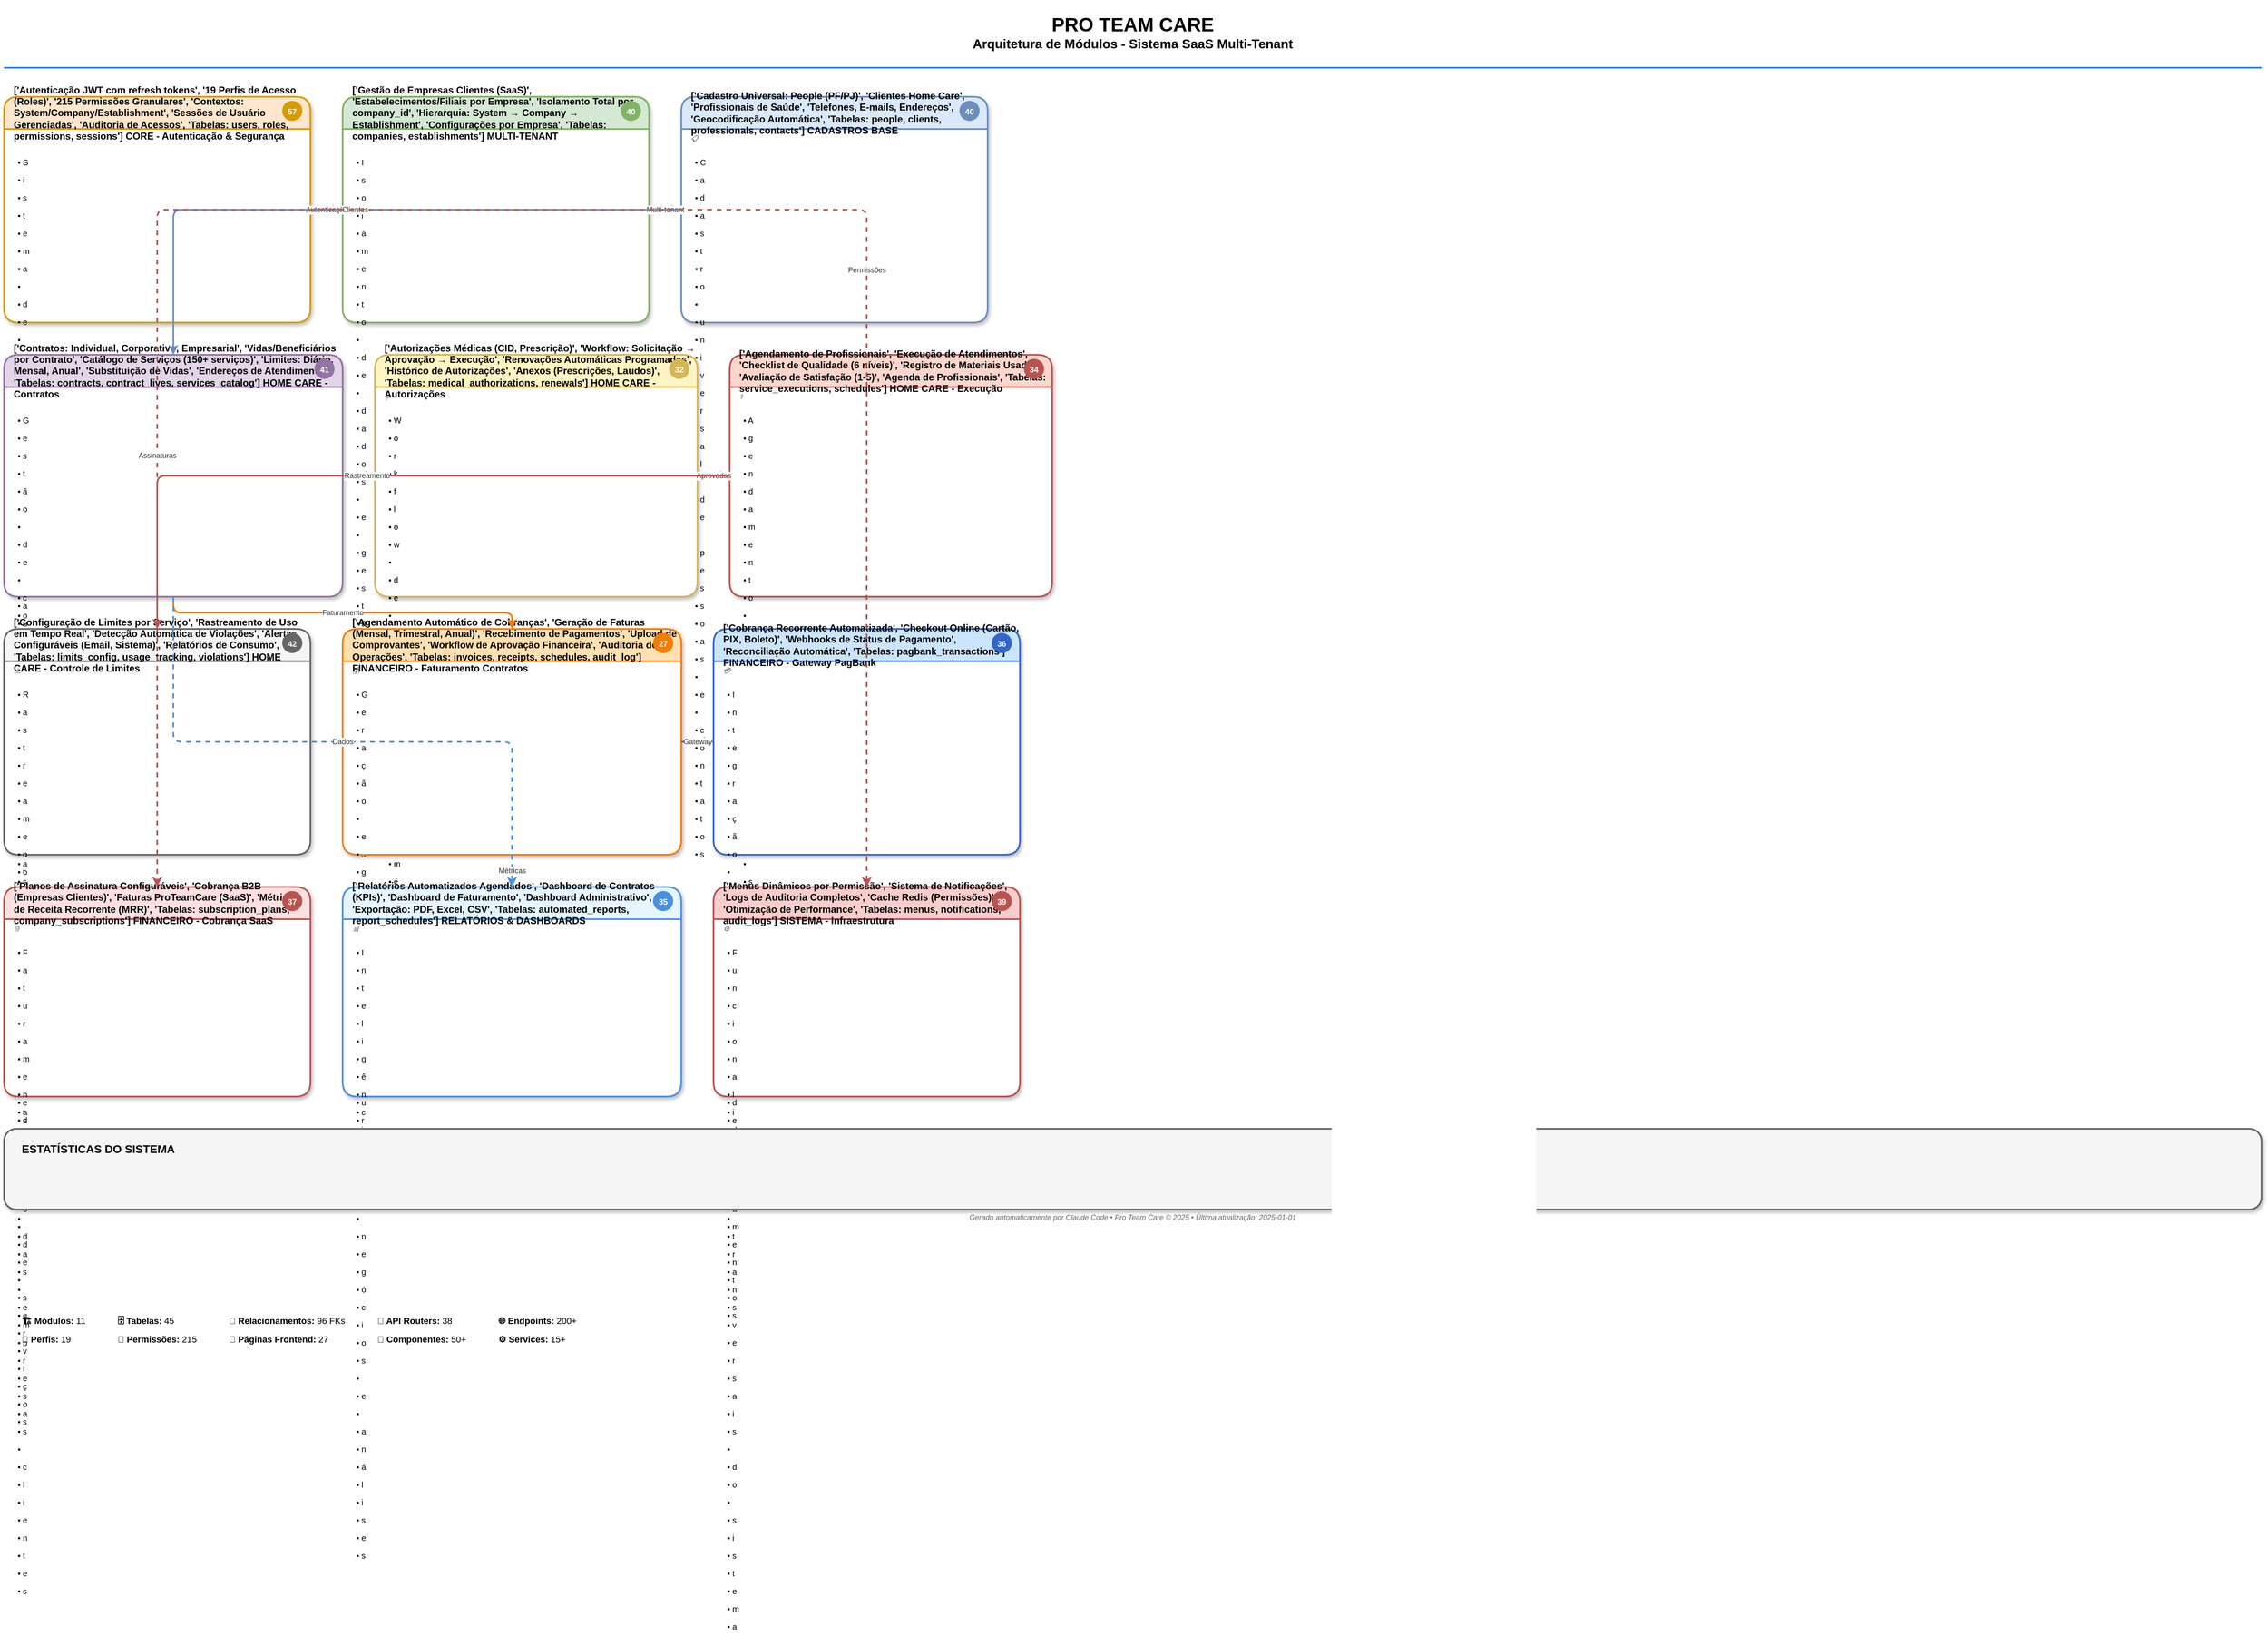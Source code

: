 <?xml version='1.0' encoding='utf-8'?>
<mxfile version="22.1.0" type="device">
  <diagram name="Visão Geral - Módulos do Sistema" id="modules-overview-v2">
    <mxGraphModel dx="2000" dy="1400" grid="1" gridSize="10" guides="1" tooltips="1" connect="1" arrows="1" fold="1" page="1" pageScale="1" pageWidth="3000" pageHeight="2100" math="0" shadow="0" background="#FFFFFF">
      <root>
        <mxCell id="0" />
        <mxCell id="1" parent="0" />
        <mxCell id="main_title" value="&lt;b style='font-size:24px'&gt;PRO TEAM CARE&lt;/b&gt;&lt;br/&gt;&lt;span style='font-size:16px'&gt;Arquitetura de Módulos - Sistema SaaS Multi-Tenant&lt;/span&gt;" style="text;html=1;strokeColor=none;fillColor=none;align=center;verticalAlign=middle;whiteSpace=wrap;rounded=0;fontStyle=1;fontSize=14;" vertex="1" parent="1">
          <mxGeometry x="100" y="20" width="2800" height="80" as="geometry" />
        </mxCell>
        <mxCell id="separator_line" value="" style="line;strokeWidth=2;fillColor=none;align=left;verticalAlign=middle;spacingTop=-1;spacingLeft=3;spacingRight=3;rotatable=0;labelPosition=right;points=[];portConstraint=eastwest;strokeColor=#2D7FDE;" vertex="1" parent="1">
          <mxGeometry x="100" y="100" width="2800" height="8" as="geometry" />
        </mxCell>
        <mxCell id="mod_core" value="" style="swimlane;whiteSpace=wrap;html=1;fillColor=#FFE6CC;strokeColor=#D79B00;strokeWidth=2;rounded=1;shadow=1;fontStyle=1;fontSize=13;swimlaneFillColor=#FFFFFF;startSize=40;" vertex="1" parent="1">
          <mxGeometry x="100" y="140" width="380" height="280" as="geometry" />
        </mxCell>
        <mxCell id="mod_core_title" value="&lt;b&gt;['Autenticação JWT com refresh tokens', '19 Perfis de Acesso (Roles)', '215 Permissões Granulares', 'Contextos: System/Company/Establishment', 'Sessões de Usuário Gerenciadas', 'Auditoria de Acessos', 'Tabelas: users, roles, permissions, sessions'] CORE - Autenticação &amp; Segurança&lt;/b&gt;" style="text;html=1;strokeColor=none;fillColor=none;align=left;verticalAlign=middle;whiteSpace=wrap;rounded=0;fontStyle=1;fontSize=12;spacingLeft=10;" vertex="1" parent="mod_core">
          <mxGeometry y="5" width="380" height="30" as="geometry" />
        </mxCell>
        <mxCell id="mod_core_desc" value="&lt;i&gt;🔐&lt;/i&gt;" style="text;html=1;strokeColor=none;fillColor=none;align=left;verticalAlign=top;whiteSpace=wrap;rounded=0;fontSize=9;spacingLeft=10;spacingRight=10;fontColor=#666666;" vertex="1" parent="mod_core">
          <mxGeometry y="40" width="380" height="25" as="geometry" />
        </mxCell>
        <mxCell id="mod_core_item_0" value="&lt;span style='font-size:10px'&gt;▪ S&lt;/span&gt;" style="text;html=1;strokeColor=none;fillColor=none;align=left;verticalAlign=middle;whiteSpace=wrap;rounded=0;fontSize=10;spacingLeft=15;spacingRight=10;" vertex="1" parent="mod_core">
          <mxGeometry y="70" width="370" height="22" as="geometry" />
        </mxCell>
        <mxCell id="mod_core_item_1" value="&lt;span style='font-size:10px'&gt;▪ i&lt;/span&gt;" style="text;html=1;strokeColor=none;fillColor=none;align=left;verticalAlign=middle;whiteSpace=wrap;rounded=0;fontSize=10;spacingLeft=15;spacingRight=10;" vertex="1" parent="mod_core">
          <mxGeometry y="92" width="370" height="22" as="geometry" />
        </mxCell>
        <mxCell id="mod_core_item_2" value="&lt;span style='font-size:10px'&gt;▪ s&lt;/span&gt;" style="text;html=1;strokeColor=none;fillColor=none;align=left;verticalAlign=middle;whiteSpace=wrap;rounded=0;fontSize=10;spacingLeft=15;spacingRight=10;" vertex="1" parent="mod_core">
          <mxGeometry y="114" width="370" height="22" as="geometry" />
        </mxCell>
        <mxCell id="mod_core_item_3" value="&lt;span style='font-size:10px'&gt;▪ t&lt;/span&gt;" style="text;html=1;strokeColor=none;fillColor=none;align=left;verticalAlign=middle;whiteSpace=wrap;rounded=0;fontSize=10;spacingLeft=15;spacingRight=10;" vertex="1" parent="mod_core">
          <mxGeometry y="136" width="370" height="22" as="geometry" />
        </mxCell>
        <mxCell id="mod_core_item_4" value="&lt;span style='font-size:10px'&gt;▪ e&lt;/span&gt;" style="text;html=1;strokeColor=none;fillColor=none;align=left;verticalAlign=middle;whiteSpace=wrap;rounded=0;fontSize=10;spacingLeft=15;spacingRight=10;" vertex="1" parent="mod_core">
          <mxGeometry y="158" width="370" height="22" as="geometry" />
        </mxCell>
        <mxCell id="mod_core_item_5" value="&lt;span style='font-size:10px'&gt;▪ m&lt;/span&gt;" style="text;html=1;strokeColor=none;fillColor=none;align=left;verticalAlign=middle;whiteSpace=wrap;rounded=0;fontSize=10;spacingLeft=15;spacingRight=10;" vertex="1" parent="mod_core">
          <mxGeometry y="180" width="370" height="22" as="geometry" />
        </mxCell>
        <mxCell id="mod_core_item_6" value="&lt;span style='font-size:10px'&gt;▪ a&lt;/span&gt;" style="text;html=1;strokeColor=none;fillColor=none;align=left;verticalAlign=middle;whiteSpace=wrap;rounded=0;fontSize=10;spacingLeft=15;spacingRight=10;" vertex="1" parent="mod_core">
          <mxGeometry y="202" width="370" height="22" as="geometry" />
        </mxCell>
        <mxCell id="mod_core_item_7" value="&lt;span style='font-size:10px'&gt;▪  &lt;/span&gt;" style="text;html=1;strokeColor=none;fillColor=none;align=left;verticalAlign=middle;whiteSpace=wrap;rounded=0;fontSize=10;spacingLeft=15;spacingRight=10;" vertex="1" parent="mod_core">
          <mxGeometry y="224" width="370" height="22" as="geometry" />
        </mxCell>
        <mxCell id="mod_core_item_8" value="&lt;span style='font-size:10px'&gt;▪ d&lt;/span&gt;" style="text;html=1;strokeColor=none;fillColor=none;align=left;verticalAlign=middle;whiteSpace=wrap;rounded=0;fontSize=10;spacingLeft=15;spacingRight=10;" vertex="1" parent="mod_core">
          <mxGeometry y="246" width="370" height="22" as="geometry" />
        </mxCell>
        <mxCell id="mod_core_item_9" value="&lt;span style='font-size:10px'&gt;▪ e&lt;/span&gt;" style="text;html=1;strokeColor=none;fillColor=none;align=left;verticalAlign=middle;whiteSpace=wrap;rounded=0;fontSize=10;spacingLeft=15;spacingRight=10;" vertex="1" parent="mod_core">
          <mxGeometry y="268" width="370" height="22" as="geometry" />
        </mxCell>
        <mxCell id="mod_core_item_10" value="&lt;span style='font-size:10px'&gt;▪  &lt;/span&gt;" style="text;html=1;strokeColor=none;fillColor=none;align=left;verticalAlign=middle;whiteSpace=wrap;rounded=0;fontSize=10;spacingLeft=15;spacingRight=10;" vertex="1" parent="mod_core">
          <mxGeometry y="290" width="370" height="22" as="geometry" />
        </mxCell>
        <mxCell id="mod_core_item_11" value="&lt;span style='font-size:10px'&gt;▪ a&lt;/span&gt;" style="text;html=1;strokeColor=none;fillColor=none;align=left;verticalAlign=middle;whiteSpace=wrap;rounded=0;fontSize=10;spacingLeft=15;spacingRight=10;" vertex="1" parent="mod_core">
          <mxGeometry y="312" width="370" height="22" as="geometry" />
        </mxCell>
        <mxCell id="mod_core_item_12" value="&lt;span style='font-size:10px'&gt;▪ u&lt;/span&gt;" style="text;html=1;strokeColor=none;fillColor=none;align=left;verticalAlign=middle;whiteSpace=wrap;rounded=0;fontSize=10;spacingLeft=15;spacingRight=10;" vertex="1" parent="mod_core">
          <mxGeometry y="334" width="370" height="22" as="geometry" />
        </mxCell>
        <mxCell id="mod_core_item_13" value="&lt;span style='font-size:10px'&gt;▪ t&lt;/span&gt;" style="text;html=1;strokeColor=none;fillColor=none;align=left;verticalAlign=middle;whiteSpace=wrap;rounded=0;fontSize=10;spacingLeft=15;spacingRight=10;" vertex="1" parent="mod_core">
          <mxGeometry y="356" width="370" height="22" as="geometry" />
        </mxCell>
        <mxCell id="mod_core_item_14" value="&lt;span style='font-size:10px'&gt;▪ e&lt;/span&gt;" style="text;html=1;strokeColor=none;fillColor=none;align=left;verticalAlign=middle;whiteSpace=wrap;rounded=0;fontSize=10;spacingLeft=15;spacingRight=10;" vertex="1" parent="mod_core">
          <mxGeometry y="378" width="370" height="22" as="geometry" />
        </mxCell>
        <mxCell id="mod_core_item_15" value="&lt;span style='font-size:10px'&gt;▪ n&lt;/span&gt;" style="text;html=1;strokeColor=none;fillColor=none;align=left;verticalAlign=middle;whiteSpace=wrap;rounded=0;fontSize=10;spacingLeft=15;spacingRight=10;" vertex="1" parent="mod_core">
          <mxGeometry y="400" width="370" height="22" as="geometry" />
        </mxCell>
        <mxCell id="mod_core_item_16" value="&lt;span style='font-size:10px'&gt;▪ t&lt;/span&gt;" style="text;html=1;strokeColor=none;fillColor=none;align=left;verticalAlign=middle;whiteSpace=wrap;rounded=0;fontSize=10;spacingLeft=15;spacingRight=10;" vertex="1" parent="mod_core">
          <mxGeometry y="422" width="370" height="22" as="geometry" />
        </mxCell>
        <mxCell id="mod_core_item_17" value="&lt;span style='font-size:10px'&gt;▪ i&lt;/span&gt;" style="text;html=1;strokeColor=none;fillColor=none;align=left;verticalAlign=middle;whiteSpace=wrap;rounded=0;fontSize=10;spacingLeft=15;spacingRight=10;" vertex="1" parent="mod_core">
          <mxGeometry y="444" width="370" height="22" as="geometry" />
        </mxCell>
        <mxCell id="mod_core_item_18" value="&lt;span style='font-size:10px'&gt;▪ c&lt;/span&gt;" style="text;html=1;strokeColor=none;fillColor=none;align=left;verticalAlign=middle;whiteSpace=wrap;rounded=0;fontSize=10;spacingLeft=15;spacingRight=10;" vertex="1" parent="mod_core">
          <mxGeometry y="466" width="370" height="22" as="geometry" />
        </mxCell>
        <mxCell id="mod_core_item_19" value="&lt;span style='font-size:10px'&gt;▪ a&lt;/span&gt;" style="text;html=1;strokeColor=none;fillColor=none;align=left;verticalAlign=middle;whiteSpace=wrap;rounded=0;fontSize=10;spacingLeft=15;spacingRight=10;" vertex="1" parent="mod_core">
          <mxGeometry y="488" width="370" height="22" as="geometry" />
        </mxCell>
        <mxCell id="mod_core_item_20" value="&lt;span style='font-size:10px'&gt;▪ ç&lt;/span&gt;" style="text;html=1;strokeColor=none;fillColor=none;align=left;verticalAlign=middle;whiteSpace=wrap;rounded=0;fontSize=10;spacingLeft=15;spacingRight=10;" vertex="1" parent="mod_core">
          <mxGeometry y="510" width="370" height="22" as="geometry" />
        </mxCell>
        <mxCell id="mod_core_item_21" value="&lt;span style='font-size:10px'&gt;▪ ã&lt;/span&gt;" style="text;html=1;strokeColor=none;fillColor=none;align=left;verticalAlign=middle;whiteSpace=wrap;rounded=0;fontSize=10;spacingLeft=15;spacingRight=10;" vertex="1" parent="mod_core">
          <mxGeometry y="532" width="370" height="22" as="geometry" />
        </mxCell>
        <mxCell id="mod_core_item_22" value="&lt;span style='font-size:10px'&gt;▪ o&lt;/span&gt;" style="text;html=1;strokeColor=none;fillColor=none;align=left;verticalAlign=middle;whiteSpace=wrap;rounded=0;fontSize=10;spacingLeft=15;spacingRight=10;" vertex="1" parent="mod_core">
          <mxGeometry y="554" width="370" height="22" as="geometry" />
        </mxCell>
        <mxCell id="mod_core_item_23" value="&lt;span style='font-size:10px'&gt;▪ ,&lt;/span&gt;" style="text;html=1;strokeColor=none;fillColor=none;align=left;verticalAlign=middle;whiteSpace=wrap;rounded=0;fontSize=10;spacingLeft=15;spacingRight=10;" vertex="1" parent="mod_core">
          <mxGeometry y="576" width="370" height="22" as="geometry" />
        </mxCell>
        <mxCell id="mod_core_item_24" value="&lt;span style='font-size:10px'&gt;▪  &lt;/span&gt;" style="text;html=1;strokeColor=none;fillColor=none;align=left;verticalAlign=middle;whiteSpace=wrap;rounded=0;fontSize=10;spacingLeft=15;spacingRight=10;" vertex="1" parent="mod_core">
          <mxGeometry y="598" width="370" height="22" as="geometry" />
        </mxCell>
        <mxCell id="mod_core_item_25" value="&lt;span style='font-size:10px'&gt;▪ a&lt;/span&gt;" style="text;html=1;strokeColor=none;fillColor=none;align=left;verticalAlign=middle;whiteSpace=wrap;rounded=0;fontSize=10;spacingLeft=15;spacingRight=10;" vertex="1" parent="mod_core">
          <mxGeometry y="620" width="370" height="22" as="geometry" />
        </mxCell>
        <mxCell id="mod_core_item_26" value="&lt;span style='font-size:10px'&gt;▪ u&lt;/span&gt;" style="text;html=1;strokeColor=none;fillColor=none;align=left;verticalAlign=middle;whiteSpace=wrap;rounded=0;fontSize=10;spacingLeft=15;spacingRight=10;" vertex="1" parent="mod_core">
          <mxGeometry y="642" width="370" height="22" as="geometry" />
        </mxCell>
        <mxCell id="mod_core_item_27" value="&lt;span style='font-size:10px'&gt;▪ t&lt;/span&gt;" style="text;html=1;strokeColor=none;fillColor=none;align=left;verticalAlign=middle;whiteSpace=wrap;rounded=0;fontSize=10;spacingLeft=15;spacingRight=10;" vertex="1" parent="mod_core">
          <mxGeometry y="664" width="370" height="22" as="geometry" />
        </mxCell>
        <mxCell id="mod_core_item_28" value="&lt;span style='font-size:10px'&gt;▪ o&lt;/span&gt;" style="text;html=1;strokeColor=none;fillColor=none;align=left;verticalAlign=middle;whiteSpace=wrap;rounded=0;fontSize=10;spacingLeft=15;spacingRight=10;" vertex="1" parent="mod_core">
          <mxGeometry y="686" width="370" height="22" as="geometry" />
        </mxCell>
        <mxCell id="mod_core_item_29" value="&lt;span style='font-size:10px'&gt;▪ r&lt;/span&gt;" style="text;html=1;strokeColor=none;fillColor=none;align=left;verticalAlign=middle;whiteSpace=wrap;rounded=0;fontSize=10;spacingLeft=15;spacingRight=10;" vertex="1" parent="mod_core">
          <mxGeometry y="708" width="370" height="22" as="geometry" />
        </mxCell>
        <mxCell id="mod_core_item_30" value="&lt;span style='font-size:10px'&gt;▪ i&lt;/span&gt;" style="text;html=1;strokeColor=none;fillColor=none;align=left;verticalAlign=middle;whiteSpace=wrap;rounded=0;fontSize=10;spacingLeft=15;spacingRight=10;" vertex="1" parent="mod_core">
          <mxGeometry y="730" width="370" height="22" as="geometry" />
        </mxCell>
        <mxCell id="mod_core_item_31" value="&lt;span style='font-size:10px'&gt;▪ z&lt;/span&gt;" style="text;html=1;strokeColor=none;fillColor=none;align=left;verticalAlign=middle;whiteSpace=wrap;rounded=0;fontSize=10;spacingLeft=15;spacingRight=10;" vertex="1" parent="mod_core">
          <mxGeometry y="752" width="370" height="22" as="geometry" />
        </mxCell>
        <mxCell id="mod_core_item_32" value="&lt;span style='font-size:10px'&gt;▪ a&lt;/span&gt;" style="text;html=1;strokeColor=none;fillColor=none;align=left;verticalAlign=middle;whiteSpace=wrap;rounded=0;fontSize=10;spacingLeft=15;spacingRight=10;" vertex="1" parent="mod_core">
          <mxGeometry y="774" width="370" height="22" as="geometry" />
        </mxCell>
        <mxCell id="mod_core_item_33" value="&lt;span style='font-size:10px'&gt;▪ ç&lt;/span&gt;" style="text;html=1;strokeColor=none;fillColor=none;align=left;verticalAlign=middle;whiteSpace=wrap;rounded=0;fontSize=10;spacingLeft=15;spacingRight=10;" vertex="1" parent="mod_core">
          <mxGeometry y="796" width="370" height="22" as="geometry" />
        </mxCell>
        <mxCell id="mod_core_item_34" value="&lt;span style='font-size:10px'&gt;▪ ã&lt;/span&gt;" style="text;html=1;strokeColor=none;fillColor=none;align=left;verticalAlign=middle;whiteSpace=wrap;rounded=0;fontSize=10;spacingLeft=15;spacingRight=10;" vertex="1" parent="mod_core">
          <mxGeometry y="818" width="370" height="22" as="geometry" />
        </mxCell>
        <mxCell id="mod_core_item_35" value="&lt;span style='font-size:10px'&gt;▪ o&lt;/span&gt;" style="text;html=1;strokeColor=none;fillColor=none;align=left;verticalAlign=middle;whiteSpace=wrap;rounded=0;fontSize=10;spacingLeft=15;spacingRight=10;" vertex="1" parent="mod_core">
          <mxGeometry y="840" width="370" height="22" as="geometry" />
        </mxCell>
        <mxCell id="mod_core_item_36" value="&lt;span style='font-size:10px'&gt;▪  &lt;/span&gt;" style="text;html=1;strokeColor=none;fillColor=none;align=left;verticalAlign=middle;whiteSpace=wrap;rounded=0;fontSize=10;spacingLeft=15;spacingRight=10;" vertex="1" parent="mod_core">
          <mxGeometry y="862" width="370" height="22" as="geometry" />
        </mxCell>
        <mxCell id="mod_core_item_37" value="&lt;span style='font-size:10px'&gt;▪ e&lt;/span&gt;" style="text;html=1;strokeColor=none;fillColor=none;align=left;verticalAlign=middle;whiteSpace=wrap;rounded=0;fontSize=10;spacingLeft=15;spacingRight=10;" vertex="1" parent="mod_core">
          <mxGeometry y="884" width="370" height="22" as="geometry" />
        </mxCell>
        <mxCell id="mod_core_item_38" value="&lt;span style='font-size:10px'&gt;▪  &lt;/span&gt;" style="text;html=1;strokeColor=none;fillColor=none;align=left;verticalAlign=middle;whiteSpace=wrap;rounded=0;fontSize=10;spacingLeft=15;spacingRight=10;" vertex="1" parent="mod_core">
          <mxGeometry y="906" width="370" height="22" as="geometry" />
        </mxCell>
        <mxCell id="mod_core_item_39" value="&lt;span style='font-size:10px'&gt;▪ c&lt;/span&gt;" style="text;html=1;strokeColor=none;fillColor=none;align=left;verticalAlign=middle;whiteSpace=wrap;rounded=0;fontSize=10;spacingLeft=15;spacingRight=10;" vertex="1" parent="mod_core">
          <mxGeometry y="928" width="370" height="22" as="geometry" />
        </mxCell>
        <mxCell id="mod_core_item_40" value="&lt;span style='font-size:10px'&gt;▪ o&lt;/span&gt;" style="text;html=1;strokeColor=none;fillColor=none;align=left;verticalAlign=middle;whiteSpace=wrap;rounded=0;fontSize=10;spacingLeft=15;spacingRight=10;" vertex="1" parent="mod_core">
          <mxGeometry y="950" width="370" height="22" as="geometry" />
        </mxCell>
        <mxCell id="mod_core_item_41" value="&lt;span style='font-size:10px'&gt;▪ n&lt;/span&gt;" style="text;html=1;strokeColor=none;fillColor=none;align=left;verticalAlign=middle;whiteSpace=wrap;rounded=0;fontSize=10;spacingLeft=15;spacingRight=10;" vertex="1" parent="mod_core">
          <mxGeometry y="972" width="370" height="22" as="geometry" />
        </mxCell>
        <mxCell id="mod_core_item_42" value="&lt;span style='font-size:10px'&gt;▪ t&lt;/span&gt;" style="text;html=1;strokeColor=none;fillColor=none;align=left;verticalAlign=middle;whiteSpace=wrap;rounded=0;fontSize=10;spacingLeft=15;spacingRight=10;" vertex="1" parent="mod_core">
          <mxGeometry y="994" width="370" height="22" as="geometry" />
        </mxCell>
        <mxCell id="mod_core_item_43" value="&lt;span style='font-size:10px'&gt;▪ r&lt;/span&gt;" style="text;html=1;strokeColor=none;fillColor=none;align=left;verticalAlign=middle;whiteSpace=wrap;rounded=0;fontSize=10;spacingLeft=15;spacingRight=10;" vertex="1" parent="mod_core">
          <mxGeometry y="1016" width="370" height="22" as="geometry" />
        </mxCell>
        <mxCell id="mod_core_item_44" value="&lt;span style='font-size:10px'&gt;▪ o&lt;/span&gt;" style="text;html=1;strokeColor=none;fillColor=none;align=left;verticalAlign=middle;whiteSpace=wrap;rounded=0;fontSize=10;spacingLeft=15;spacingRight=10;" vertex="1" parent="mod_core">
          <mxGeometry y="1038" width="370" height="22" as="geometry" />
        </mxCell>
        <mxCell id="mod_core_item_45" value="&lt;span style='font-size:10px'&gt;▪ l&lt;/span&gt;" style="text;html=1;strokeColor=none;fillColor=none;align=left;verticalAlign=middle;whiteSpace=wrap;rounded=0;fontSize=10;spacingLeft=15;spacingRight=10;" vertex="1" parent="mod_core">
          <mxGeometry y="1060" width="370" height="22" as="geometry" />
        </mxCell>
        <mxCell id="mod_core_item_46" value="&lt;span style='font-size:10px'&gt;▪ e&lt;/span&gt;" style="text;html=1;strokeColor=none;fillColor=none;align=left;verticalAlign=middle;whiteSpace=wrap;rounded=0;fontSize=10;spacingLeft=15;spacingRight=10;" vertex="1" parent="mod_core">
          <mxGeometry y="1082" width="370" height="22" as="geometry" />
        </mxCell>
        <mxCell id="mod_core_item_47" value="&lt;span style='font-size:10px'&gt;▪  &lt;/span&gt;" style="text;html=1;strokeColor=none;fillColor=none;align=left;verticalAlign=middle;whiteSpace=wrap;rounded=0;fontSize=10;spacingLeft=15;spacingRight=10;" vertex="1" parent="mod_core">
          <mxGeometry y="1104" width="370" height="22" as="geometry" />
        </mxCell>
        <mxCell id="mod_core_item_48" value="&lt;span style='font-size:10px'&gt;▪ d&lt;/span&gt;" style="text;html=1;strokeColor=none;fillColor=none;align=left;verticalAlign=middle;whiteSpace=wrap;rounded=0;fontSize=10;spacingLeft=15;spacingRight=10;" vertex="1" parent="mod_core">
          <mxGeometry y="1126" width="370" height="22" as="geometry" />
        </mxCell>
        <mxCell id="mod_core_item_49" value="&lt;span style='font-size:10px'&gt;▪ e&lt;/span&gt;" style="text;html=1;strokeColor=none;fillColor=none;align=left;verticalAlign=middle;whiteSpace=wrap;rounded=0;fontSize=10;spacingLeft=15;spacingRight=10;" vertex="1" parent="mod_core">
          <mxGeometry y="1148" width="370" height="22" as="geometry" />
        </mxCell>
        <mxCell id="mod_core_item_50" value="&lt;span style='font-size:10px'&gt;▪  &lt;/span&gt;" style="text;html=1;strokeColor=none;fillColor=none;align=left;verticalAlign=middle;whiteSpace=wrap;rounded=0;fontSize=10;spacingLeft=15;spacingRight=10;" vertex="1" parent="mod_core">
          <mxGeometry y="1170" width="370" height="22" as="geometry" />
        </mxCell>
        <mxCell id="mod_core_item_51" value="&lt;span style='font-size:10px'&gt;▪ a&lt;/span&gt;" style="text;html=1;strokeColor=none;fillColor=none;align=left;verticalAlign=middle;whiteSpace=wrap;rounded=0;fontSize=10;spacingLeft=15;spacingRight=10;" vertex="1" parent="mod_core">
          <mxGeometry y="1192" width="370" height="22" as="geometry" />
        </mxCell>
        <mxCell id="mod_core_item_52" value="&lt;span style='font-size:10px'&gt;▪ c&lt;/span&gt;" style="text;html=1;strokeColor=none;fillColor=none;align=left;verticalAlign=middle;whiteSpace=wrap;rounded=0;fontSize=10;spacingLeft=15;spacingRight=10;" vertex="1" parent="mod_core">
          <mxGeometry y="1214" width="370" height="22" as="geometry" />
        </mxCell>
        <mxCell id="mod_core_item_53" value="&lt;span style='font-size:10px'&gt;▪ e&lt;/span&gt;" style="text;html=1;strokeColor=none;fillColor=none;align=left;verticalAlign=middle;whiteSpace=wrap;rounded=0;fontSize=10;spacingLeft=15;spacingRight=10;" vertex="1" parent="mod_core">
          <mxGeometry y="1236" width="370" height="22" as="geometry" />
        </mxCell>
        <mxCell id="mod_core_item_54" value="&lt;span style='font-size:10px'&gt;▪ s&lt;/span&gt;" style="text;html=1;strokeColor=none;fillColor=none;align=left;verticalAlign=middle;whiteSpace=wrap;rounded=0;fontSize=10;spacingLeft=15;spacingRight=10;" vertex="1" parent="mod_core">
          <mxGeometry y="1258" width="370" height="22" as="geometry" />
        </mxCell>
        <mxCell id="mod_core_item_55" value="&lt;span style='font-size:10px'&gt;▪ s&lt;/span&gt;" style="text;html=1;strokeColor=none;fillColor=none;align=left;verticalAlign=middle;whiteSpace=wrap;rounded=0;fontSize=10;spacingLeft=15;spacingRight=10;" vertex="1" parent="mod_core">
          <mxGeometry y="1280" width="370" height="22" as="geometry" />
        </mxCell>
        <mxCell id="mod_core_item_56" value="&lt;span style='font-size:10px'&gt;▪ o&lt;/span&gt;" style="text;html=1;strokeColor=none;fillColor=none;align=left;verticalAlign=middle;whiteSpace=wrap;rounded=0;fontSize=10;spacingLeft=15;spacingRight=10;" vertex="1" parent="mod_core">
          <mxGeometry y="1302" width="370" height="22" as="geometry" />
        </mxCell>
        <mxCell id="mod_core_badge" value="&lt;b&gt;57&lt;/b&gt;" style="ellipse;whiteSpace=wrap;html=1;aspect=fixed;fillColor=#D79B00;strokeColor=none;fontColor=#FFFFFF;fontSize=10;fontStyle=1;" vertex="1" parent="mod_core">
          <mxGeometry x="345" y="5" width="25" height="25" as="geometry" />
        </mxCell>
        <mxCell id="mod_tenant" value="" style="swimlane;whiteSpace=wrap;html=1;fillColor=#D5E8D4;strokeColor=#82B366;strokeWidth=2;rounded=1;shadow=1;fontStyle=1;fontSize=13;swimlaneFillColor=#FFFFFF;startSize=40;" vertex="1" parent="1">
          <mxGeometry x="520" y="140" width="380" height="280" as="geometry" />
        </mxCell>
        <mxCell id="mod_tenant_title" value="&lt;b&gt;['Gestão de Empresas Clientes (SaaS)', 'Estabelecimentos/Filiais por Empresa', 'Isolamento Total por company_id', 'Hierarquia: System → Company → Establishment', 'Configurações por Empresa', 'Tabelas: companies, establishments'] MULTI-TENANT&lt;/b&gt;" style="text;html=1;strokeColor=none;fillColor=none;align=left;verticalAlign=middle;whiteSpace=wrap;rounded=0;fontStyle=1;fontSize=12;spacingLeft=10;" vertex="1" parent="mod_tenant">
          <mxGeometry y="5" width="380" height="30" as="geometry" />
        </mxCell>
        <mxCell id="mod_tenant_desc" value="&lt;i&gt;🏢&lt;/i&gt;" style="text;html=1;strokeColor=none;fillColor=none;align=left;verticalAlign=top;whiteSpace=wrap;rounded=0;fontSize=9;spacingLeft=10;spacingRight=10;fontColor=#666666;" vertex="1" parent="mod_tenant">
          <mxGeometry y="40" width="380" height="25" as="geometry" />
        </mxCell>
        <mxCell id="mod_tenant_item_0" value="&lt;span style='font-size:10px'&gt;▪ I&lt;/span&gt;" style="text;html=1;strokeColor=none;fillColor=none;align=left;verticalAlign=middle;whiteSpace=wrap;rounded=0;fontSize=10;spacingLeft=15;spacingRight=10;" vertex="1" parent="mod_tenant">
          <mxGeometry y="70" width="370" height="22" as="geometry" />
        </mxCell>
        <mxCell id="mod_tenant_item_1" value="&lt;span style='font-size:10px'&gt;▪ s&lt;/span&gt;" style="text;html=1;strokeColor=none;fillColor=none;align=left;verticalAlign=middle;whiteSpace=wrap;rounded=0;fontSize=10;spacingLeft=15;spacingRight=10;" vertex="1" parent="mod_tenant">
          <mxGeometry y="92" width="370" height="22" as="geometry" />
        </mxCell>
        <mxCell id="mod_tenant_item_2" value="&lt;span style='font-size:10px'&gt;▪ o&lt;/span&gt;" style="text;html=1;strokeColor=none;fillColor=none;align=left;verticalAlign=middle;whiteSpace=wrap;rounded=0;fontSize=10;spacingLeft=15;spacingRight=10;" vertex="1" parent="mod_tenant">
          <mxGeometry y="114" width="370" height="22" as="geometry" />
        </mxCell>
        <mxCell id="mod_tenant_item_3" value="&lt;span style='font-size:10px'&gt;▪ l&lt;/span&gt;" style="text;html=1;strokeColor=none;fillColor=none;align=left;verticalAlign=middle;whiteSpace=wrap;rounded=0;fontSize=10;spacingLeft=15;spacingRight=10;" vertex="1" parent="mod_tenant">
          <mxGeometry y="136" width="370" height="22" as="geometry" />
        </mxCell>
        <mxCell id="mod_tenant_item_4" value="&lt;span style='font-size:10px'&gt;▪ a&lt;/span&gt;" style="text;html=1;strokeColor=none;fillColor=none;align=left;verticalAlign=middle;whiteSpace=wrap;rounded=0;fontSize=10;spacingLeft=15;spacingRight=10;" vertex="1" parent="mod_tenant">
          <mxGeometry y="158" width="370" height="22" as="geometry" />
        </mxCell>
        <mxCell id="mod_tenant_item_5" value="&lt;span style='font-size:10px'&gt;▪ m&lt;/span&gt;" style="text;html=1;strokeColor=none;fillColor=none;align=left;verticalAlign=middle;whiteSpace=wrap;rounded=0;fontSize=10;spacingLeft=15;spacingRight=10;" vertex="1" parent="mod_tenant">
          <mxGeometry y="180" width="370" height="22" as="geometry" />
        </mxCell>
        <mxCell id="mod_tenant_item_6" value="&lt;span style='font-size:10px'&gt;▪ e&lt;/span&gt;" style="text;html=1;strokeColor=none;fillColor=none;align=left;verticalAlign=middle;whiteSpace=wrap;rounded=0;fontSize=10;spacingLeft=15;spacingRight=10;" vertex="1" parent="mod_tenant">
          <mxGeometry y="202" width="370" height="22" as="geometry" />
        </mxCell>
        <mxCell id="mod_tenant_item_7" value="&lt;span style='font-size:10px'&gt;▪ n&lt;/span&gt;" style="text;html=1;strokeColor=none;fillColor=none;align=left;verticalAlign=middle;whiteSpace=wrap;rounded=0;fontSize=10;spacingLeft=15;spacingRight=10;" vertex="1" parent="mod_tenant">
          <mxGeometry y="224" width="370" height="22" as="geometry" />
        </mxCell>
        <mxCell id="mod_tenant_item_8" value="&lt;span style='font-size:10px'&gt;▪ t&lt;/span&gt;" style="text;html=1;strokeColor=none;fillColor=none;align=left;verticalAlign=middle;whiteSpace=wrap;rounded=0;fontSize=10;spacingLeft=15;spacingRight=10;" vertex="1" parent="mod_tenant">
          <mxGeometry y="246" width="370" height="22" as="geometry" />
        </mxCell>
        <mxCell id="mod_tenant_item_9" value="&lt;span style='font-size:10px'&gt;▪ o&lt;/span&gt;" style="text;html=1;strokeColor=none;fillColor=none;align=left;verticalAlign=middle;whiteSpace=wrap;rounded=0;fontSize=10;spacingLeft=15;spacingRight=10;" vertex="1" parent="mod_tenant">
          <mxGeometry y="268" width="370" height="22" as="geometry" />
        </mxCell>
        <mxCell id="mod_tenant_item_10" value="&lt;span style='font-size:10px'&gt;▪  &lt;/span&gt;" style="text;html=1;strokeColor=none;fillColor=none;align=left;verticalAlign=middle;whiteSpace=wrap;rounded=0;fontSize=10;spacingLeft=15;spacingRight=10;" vertex="1" parent="mod_tenant">
          <mxGeometry y="290" width="370" height="22" as="geometry" />
        </mxCell>
        <mxCell id="mod_tenant_item_11" value="&lt;span style='font-size:10px'&gt;▪ d&lt;/span&gt;" style="text;html=1;strokeColor=none;fillColor=none;align=left;verticalAlign=middle;whiteSpace=wrap;rounded=0;fontSize=10;spacingLeft=15;spacingRight=10;" vertex="1" parent="mod_tenant">
          <mxGeometry y="312" width="370" height="22" as="geometry" />
        </mxCell>
        <mxCell id="mod_tenant_item_12" value="&lt;span style='font-size:10px'&gt;▪ e&lt;/span&gt;" style="text;html=1;strokeColor=none;fillColor=none;align=left;verticalAlign=middle;whiteSpace=wrap;rounded=0;fontSize=10;spacingLeft=15;spacingRight=10;" vertex="1" parent="mod_tenant">
          <mxGeometry y="334" width="370" height="22" as="geometry" />
        </mxCell>
        <mxCell id="mod_tenant_item_13" value="&lt;span style='font-size:10px'&gt;▪  &lt;/span&gt;" style="text;html=1;strokeColor=none;fillColor=none;align=left;verticalAlign=middle;whiteSpace=wrap;rounded=0;fontSize=10;spacingLeft=15;spacingRight=10;" vertex="1" parent="mod_tenant">
          <mxGeometry y="356" width="370" height="22" as="geometry" />
        </mxCell>
        <mxCell id="mod_tenant_item_14" value="&lt;span style='font-size:10px'&gt;▪ d&lt;/span&gt;" style="text;html=1;strokeColor=none;fillColor=none;align=left;verticalAlign=middle;whiteSpace=wrap;rounded=0;fontSize=10;spacingLeft=15;spacingRight=10;" vertex="1" parent="mod_tenant">
          <mxGeometry y="378" width="370" height="22" as="geometry" />
        </mxCell>
        <mxCell id="mod_tenant_item_15" value="&lt;span style='font-size:10px'&gt;▪ a&lt;/span&gt;" style="text;html=1;strokeColor=none;fillColor=none;align=left;verticalAlign=middle;whiteSpace=wrap;rounded=0;fontSize=10;spacingLeft=15;spacingRight=10;" vertex="1" parent="mod_tenant">
          <mxGeometry y="400" width="370" height="22" as="geometry" />
        </mxCell>
        <mxCell id="mod_tenant_item_16" value="&lt;span style='font-size:10px'&gt;▪ d&lt;/span&gt;" style="text;html=1;strokeColor=none;fillColor=none;align=left;verticalAlign=middle;whiteSpace=wrap;rounded=0;fontSize=10;spacingLeft=15;spacingRight=10;" vertex="1" parent="mod_tenant">
          <mxGeometry y="422" width="370" height="22" as="geometry" />
        </mxCell>
        <mxCell id="mod_tenant_item_17" value="&lt;span style='font-size:10px'&gt;▪ o&lt;/span&gt;" style="text;html=1;strokeColor=none;fillColor=none;align=left;verticalAlign=middle;whiteSpace=wrap;rounded=0;fontSize=10;spacingLeft=15;spacingRight=10;" vertex="1" parent="mod_tenant">
          <mxGeometry y="444" width="370" height="22" as="geometry" />
        </mxCell>
        <mxCell id="mod_tenant_item_18" value="&lt;span style='font-size:10px'&gt;▪ s&lt;/span&gt;" style="text;html=1;strokeColor=none;fillColor=none;align=left;verticalAlign=middle;whiteSpace=wrap;rounded=0;fontSize=10;spacingLeft=15;spacingRight=10;" vertex="1" parent="mod_tenant">
          <mxGeometry y="466" width="370" height="22" as="geometry" />
        </mxCell>
        <mxCell id="mod_tenant_item_19" value="&lt;span style='font-size:10px'&gt;▪  &lt;/span&gt;" style="text;html=1;strokeColor=none;fillColor=none;align=left;verticalAlign=middle;whiteSpace=wrap;rounded=0;fontSize=10;spacingLeft=15;spacingRight=10;" vertex="1" parent="mod_tenant">
          <mxGeometry y="488" width="370" height="22" as="geometry" />
        </mxCell>
        <mxCell id="mod_tenant_item_20" value="&lt;span style='font-size:10px'&gt;▪ e&lt;/span&gt;" style="text;html=1;strokeColor=none;fillColor=none;align=left;verticalAlign=middle;whiteSpace=wrap;rounded=0;fontSize=10;spacingLeft=15;spacingRight=10;" vertex="1" parent="mod_tenant">
          <mxGeometry y="510" width="370" height="22" as="geometry" />
        </mxCell>
        <mxCell id="mod_tenant_item_21" value="&lt;span style='font-size:10px'&gt;▪  &lt;/span&gt;" style="text;html=1;strokeColor=none;fillColor=none;align=left;verticalAlign=middle;whiteSpace=wrap;rounded=0;fontSize=10;spacingLeft=15;spacingRight=10;" vertex="1" parent="mod_tenant">
          <mxGeometry y="532" width="370" height="22" as="geometry" />
        </mxCell>
        <mxCell id="mod_tenant_item_22" value="&lt;span style='font-size:10px'&gt;▪ g&lt;/span&gt;" style="text;html=1;strokeColor=none;fillColor=none;align=left;verticalAlign=middle;whiteSpace=wrap;rounded=0;fontSize=10;spacingLeft=15;spacingRight=10;" vertex="1" parent="mod_tenant">
          <mxGeometry y="554" width="370" height="22" as="geometry" />
        </mxCell>
        <mxCell id="mod_tenant_item_23" value="&lt;span style='font-size:10px'&gt;▪ e&lt;/span&gt;" style="text;html=1;strokeColor=none;fillColor=none;align=left;verticalAlign=middle;whiteSpace=wrap;rounded=0;fontSize=10;spacingLeft=15;spacingRight=10;" vertex="1" parent="mod_tenant">
          <mxGeometry y="576" width="370" height="22" as="geometry" />
        </mxCell>
        <mxCell id="mod_tenant_item_24" value="&lt;span style='font-size:10px'&gt;▪ s&lt;/span&gt;" style="text;html=1;strokeColor=none;fillColor=none;align=left;verticalAlign=middle;whiteSpace=wrap;rounded=0;fontSize=10;spacingLeft=15;spacingRight=10;" vertex="1" parent="mod_tenant">
          <mxGeometry y="598" width="370" height="22" as="geometry" />
        </mxCell>
        <mxCell id="mod_tenant_item_25" value="&lt;span style='font-size:10px'&gt;▪ t&lt;/span&gt;" style="text;html=1;strokeColor=none;fillColor=none;align=left;verticalAlign=middle;whiteSpace=wrap;rounded=0;fontSize=10;spacingLeft=15;spacingRight=10;" vertex="1" parent="mod_tenant">
          <mxGeometry y="620" width="370" height="22" as="geometry" />
        </mxCell>
        <mxCell id="mod_tenant_item_26" value="&lt;span style='font-size:10px'&gt;▪ ã&lt;/span&gt;" style="text;html=1;strokeColor=none;fillColor=none;align=left;verticalAlign=middle;whiteSpace=wrap;rounded=0;fontSize=10;spacingLeft=15;spacingRight=10;" vertex="1" parent="mod_tenant">
          <mxGeometry y="642" width="370" height="22" as="geometry" />
        </mxCell>
        <mxCell id="mod_tenant_item_27" value="&lt;span style='font-size:10px'&gt;▪ o&lt;/span&gt;" style="text;html=1;strokeColor=none;fillColor=none;align=left;verticalAlign=middle;whiteSpace=wrap;rounded=0;fontSize=10;spacingLeft=15;spacingRight=10;" vertex="1" parent="mod_tenant">
          <mxGeometry y="664" width="370" height="22" as="geometry" />
        </mxCell>
        <mxCell id="mod_tenant_item_28" value="&lt;span style='font-size:10px'&gt;▪  &lt;/span&gt;" style="text;html=1;strokeColor=none;fillColor=none;align=left;verticalAlign=middle;whiteSpace=wrap;rounded=0;fontSize=10;spacingLeft=15;spacingRight=10;" vertex="1" parent="mod_tenant">
          <mxGeometry y="686" width="370" height="22" as="geometry" />
        </mxCell>
        <mxCell id="mod_tenant_item_29" value="&lt;span style='font-size:10px'&gt;▪ d&lt;/span&gt;" style="text;html=1;strokeColor=none;fillColor=none;align=left;verticalAlign=middle;whiteSpace=wrap;rounded=0;fontSize=10;spacingLeft=15;spacingRight=10;" vertex="1" parent="mod_tenant">
          <mxGeometry y="708" width="370" height="22" as="geometry" />
        </mxCell>
        <mxCell id="mod_tenant_item_30" value="&lt;span style='font-size:10px'&gt;▪ e&lt;/span&gt;" style="text;html=1;strokeColor=none;fillColor=none;align=left;verticalAlign=middle;whiteSpace=wrap;rounded=0;fontSize=10;spacingLeft=15;spacingRight=10;" vertex="1" parent="mod_tenant">
          <mxGeometry y="730" width="370" height="22" as="geometry" />
        </mxCell>
        <mxCell id="mod_tenant_item_31" value="&lt;span style='font-size:10px'&gt;▪  &lt;/span&gt;" style="text;html=1;strokeColor=none;fillColor=none;align=left;verticalAlign=middle;whiteSpace=wrap;rounded=0;fontSize=10;spacingLeft=15;spacingRight=10;" vertex="1" parent="mod_tenant">
          <mxGeometry y="752" width="370" height="22" as="geometry" />
        </mxCell>
        <mxCell id="mod_tenant_item_32" value="&lt;span style='font-size:10px'&gt;▪ e&lt;/span&gt;" style="text;html=1;strokeColor=none;fillColor=none;align=left;verticalAlign=middle;whiteSpace=wrap;rounded=0;fontSize=10;spacingLeft=15;spacingRight=10;" vertex="1" parent="mod_tenant">
          <mxGeometry y="774" width="370" height="22" as="geometry" />
        </mxCell>
        <mxCell id="mod_tenant_item_33" value="&lt;span style='font-size:10px'&gt;▪ m&lt;/span&gt;" style="text;html=1;strokeColor=none;fillColor=none;align=left;verticalAlign=middle;whiteSpace=wrap;rounded=0;fontSize=10;spacingLeft=15;spacingRight=10;" vertex="1" parent="mod_tenant">
          <mxGeometry y="796" width="370" height="22" as="geometry" />
        </mxCell>
        <mxCell id="mod_tenant_item_34" value="&lt;span style='font-size:10px'&gt;▪ p&lt;/span&gt;" style="text;html=1;strokeColor=none;fillColor=none;align=left;verticalAlign=middle;whiteSpace=wrap;rounded=0;fontSize=10;spacingLeft=15;spacingRight=10;" vertex="1" parent="mod_tenant">
          <mxGeometry y="818" width="370" height="22" as="geometry" />
        </mxCell>
        <mxCell id="mod_tenant_item_35" value="&lt;span style='font-size:10px'&gt;▪ r&lt;/span&gt;" style="text;html=1;strokeColor=none;fillColor=none;align=left;verticalAlign=middle;whiteSpace=wrap;rounded=0;fontSize=10;spacingLeft=15;spacingRight=10;" vertex="1" parent="mod_tenant">
          <mxGeometry y="840" width="370" height="22" as="geometry" />
        </mxCell>
        <mxCell id="mod_tenant_item_36" value="&lt;span style='font-size:10px'&gt;▪ e&lt;/span&gt;" style="text;html=1;strokeColor=none;fillColor=none;align=left;verticalAlign=middle;whiteSpace=wrap;rounded=0;fontSize=10;spacingLeft=15;spacingRight=10;" vertex="1" parent="mod_tenant">
          <mxGeometry y="862" width="370" height="22" as="geometry" />
        </mxCell>
        <mxCell id="mod_tenant_item_37" value="&lt;span style='font-size:10px'&gt;▪ s&lt;/span&gt;" style="text;html=1;strokeColor=none;fillColor=none;align=left;verticalAlign=middle;whiteSpace=wrap;rounded=0;fontSize=10;spacingLeft=15;spacingRight=10;" vertex="1" parent="mod_tenant">
          <mxGeometry y="884" width="370" height="22" as="geometry" />
        </mxCell>
        <mxCell id="mod_tenant_item_38" value="&lt;span style='font-size:10px'&gt;▪ a&lt;/span&gt;" style="text;html=1;strokeColor=none;fillColor=none;align=left;verticalAlign=middle;whiteSpace=wrap;rounded=0;fontSize=10;spacingLeft=15;spacingRight=10;" vertex="1" parent="mod_tenant">
          <mxGeometry y="906" width="370" height="22" as="geometry" />
        </mxCell>
        <mxCell id="mod_tenant_item_39" value="&lt;span style='font-size:10px'&gt;▪ s&lt;/span&gt;" style="text;html=1;strokeColor=none;fillColor=none;align=left;verticalAlign=middle;whiteSpace=wrap;rounded=0;fontSize=10;spacingLeft=15;spacingRight=10;" vertex="1" parent="mod_tenant">
          <mxGeometry y="928" width="370" height="22" as="geometry" />
        </mxCell>
        <mxCell id="mod_tenant_badge" value="&lt;b&gt;40&lt;/b&gt;" style="ellipse;whiteSpace=wrap;html=1;aspect=fixed;fillColor=#82B366;strokeColor=none;fontColor=#FFFFFF;fontSize=10;fontStyle=1;" vertex="1" parent="mod_tenant">
          <mxGeometry x="345" y="5" width="25" height="25" as="geometry" />
        </mxCell>
        <mxCell id="mod_cadastros" value="" style="swimlane;whiteSpace=wrap;html=1;fillColor=#DAE8FC;strokeColor=#6C8EBF;strokeWidth=2;rounded=1;shadow=1;fontStyle=1;fontSize=13;swimlaneFillColor=#FFFFFF;startSize=40;" vertex="1" parent="1">
          <mxGeometry x="940" y="140" width="380" height="280" as="geometry" />
        </mxCell>
        <mxCell id="mod_cadastros_title" value="&lt;b&gt;['Cadastro Universal: People (PF/PJ)', 'Clientes Home Care', 'Profissionais de Saúde', 'Telefones, E-mails, Endereços', 'Geocodificação Automática', 'Tabelas: people, clients, professionals, contacts'] CADASTROS BASE&lt;/b&gt;" style="text;html=1;strokeColor=none;fillColor=none;align=left;verticalAlign=middle;whiteSpace=wrap;rounded=0;fontStyle=1;fontSize=12;spacingLeft=10;" vertex="1" parent="mod_cadastros">
          <mxGeometry y="5" width="380" height="30" as="geometry" />
        </mxCell>
        <mxCell id="mod_cadastros_desc" value="&lt;i&gt;📋&lt;/i&gt;" style="text;html=1;strokeColor=none;fillColor=none;align=left;verticalAlign=top;whiteSpace=wrap;rounded=0;fontSize=9;spacingLeft=10;spacingRight=10;fontColor=#666666;" vertex="1" parent="mod_cadastros">
          <mxGeometry y="40" width="380" height="25" as="geometry" />
        </mxCell>
        <mxCell id="mod_cadastros_item_0" value="&lt;span style='font-size:10px'&gt;▪ C&lt;/span&gt;" style="text;html=1;strokeColor=none;fillColor=none;align=left;verticalAlign=middle;whiteSpace=wrap;rounded=0;fontSize=10;spacingLeft=15;spacingRight=10;" vertex="1" parent="mod_cadastros">
          <mxGeometry y="70" width="370" height="22" as="geometry" />
        </mxCell>
        <mxCell id="mod_cadastros_item_1" value="&lt;span style='font-size:10px'&gt;▪ a&lt;/span&gt;" style="text;html=1;strokeColor=none;fillColor=none;align=left;verticalAlign=middle;whiteSpace=wrap;rounded=0;fontSize=10;spacingLeft=15;spacingRight=10;" vertex="1" parent="mod_cadastros">
          <mxGeometry y="92" width="370" height="22" as="geometry" />
        </mxCell>
        <mxCell id="mod_cadastros_item_2" value="&lt;span style='font-size:10px'&gt;▪ d&lt;/span&gt;" style="text;html=1;strokeColor=none;fillColor=none;align=left;verticalAlign=middle;whiteSpace=wrap;rounded=0;fontSize=10;spacingLeft=15;spacingRight=10;" vertex="1" parent="mod_cadastros">
          <mxGeometry y="114" width="370" height="22" as="geometry" />
        </mxCell>
        <mxCell id="mod_cadastros_item_3" value="&lt;span style='font-size:10px'&gt;▪ a&lt;/span&gt;" style="text;html=1;strokeColor=none;fillColor=none;align=left;verticalAlign=middle;whiteSpace=wrap;rounded=0;fontSize=10;spacingLeft=15;spacingRight=10;" vertex="1" parent="mod_cadastros">
          <mxGeometry y="136" width="370" height="22" as="geometry" />
        </mxCell>
        <mxCell id="mod_cadastros_item_4" value="&lt;span style='font-size:10px'&gt;▪ s&lt;/span&gt;" style="text;html=1;strokeColor=none;fillColor=none;align=left;verticalAlign=middle;whiteSpace=wrap;rounded=0;fontSize=10;spacingLeft=15;spacingRight=10;" vertex="1" parent="mod_cadastros">
          <mxGeometry y="158" width="370" height="22" as="geometry" />
        </mxCell>
        <mxCell id="mod_cadastros_item_5" value="&lt;span style='font-size:10px'&gt;▪ t&lt;/span&gt;" style="text;html=1;strokeColor=none;fillColor=none;align=left;verticalAlign=middle;whiteSpace=wrap;rounded=0;fontSize=10;spacingLeft=15;spacingRight=10;" vertex="1" parent="mod_cadastros">
          <mxGeometry y="180" width="370" height="22" as="geometry" />
        </mxCell>
        <mxCell id="mod_cadastros_item_6" value="&lt;span style='font-size:10px'&gt;▪ r&lt;/span&gt;" style="text;html=1;strokeColor=none;fillColor=none;align=left;verticalAlign=middle;whiteSpace=wrap;rounded=0;fontSize=10;spacingLeft=15;spacingRight=10;" vertex="1" parent="mod_cadastros">
          <mxGeometry y="202" width="370" height="22" as="geometry" />
        </mxCell>
        <mxCell id="mod_cadastros_item_7" value="&lt;span style='font-size:10px'&gt;▪ o&lt;/span&gt;" style="text;html=1;strokeColor=none;fillColor=none;align=left;verticalAlign=middle;whiteSpace=wrap;rounded=0;fontSize=10;spacingLeft=15;spacingRight=10;" vertex="1" parent="mod_cadastros">
          <mxGeometry y="224" width="370" height="22" as="geometry" />
        </mxCell>
        <mxCell id="mod_cadastros_item_8" value="&lt;span style='font-size:10px'&gt;▪  &lt;/span&gt;" style="text;html=1;strokeColor=none;fillColor=none;align=left;verticalAlign=middle;whiteSpace=wrap;rounded=0;fontSize=10;spacingLeft=15;spacingRight=10;" vertex="1" parent="mod_cadastros">
          <mxGeometry y="246" width="370" height="22" as="geometry" />
        </mxCell>
        <mxCell id="mod_cadastros_item_9" value="&lt;span style='font-size:10px'&gt;▪ u&lt;/span&gt;" style="text;html=1;strokeColor=none;fillColor=none;align=left;verticalAlign=middle;whiteSpace=wrap;rounded=0;fontSize=10;spacingLeft=15;spacingRight=10;" vertex="1" parent="mod_cadastros">
          <mxGeometry y="268" width="370" height="22" as="geometry" />
        </mxCell>
        <mxCell id="mod_cadastros_item_10" value="&lt;span style='font-size:10px'&gt;▪ n&lt;/span&gt;" style="text;html=1;strokeColor=none;fillColor=none;align=left;verticalAlign=middle;whiteSpace=wrap;rounded=0;fontSize=10;spacingLeft=15;spacingRight=10;" vertex="1" parent="mod_cadastros">
          <mxGeometry y="290" width="370" height="22" as="geometry" />
        </mxCell>
        <mxCell id="mod_cadastros_item_11" value="&lt;span style='font-size:10px'&gt;▪ i&lt;/span&gt;" style="text;html=1;strokeColor=none;fillColor=none;align=left;verticalAlign=middle;whiteSpace=wrap;rounded=0;fontSize=10;spacingLeft=15;spacingRight=10;" vertex="1" parent="mod_cadastros">
          <mxGeometry y="312" width="370" height="22" as="geometry" />
        </mxCell>
        <mxCell id="mod_cadastros_item_12" value="&lt;span style='font-size:10px'&gt;▪ v&lt;/span&gt;" style="text;html=1;strokeColor=none;fillColor=none;align=left;verticalAlign=middle;whiteSpace=wrap;rounded=0;fontSize=10;spacingLeft=15;spacingRight=10;" vertex="1" parent="mod_cadastros">
          <mxGeometry y="334" width="370" height="22" as="geometry" />
        </mxCell>
        <mxCell id="mod_cadastros_item_13" value="&lt;span style='font-size:10px'&gt;▪ e&lt;/span&gt;" style="text;html=1;strokeColor=none;fillColor=none;align=left;verticalAlign=middle;whiteSpace=wrap;rounded=0;fontSize=10;spacingLeft=15;spacingRight=10;" vertex="1" parent="mod_cadastros">
          <mxGeometry y="356" width="370" height="22" as="geometry" />
        </mxCell>
        <mxCell id="mod_cadastros_item_14" value="&lt;span style='font-size:10px'&gt;▪ r&lt;/span&gt;" style="text;html=1;strokeColor=none;fillColor=none;align=left;verticalAlign=middle;whiteSpace=wrap;rounded=0;fontSize=10;spacingLeft=15;spacingRight=10;" vertex="1" parent="mod_cadastros">
          <mxGeometry y="378" width="370" height="22" as="geometry" />
        </mxCell>
        <mxCell id="mod_cadastros_item_15" value="&lt;span style='font-size:10px'&gt;▪ s&lt;/span&gt;" style="text;html=1;strokeColor=none;fillColor=none;align=left;verticalAlign=middle;whiteSpace=wrap;rounded=0;fontSize=10;spacingLeft=15;spacingRight=10;" vertex="1" parent="mod_cadastros">
          <mxGeometry y="400" width="370" height="22" as="geometry" />
        </mxCell>
        <mxCell id="mod_cadastros_item_16" value="&lt;span style='font-size:10px'&gt;▪ a&lt;/span&gt;" style="text;html=1;strokeColor=none;fillColor=none;align=left;verticalAlign=middle;whiteSpace=wrap;rounded=0;fontSize=10;spacingLeft=15;spacingRight=10;" vertex="1" parent="mod_cadastros">
          <mxGeometry y="422" width="370" height="22" as="geometry" />
        </mxCell>
        <mxCell id="mod_cadastros_item_17" value="&lt;span style='font-size:10px'&gt;▪ l&lt;/span&gt;" style="text;html=1;strokeColor=none;fillColor=none;align=left;verticalAlign=middle;whiteSpace=wrap;rounded=0;fontSize=10;spacingLeft=15;spacingRight=10;" vertex="1" parent="mod_cadastros">
          <mxGeometry y="444" width="370" height="22" as="geometry" />
        </mxCell>
        <mxCell id="mod_cadastros_item_18" value="&lt;span style='font-size:10px'&gt;▪  &lt;/span&gt;" style="text;html=1;strokeColor=none;fillColor=none;align=left;verticalAlign=middle;whiteSpace=wrap;rounded=0;fontSize=10;spacingLeft=15;spacingRight=10;" vertex="1" parent="mod_cadastros">
          <mxGeometry y="466" width="370" height="22" as="geometry" />
        </mxCell>
        <mxCell id="mod_cadastros_item_19" value="&lt;span style='font-size:10px'&gt;▪ d&lt;/span&gt;" style="text;html=1;strokeColor=none;fillColor=none;align=left;verticalAlign=middle;whiteSpace=wrap;rounded=0;fontSize=10;spacingLeft=15;spacingRight=10;" vertex="1" parent="mod_cadastros">
          <mxGeometry y="488" width="370" height="22" as="geometry" />
        </mxCell>
        <mxCell id="mod_cadastros_item_20" value="&lt;span style='font-size:10px'&gt;▪ e&lt;/span&gt;" style="text;html=1;strokeColor=none;fillColor=none;align=left;verticalAlign=middle;whiteSpace=wrap;rounded=0;fontSize=10;spacingLeft=15;spacingRight=10;" vertex="1" parent="mod_cadastros">
          <mxGeometry y="510" width="370" height="22" as="geometry" />
        </mxCell>
        <mxCell id="mod_cadastros_item_21" value="&lt;span style='font-size:10px'&gt;▪  &lt;/span&gt;" style="text;html=1;strokeColor=none;fillColor=none;align=left;verticalAlign=middle;whiteSpace=wrap;rounded=0;fontSize=10;spacingLeft=15;spacingRight=10;" vertex="1" parent="mod_cadastros">
          <mxGeometry y="532" width="370" height="22" as="geometry" />
        </mxCell>
        <mxCell id="mod_cadastros_item_22" value="&lt;span style='font-size:10px'&gt;▪ p&lt;/span&gt;" style="text;html=1;strokeColor=none;fillColor=none;align=left;verticalAlign=middle;whiteSpace=wrap;rounded=0;fontSize=10;spacingLeft=15;spacingRight=10;" vertex="1" parent="mod_cadastros">
          <mxGeometry y="554" width="370" height="22" as="geometry" />
        </mxCell>
        <mxCell id="mod_cadastros_item_23" value="&lt;span style='font-size:10px'&gt;▪ e&lt;/span&gt;" style="text;html=1;strokeColor=none;fillColor=none;align=left;verticalAlign=middle;whiteSpace=wrap;rounded=0;fontSize=10;spacingLeft=15;spacingRight=10;" vertex="1" parent="mod_cadastros">
          <mxGeometry y="576" width="370" height="22" as="geometry" />
        </mxCell>
        <mxCell id="mod_cadastros_item_24" value="&lt;span style='font-size:10px'&gt;▪ s&lt;/span&gt;" style="text;html=1;strokeColor=none;fillColor=none;align=left;verticalAlign=middle;whiteSpace=wrap;rounded=0;fontSize=10;spacingLeft=15;spacingRight=10;" vertex="1" parent="mod_cadastros">
          <mxGeometry y="598" width="370" height="22" as="geometry" />
        </mxCell>
        <mxCell id="mod_cadastros_item_25" value="&lt;span style='font-size:10px'&gt;▪ s&lt;/span&gt;" style="text;html=1;strokeColor=none;fillColor=none;align=left;verticalAlign=middle;whiteSpace=wrap;rounded=0;fontSize=10;spacingLeft=15;spacingRight=10;" vertex="1" parent="mod_cadastros">
          <mxGeometry y="620" width="370" height="22" as="geometry" />
        </mxCell>
        <mxCell id="mod_cadastros_item_26" value="&lt;span style='font-size:10px'&gt;▪ o&lt;/span&gt;" style="text;html=1;strokeColor=none;fillColor=none;align=left;verticalAlign=middle;whiteSpace=wrap;rounded=0;fontSize=10;spacingLeft=15;spacingRight=10;" vertex="1" parent="mod_cadastros">
          <mxGeometry y="642" width="370" height="22" as="geometry" />
        </mxCell>
        <mxCell id="mod_cadastros_item_27" value="&lt;span style='font-size:10px'&gt;▪ a&lt;/span&gt;" style="text;html=1;strokeColor=none;fillColor=none;align=left;verticalAlign=middle;whiteSpace=wrap;rounded=0;fontSize=10;spacingLeft=15;spacingRight=10;" vertex="1" parent="mod_cadastros">
          <mxGeometry y="664" width="370" height="22" as="geometry" />
        </mxCell>
        <mxCell id="mod_cadastros_item_28" value="&lt;span style='font-size:10px'&gt;▪ s&lt;/span&gt;" style="text;html=1;strokeColor=none;fillColor=none;align=left;verticalAlign=middle;whiteSpace=wrap;rounded=0;fontSize=10;spacingLeft=15;spacingRight=10;" vertex="1" parent="mod_cadastros">
          <mxGeometry y="686" width="370" height="22" as="geometry" />
        </mxCell>
        <mxCell id="mod_cadastros_item_29" value="&lt;span style='font-size:10px'&gt;▪  &lt;/span&gt;" style="text;html=1;strokeColor=none;fillColor=none;align=left;verticalAlign=middle;whiteSpace=wrap;rounded=0;fontSize=10;spacingLeft=15;spacingRight=10;" vertex="1" parent="mod_cadastros">
          <mxGeometry y="708" width="370" height="22" as="geometry" />
        </mxCell>
        <mxCell id="mod_cadastros_item_30" value="&lt;span style='font-size:10px'&gt;▪ e&lt;/span&gt;" style="text;html=1;strokeColor=none;fillColor=none;align=left;verticalAlign=middle;whiteSpace=wrap;rounded=0;fontSize=10;spacingLeft=15;spacingRight=10;" vertex="1" parent="mod_cadastros">
          <mxGeometry y="730" width="370" height="22" as="geometry" />
        </mxCell>
        <mxCell id="mod_cadastros_item_31" value="&lt;span style='font-size:10px'&gt;▪  &lt;/span&gt;" style="text;html=1;strokeColor=none;fillColor=none;align=left;verticalAlign=middle;whiteSpace=wrap;rounded=0;fontSize=10;spacingLeft=15;spacingRight=10;" vertex="1" parent="mod_cadastros">
          <mxGeometry y="752" width="370" height="22" as="geometry" />
        </mxCell>
        <mxCell id="mod_cadastros_item_32" value="&lt;span style='font-size:10px'&gt;▪ c&lt;/span&gt;" style="text;html=1;strokeColor=none;fillColor=none;align=left;verticalAlign=middle;whiteSpace=wrap;rounded=0;fontSize=10;spacingLeft=15;spacingRight=10;" vertex="1" parent="mod_cadastros">
          <mxGeometry y="774" width="370" height="22" as="geometry" />
        </mxCell>
        <mxCell id="mod_cadastros_item_33" value="&lt;span style='font-size:10px'&gt;▪ o&lt;/span&gt;" style="text;html=1;strokeColor=none;fillColor=none;align=left;verticalAlign=middle;whiteSpace=wrap;rounded=0;fontSize=10;spacingLeft=15;spacingRight=10;" vertex="1" parent="mod_cadastros">
          <mxGeometry y="796" width="370" height="22" as="geometry" />
        </mxCell>
        <mxCell id="mod_cadastros_item_34" value="&lt;span style='font-size:10px'&gt;▪ n&lt;/span&gt;" style="text;html=1;strokeColor=none;fillColor=none;align=left;verticalAlign=middle;whiteSpace=wrap;rounded=0;fontSize=10;spacingLeft=15;spacingRight=10;" vertex="1" parent="mod_cadastros">
          <mxGeometry y="818" width="370" height="22" as="geometry" />
        </mxCell>
        <mxCell id="mod_cadastros_item_35" value="&lt;span style='font-size:10px'&gt;▪ t&lt;/span&gt;" style="text;html=1;strokeColor=none;fillColor=none;align=left;verticalAlign=middle;whiteSpace=wrap;rounded=0;fontSize=10;spacingLeft=15;spacingRight=10;" vertex="1" parent="mod_cadastros">
          <mxGeometry y="840" width="370" height="22" as="geometry" />
        </mxCell>
        <mxCell id="mod_cadastros_item_36" value="&lt;span style='font-size:10px'&gt;▪ a&lt;/span&gt;" style="text;html=1;strokeColor=none;fillColor=none;align=left;verticalAlign=middle;whiteSpace=wrap;rounded=0;fontSize=10;spacingLeft=15;spacingRight=10;" vertex="1" parent="mod_cadastros">
          <mxGeometry y="862" width="370" height="22" as="geometry" />
        </mxCell>
        <mxCell id="mod_cadastros_item_37" value="&lt;span style='font-size:10px'&gt;▪ t&lt;/span&gt;" style="text;html=1;strokeColor=none;fillColor=none;align=left;verticalAlign=middle;whiteSpace=wrap;rounded=0;fontSize=10;spacingLeft=15;spacingRight=10;" vertex="1" parent="mod_cadastros">
          <mxGeometry y="884" width="370" height="22" as="geometry" />
        </mxCell>
        <mxCell id="mod_cadastros_item_38" value="&lt;span style='font-size:10px'&gt;▪ o&lt;/span&gt;" style="text;html=1;strokeColor=none;fillColor=none;align=left;verticalAlign=middle;whiteSpace=wrap;rounded=0;fontSize=10;spacingLeft=15;spacingRight=10;" vertex="1" parent="mod_cadastros">
          <mxGeometry y="906" width="370" height="22" as="geometry" />
        </mxCell>
        <mxCell id="mod_cadastros_item_39" value="&lt;span style='font-size:10px'&gt;▪ s&lt;/span&gt;" style="text;html=1;strokeColor=none;fillColor=none;align=left;verticalAlign=middle;whiteSpace=wrap;rounded=0;fontSize=10;spacingLeft=15;spacingRight=10;" vertex="1" parent="mod_cadastros">
          <mxGeometry y="928" width="370" height="22" as="geometry" />
        </mxCell>
        <mxCell id="mod_cadastros_badge" value="&lt;b&gt;40&lt;/b&gt;" style="ellipse;whiteSpace=wrap;html=1;aspect=fixed;fillColor=#6C8EBF;strokeColor=none;fontColor=#FFFFFF;fontSize=10;fontStyle=1;" vertex="1" parent="mod_cadastros">
          <mxGeometry x="345" y="5" width="25" height="25" as="geometry" />
        </mxCell>
        <mxCell id="mod_contratos" value="" style="swimlane;whiteSpace=wrap;html=1;fillColor=#E1D5E7;strokeColor=#9673A6;strokeWidth=2;rounded=1;shadow=1;fontStyle=1;fontSize=13;swimlaneFillColor=#FFFFFF;startSize=40;" vertex="1" parent="1">
          <mxGeometry x="100" y="460" width="420" height="300" as="geometry" />
        </mxCell>
        <mxCell id="mod_contratos_title" value="&lt;b&gt;['Contratos: Individual, Corporativo, Empresarial', 'Vidas/Beneficiários por Contrato', 'Catálogo de Serviços (150+ serviços)', 'Limites: Diário, Mensal, Anual', 'Substituição de Vidas', 'Endereços de Atendimento', 'Tabelas: contracts, contract_lives, services_catalog'] HOME CARE - Contratos&lt;/b&gt;" style="text;html=1;strokeColor=none;fillColor=none;align=left;verticalAlign=middle;whiteSpace=wrap;rounded=0;fontStyle=1;fontSize=12;spacingLeft=10;" vertex="1" parent="mod_contratos">
          <mxGeometry y="5" width="420" height="30" as="geometry" />
        </mxCell>
        <mxCell id="mod_contratos_desc" value="&lt;i&gt;📝&lt;/i&gt;" style="text;html=1;strokeColor=none;fillColor=none;align=left;verticalAlign=top;whiteSpace=wrap;rounded=0;fontSize=9;spacingLeft=10;spacingRight=10;fontColor=#666666;" vertex="1" parent="mod_contratos">
          <mxGeometry y="40" width="420" height="25" as="geometry" />
        </mxCell>
        <mxCell id="mod_contratos_item_0" value="&lt;span style='font-size:10px'&gt;▪ G&lt;/span&gt;" style="text;html=1;strokeColor=none;fillColor=none;align=left;verticalAlign=middle;whiteSpace=wrap;rounded=0;fontSize=10;spacingLeft=15;spacingRight=10;" vertex="1" parent="mod_contratos">
          <mxGeometry y="70" width="410" height="22" as="geometry" />
        </mxCell>
        <mxCell id="mod_contratos_item_1" value="&lt;span style='font-size:10px'&gt;▪ e&lt;/span&gt;" style="text;html=1;strokeColor=none;fillColor=none;align=left;verticalAlign=middle;whiteSpace=wrap;rounded=0;fontSize=10;spacingLeft=15;spacingRight=10;" vertex="1" parent="mod_contratos">
          <mxGeometry y="92" width="410" height="22" as="geometry" />
        </mxCell>
        <mxCell id="mod_contratos_item_2" value="&lt;span style='font-size:10px'&gt;▪ s&lt;/span&gt;" style="text;html=1;strokeColor=none;fillColor=none;align=left;verticalAlign=middle;whiteSpace=wrap;rounded=0;fontSize=10;spacingLeft=15;spacingRight=10;" vertex="1" parent="mod_contratos">
          <mxGeometry y="114" width="410" height="22" as="geometry" />
        </mxCell>
        <mxCell id="mod_contratos_item_3" value="&lt;span style='font-size:10px'&gt;▪ t&lt;/span&gt;" style="text;html=1;strokeColor=none;fillColor=none;align=left;verticalAlign=middle;whiteSpace=wrap;rounded=0;fontSize=10;spacingLeft=15;spacingRight=10;" vertex="1" parent="mod_contratos">
          <mxGeometry y="136" width="410" height="22" as="geometry" />
        </mxCell>
        <mxCell id="mod_contratos_item_4" value="&lt;span style='font-size:10px'&gt;▪ ã&lt;/span&gt;" style="text;html=1;strokeColor=none;fillColor=none;align=left;verticalAlign=middle;whiteSpace=wrap;rounded=0;fontSize=10;spacingLeft=15;spacingRight=10;" vertex="1" parent="mod_contratos">
          <mxGeometry y="158" width="410" height="22" as="geometry" />
        </mxCell>
        <mxCell id="mod_contratos_item_5" value="&lt;span style='font-size:10px'&gt;▪ o&lt;/span&gt;" style="text;html=1;strokeColor=none;fillColor=none;align=left;verticalAlign=middle;whiteSpace=wrap;rounded=0;fontSize=10;spacingLeft=15;spacingRight=10;" vertex="1" parent="mod_contratos">
          <mxGeometry y="180" width="410" height="22" as="geometry" />
        </mxCell>
        <mxCell id="mod_contratos_item_6" value="&lt;span style='font-size:10px'&gt;▪  &lt;/span&gt;" style="text;html=1;strokeColor=none;fillColor=none;align=left;verticalAlign=middle;whiteSpace=wrap;rounded=0;fontSize=10;spacingLeft=15;spacingRight=10;" vertex="1" parent="mod_contratos">
          <mxGeometry y="202" width="410" height="22" as="geometry" />
        </mxCell>
        <mxCell id="mod_contratos_item_7" value="&lt;span style='font-size:10px'&gt;▪ d&lt;/span&gt;" style="text;html=1;strokeColor=none;fillColor=none;align=left;verticalAlign=middle;whiteSpace=wrap;rounded=0;fontSize=10;spacingLeft=15;spacingRight=10;" vertex="1" parent="mod_contratos">
          <mxGeometry y="224" width="410" height="22" as="geometry" />
        </mxCell>
        <mxCell id="mod_contratos_item_8" value="&lt;span style='font-size:10px'&gt;▪ e&lt;/span&gt;" style="text;html=1;strokeColor=none;fillColor=none;align=left;verticalAlign=middle;whiteSpace=wrap;rounded=0;fontSize=10;spacingLeft=15;spacingRight=10;" vertex="1" parent="mod_contratos">
          <mxGeometry y="246" width="410" height="22" as="geometry" />
        </mxCell>
        <mxCell id="mod_contratos_item_9" value="&lt;span style='font-size:10px'&gt;▪  &lt;/span&gt;" style="text;html=1;strokeColor=none;fillColor=none;align=left;verticalAlign=middle;whiteSpace=wrap;rounded=0;fontSize=10;spacingLeft=15;spacingRight=10;" vertex="1" parent="mod_contratos">
          <mxGeometry y="268" width="410" height="22" as="geometry" />
        </mxCell>
        <mxCell id="mod_contratos_item_10" value="&lt;span style='font-size:10px'&gt;▪ c&lt;/span&gt;" style="text;html=1;strokeColor=none;fillColor=none;align=left;verticalAlign=middle;whiteSpace=wrap;rounded=0;fontSize=10;spacingLeft=15;spacingRight=10;" vertex="1" parent="mod_contratos">
          <mxGeometry y="290" width="410" height="22" as="geometry" />
        </mxCell>
        <mxCell id="mod_contratos_item_11" value="&lt;span style='font-size:10px'&gt;▪ o&lt;/span&gt;" style="text;html=1;strokeColor=none;fillColor=none;align=left;verticalAlign=middle;whiteSpace=wrap;rounded=0;fontSize=10;spacingLeft=15;spacingRight=10;" vertex="1" parent="mod_contratos">
          <mxGeometry y="312" width="410" height="22" as="geometry" />
        </mxCell>
        <mxCell id="mod_contratos_item_12" value="&lt;span style='font-size:10px'&gt;▪ n&lt;/span&gt;" style="text;html=1;strokeColor=none;fillColor=none;align=left;verticalAlign=middle;whiteSpace=wrap;rounded=0;fontSize=10;spacingLeft=15;spacingRight=10;" vertex="1" parent="mod_contratos">
          <mxGeometry y="334" width="410" height="22" as="geometry" />
        </mxCell>
        <mxCell id="mod_contratos_item_13" value="&lt;span style='font-size:10px'&gt;▪ t&lt;/span&gt;" style="text;html=1;strokeColor=none;fillColor=none;align=left;verticalAlign=middle;whiteSpace=wrap;rounded=0;fontSize=10;spacingLeft=15;spacingRight=10;" vertex="1" parent="mod_contratos">
          <mxGeometry y="356" width="410" height="22" as="geometry" />
        </mxCell>
        <mxCell id="mod_contratos_item_14" value="&lt;span style='font-size:10px'&gt;▪ r&lt;/span&gt;" style="text;html=1;strokeColor=none;fillColor=none;align=left;verticalAlign=middle;whiteSpace=wrap;rounded=0;fontSize=10;spacingLeft=15;spacingRight=10;" vertex="1" parent="mod_contratos">
          <mxGeometry y="378" width="410" height="22" as="geometry" />
        </mxCell>
        <mxCell id="mod_contratos_item_15" value="&lt;span style='font-size:10px'&gt;▪ a&lt;/span&gt;" style="text;html=1;strokeColor=none;fillColor=none;align=left;verticalAlign=middle;whiteSpace=wrap;rounded=0;fontSize=10;spacingLeft=15;spacingRight=10;" vertex="1" parent="mod_contratos">
          <mxGeometry y="400" width="410" height="22" as="geometry" />
        </mxCell>
        <mxCell id="mod_contratos_item_16" value="&lt;span style='font-size:10px'&gt;▪ t&lt;/span&gt;" style="text;html=1;strokeColor=none;fillColor=none;align=left;verticalAlign=middle;whiteSpace=wrap;rounded=0;fontSize=10;spacingLeft=15;spacingRight=10;" vertex="1" parent="mod_contratos">
          <mxGeometry y="422" width="410" height="22" as="geometry" />
        </mxCell>
        <mxCell id="mod_contratos_item_17" value="&lt;span style='font-size:10px'&gt;▪ o&lt;/span&gt;" style="text;html=1;strokeColor=none;fillColor=none;align=left;verticalAlign=middle;whiteSpace=wrap;rounded=0;fontSize=10;spacingLeft=15;spacingRight=10;" vertex="1" parent="mod_contratos">
          <mxGeometry y="444" width="410" height="22" as="geometry" />
        </mxCell>
        <mxCell id="mod_contratos_item_18" value="&lt;span style='font-size:10px'&gt;▪ s&lt;/span&gt;" style="text;html=1;strokeColor=none;fillColor=none;align=left;verticalAlign=middle;whiteSpace=wrap;rounded=0;fontSize=10;spacingLeft=15;spacingRight=10;" vertex="1" parent="mod_contratos">
          <mxGeometry y="466" width="410" height="22" as="geometry" />
        </mxCell>
        <mxCell id="mod_contratos_item_19" value="&lt;span style='font-size:10px'&gt;▪  &lt;/span&gt;" style="text;html=1;strokeColor=none;fillColor=none;align=left;verticalAlign=middle;whiteSpace=wrap;rounded=0;fontSize=10;spacingLeft=15;spacingRight=10;" vertex="1" parent="mod_contratos">
          <mxGeometry y="488" width="410" height="22" as="geometry" />
        </mxCell>
        <mxCell id="mod_contratos_item_20" value="&lt;span style='font-size:10px'&gt;▪ e&lt;/span&gt;" style="text;html=1;strokeColor=none;fillColor=none;align=left;verticalAlign=middle;whiteSpace=wrap;rounded=0;fontSize=10;spacingLeft=15;spacingRight=10;" vertex="1" parent="mod_contratos">
          <mxGeometry y="510" width="410" height="22" as="geometry" />
        </mxCell>
        <mxCell id="mod_contratos_item_21" value="&lt;span style='font-size:10px'&gt;▪  &lt;/span&gt;" style="text;html=1;strokeColor=none;fillColor=none;align=left;verticalAlign=middle;whiteSpace=wrap;rounded=0;fontSize=10;spacingLeft=15;spacingRight=10;" vertex="1" parent="mod_contratos">
          <mxGeometry y="532" width="410" height="22" as="geometry" />
        </mxCell>
        <mxCell id="mod_contratos_item_22" value="&lt;span style='font-size:10px'&gt;▪ v&lt;/span&gt;" style="text;html=1;strokeColor=none;fillColor=none;align=left;verticalAlign=middle;whiteSpace=wrap;rounded=0;fontSize=10;spacingLeft=15;spacingRight=10;" vertex="1" parent="mod_contratos">
          <mxGeometry y="554" width="410" height="22" as="geometry" />
        </mxCell>
        <mxCell id="mod_contratos_item_23" value="&lt;span style='font-size:10px'&gt;▪ i&lt;/span&gt;" style="text;html=1;strokeColor=none;fillColor=none;align=left;verticalAlign=middle;whiteSpace=wrap;rounded=0;fontSize=10;spacingLeft=15;spacingRight=10;" vertex="1" parent="mod_contratos">
          <mxGeometry y="576" width="410" height="22" as="geometry" />
        </mxCell>
        <mxCell id="mod_contratos_item_24" value="&lt;span style='font-size:10px'&gt;▪ d&lt;/span&gt;" style="text;html=1;strokeColor=none;fillColor=none;align=left;verticalAlign=middle;whiteSpace=wrap;rounded=0;fontSize=10;spacingLeft=15;spacingRight=10;" vertex="1" parent="mod_contratos">
          <mxGeometry y="598" width="410" height="22" as="geometry" />
        </mxCell>
        <mxCell id="mod_contratos_item_25" value="&lt;span style='font-size:10px'&gt;▪ a&lt;/span&gt;" style="text;html=1;strokeColor=none;fillColor=none;align=left;verticalAlign=middle;whiteSpace=wrap;rounded=0;fontSize=10;spacingLeft=15;spacingRight=10;" vertex="1" parent="mod_contratos">
          <mxGeometry y="620" width="410" height="22" as="geometry" />
        </mxCell>
        <mxCell id="mod_contratos_item_26" value="&lt;span style='font-size:10px'&gt;▪ s&lt;/span&gt;" style="text;html=1;strokeColor=none;fillColor=none;align=left;verticalAlign=middle;whiteSpace=wrap;rounded=0;fontSize=10;spacingLeft=15;spacingRight=10;" vertex="1" parent="mod_contratos">
          <mxGeometry y="642" width="410" height="22" as="geometry" />
        </mxCell>
        <mxCell id="mod_contratos_item_27" value="&lt;span style='font-size:10px'&gt;▪  &lt;/span&gt;" style="text;html=1;strokeColor=none;fillColor=none;align=left;verticalAlign=middle;whiteSpace=wrap;rounded=0;fontSize=10;spacingLeft=15;spacingRight=10;" vertex="1" parent="mod_contratos">
          <mxGeometry y="664" width="410" height="22" as="geometry" />
        </mxCell>
        <mxCell id="mod_contratos_item_28" value="&lt;span style='font-size:10px'&gt;▪ b&lt;/span&gt;" style="text;html=1;strokeColor=none;fillColor=none;align=left;verticalAlign=middle;whiteSpace=wrap;rounded=0;fontSize=10;spacingLeft=15;spacingRight=10;" vertex="1" parent="mod_contratos">
          <mxGeometry y="686" width="410" height="22" as="geometry" />
        </mxCell>
        <mxCell id="mod_contratos_item_29" value="&lt;span style='font-size:10px'&gt;▪ e&lt;/span&gt;" style="text;html=1;strokeColor=none;fillColor=none;align=left;verticalAlign=middle;whiteSpace=wrap;rounded=0;fontSize=10;spacingLeft=15;spacingRight=10;" vertex="1" parent="mod_contratos">
          <mxGeometry y="708" width="410" height="22" as="geometry" />
        </mxCell>
        <mxCell id="mod_contratos_item_30" value="&lt;span style='font-size:10px'&gt;▪ n&lt;/span&gt;" style="text;html=1;strokeColor=none;fillColor=none;align=left;verticalAlign=middle;whiteSpace=wrap;rounded=0;fontSize=10;spacingLeft=15;spacingRight=10;" vertex="1" parent="mod_contratos">
          <mxGeometry y="730" width="410" height="22" as="geometry" />
        </mxCell>
        <mxCell id="mod_contratos_item_31" value="&lt;span style='font-size:10px'&gt;▪ e&lt;/span&gt;" style="text;html=1;strokeColor=none;fillColor=none;align=left;verticalAlign=middle;whiteSpace=wrap;rounded=0;fontSize=10;spacingLeft=15;spacingRight=10;" vertex="1" parent="mod_contratos">
          <mxGeometry y="752" width="410" height="22" as="geometry" />
        </mxCell>
        <mxCell id="mod_contratos_item_32" value="&lt;span style='font-size:10px'&gt;▪ f&lt;/span&gt;" style="text;html=1;strokeColor=none;fillColor=none;align=left;verticalAlign=middle;whiteSpace=wrap;rounded=0;fontSize=10;spacingLeft=15;spacingRight=10;" vertex="1" parent="mod_contratos">
          <mxGeometry y="774" width="410" height="22" as="geometry" />
        </mxCell>
        <mxCell id="mod_contratos_item_33" value="&lt;span style='font-size:10px'&gt;▪ i&lt;/span&gt;" style="text;html=1;strokeColor=none;fillColor=none;align=left;verticalAlign=middle;whiteSpace=wrap;rounded=0;fontSize=10;spacingLeft=15;spacingRight=10;" vertex="1" parent="mod_contratos">
          <mxGeometry y="796" width="410" height="22" as="geometry" />
        </mxCell>
        <mxCell id="mod_contratos_item_34" value="&lt;span style='font-size:10px'&gt;▪ c&lt;/span&gt;" style="text;html=1;strokeColor=none;fillColor=none;align=left;verticalAlign=middle;whiteSpace=wrap;rounded=0;fontSize=10;spacingLeft=15;spacingRight=10;" vertex="1" parent="mod_contratos">
          <mxGeometry y="818" width="410" height="22" as="geometry" />
        </mxCell>
        <mxCell id="mod_contratos_item_35" value="&lt;span style='font-size:10px'&gt;▪ i&lt;/span&gt;" style="text;html=1;strokeColor=none;fillColor=none;align=left;verticalAlign=middle;whiteSpace=wrap;rounded=0;fontSize=10;spacingLeft=15;spacingRight=10;" vertex="1" parent="mod_contratos">
          <mxGeometry y="840" width="410" height="22" as="geometry" />
        </mxCell>
        <mxCell id="mod_contratos_item_36" value="&lt;span style='font-size:10px'&gt;▪ á&lt;/span&gt;" style="text;html=1;strokeColor=none;fillColor=none;align=left;verticalAlign=middle;whiteSpace=wrap;rounded=0;fontSize=10;spacingLeft=15;spacingRight=10;" vertex="1" parent="mod_contratos">
          <mxGeometry y="862" width="410" height="22" as="geometry" />
        </mxCell>
        <mxCell id="mod_contratos_item_37" value="&lt;span style='font-size:10px'&gt;▪ r&lt;/span&gt;" style="text;html=1;strokeColor=none;fillColor=none;align=left;verticalAlign=middle;whiteSpace=wrap;rounded=0;fontSize=10;spacingLeft=15;spacingRight=10;" vertex="1" parent="mod_contratos">
          <mxGeometry y="884" width="410" height="22" as="geometry" />
        </mxCell>
        <mxCell id="mod_contratos_item_38" value="&lt;span style='font-size:10px'&gt;▪ i&lt;/span&gt;" style="text;html=1;strokeColor=none;fillColor=none;align=left;verticalAlign=middle;whiteSpace=wrap;rounded=0;fontSize=10;spacingLeft=15;spacingRight=10;" vertex="1" parent="mod_contratos">
          <mxGeometry y="906" width="410" height="22" as="geometry" />
        </mxCell>
        <mxCell id="mod_contratos_item_39" value="&lt;span style='font-size:10px'&gt;▪ a&lt;/span&gt;" style="text;html=1;strokeColor=none;fillColor=none;align=left;verticalAlign=middle;whiteSpace=wrap;rounded=0;fontSize=10;spacingLeft=15;spacingRight=10;" vertex="1" parent="mod_contratos">
          <mxGeometry y="928" width="410" height="22" as="geometry" />
        </mxCell>
        <mxCell id="mod_contratos_item_40" value="&lt;span style='font-size:10px'&gt;▪ s&lt;/span&gt;" style="text;html=1;strokeColor=none;fillColor=none;align=left;verticalAlign=middle;whiteSpace=wrap;rounded=0;fontSize=10;spacingLeft=15;spacingRight=10;" vertex="1" parent="mod_contratos">
          <mxGeometry y="950" width="410" height="22" as="geometry" />
        </mxCell>
        <mxCell id="mod_contratos_badge" value="&lt;b&gt;41&lt;/b&gt;" style="ellipse;whiteSpace=wrap;html=1;aspect=fixed;fillColor=#9673A6;strokeColor=none;fontColor=#FFFFFF;fontSize=10;fontStyle=1;" vertex="1" parent="mod_contratos">
          <mxGeometry x="385" y="5" width="25" height="25" as="geometry" />
        </mxCell>
        <mxCell id="mod_autorizacoes" value="" style="swimlane;whiteSpace=wrap;html=1;fillColor=#FFF4C3;strokeColor=#D6B656;strokeWidth=2;rounded=1;shadow=1;fontStyle=1;fontSize=13;swimlaneFillColor=#FFFFFF;startSize=40;" vertex="1" parent="1">
          <mxGeometry x="560" y="460" width="400" height="300" as="geometry" />
        </mxCell>
        <mxCell id="mod_autorizacoes_title" value="&lt;b&gt;['Autorizações Médicas (CID, Prescrição)', 'Workflow: Solicitação → Aprovação → Execução', 'Renovações Automáticas Programadas', 'Histórico de Autorizações', 'Anexos (Prescrições, Laudos)', 'Tabelas: medical_authorizations, renewals'] HOME CARE - Autorizações&lt;/b&gt;" style="text;html=1;strokeColor=none;fillColor=none;align=left;verticalAlign=middle;whiteSpace=wrap;rounded=0;fontStyle=1;fontSize=12;spacingLeft=10;" vertex="1" parent="mod_autorizacoes">
          <mxGeometry y="5" width="400" height="30" as="geometry" />
        </mxCell>
        <mxCell id="mod_autorizacoes_desc" value="&lt;i&gt;🩺&lt;/i&gt;" style="text;html=1;strokeColor=none;fillColor=none;align=left;verticalAlign=top;whiteSpace=wrap;rounded=0;fontSize=9;spacingLeft=10;spacingRight=10;fontColor=#666666;" vertex="1" parent="mod_autorizacoes">
          <mxGeometry y="40" width="400" height="25" as="geometry" />
        </mxCell>
        <mxCell id="mod_autorizacoes_item_0" value="&lt;span style='font-size:10px'&gt;▪ W&lt;/span&gt;" style="text;html=1;strokeColor=none;fillColor=none;align=left;verticalAlign=middle;whiteSpace=wrap;rounded=0;fontSize=10;spacingLeft=15;spacingRight=10;" vertex="1" parent="mod_autorizacoes">
          <mxGeometry y="70" width="390" height="22" as="geometry" />
        </mxCell>
        <mxCell id="mod_autorizacoes_item_1" value="&lt;span style='font-size:10px'&gt;▪ o&lt;/span&gt;" style="text;html=1;strokeColor=none;fillColor=none;align=left;verticalAlign=middle;whiteSpace=wrap;rounded=0;fontSize=10;spacingLeft=15;spacingRight=10;" vertex="1" parent="mod_autorizacoes">
          <mxGeometry y="92" width="390" height="22" as="geometry" />
        </mxCell>
        <mxCell id="mod_autorizacoes_item_2" value="&lt;span style='font-size:10px'&gt;▪ r&lt;/span&gt;" style="text;html=1;strokeColor=none;fillColor=none;align=left;verticalAlign=middle;whiteSpace=wrap;rounded=0;fontSize=10;spacingLeft=15;spacingRight=10;" vertex="1" parent="mod_autorizacoes">
          <mxGeometry y="114" width="390" height="22" as="geometry" />
        </mxCell>
        <mxCell id="mod_autorizacoes_item_3" value="&lt;span style='font-size:10px'&gt;▪ k&lt;/span&gt;" style="text;html=1;strokeColor=none;fillColor=none;align=left;verticalAlign=middle;whiteSpace=wrap;rounded=0;fontSize=10;spacingLeft=15;spacingRight=10;" vertex="1" parent="mod_autorizacoes">
          <mxGeometry y="136" width="390" height="22" as="geometry" />
        </mxCell>
        <mxCell id="mod_autorizacoes_item_4" value="&lt;span style='font-size:10px'&gt;▪ f&lt;/span&gt;" style="text;html=1;strokeColor=none;fillColor=none;align=left;verticalAlign=middle;whiteSpace=wrap;rounded=0;fontSize=10;spacingLeft=15;spacingRight=10;" vertex="1" parent="mod_autorizacoes">
          <mxGeometry y="158" width="390" height="22" as="geometry" />
        </mxCell>
        <mxCell id="mod_autorizacoes_item_5" value="&lt;span style='font-size:10px'&gt;▪ l&lt;/span&gt;" style="text;html=1;strokeColor=none;fillColor=none;align=left;verticalAlign=middle;whiteSpace=wrap;rounded=0;fontSize=10;spacingLeft=15;spacingRight=10;" vertex="1" parent="mod_autorizacoes">
          <mxGeometry y="180" width="390" height="22" as="geometry" />
        </mxCell>
        <mxCell id="mod_autorizacoes_item_6" value="&lt;span style='font-size:10px'&gt;▪ o&lt;/span&gt;" style="text;html=1;strokeColor=none;fillColor=none;align=left;verticalAlign=middle;whiteSpace=wrap;rounded=0;fontSize=10;spacingLeft=15;spacingRight=10;" vertex="1" parent="mod_autorizacoes">
          <mxGeometry y="202" width="390" height="22" as="geometry" />
        </mxCell>
        <mxCell id="mod_autorizacoes_item_7" value="&lt;span style='font-size:10px'&gt;▪ w&lt;/span&gt;" style="text;html=1;strokeColor=none;fillColor=none;align=left;verticalAlign=middle;whiteSpace=wrap;rounded=0;fontSize=10;spacingLeft=15;spacingRight=10;" vertex="1" parent="mod_autorizacoes">
          <mxGeometry y="224" width="390" height="22" as="geometry" />
        </mxCell>
        <mxCell id="mod_autorizacoes_item_8" value="&lt;span style='font-size:10px'&gt;▪  &lt;/span&gt;" style="text;html=1;strokeColor=none;fillColor=none;align=left;verticalAlign=middle;whiteSpace=wrap;rounded=0;fontSize=10;spacingLeft=15;spacingRight=10;" vertex="1" parent="mod_autorizacoes">
          <mxGeometry y="246" width="390" height="22" as="geometry" />
        </mxCell>
        <mxCell id="mod_autorizacoes_item_9" value="&lt;span style='font-size:10px'&gt;▪ d&lt;/span&gt;" style="text;html=1;strokeColor=none;fillColor=none;align=left;verticalAlign=middle;whiteSpace=wrap;rounded=0;fontSize=10;spacingLeft=15;spacingRight=10;" vertex="1" parent="mod_autorizacoes">
          <mxGeometry y="268" width="390" height="22" as="geometry" />
        </mxCell>
        <mxCell id="mod_autorizacoes_item_10" value="&lt;span style='font-size:10px'&gt;▪ e&lt;/span&gt;" style="text;html=1;strokeColor=none;fillColor=none;align=left;verticalAlign=middle;whiteSpace=wrap;rounded=0;fontSize=10;spacingLeft=15;spacingRight=10;" vertex="1" parent="mod_autorizacoes">
          <mxGeometry y="290" width="390" height="22" as="geometry" />
        </mxCell>
        <mxCell id="mod_autorizacoes_item_11" value="&lt;span style='font-size:10px'&gt;▪  &lt;/span&gt;" style="text;html=1;strokeColor=none;fillColor=none;align=left;verticalAlign=middle;whiteSpace=wrap;rounded=0;fontSize=10;spacingLeft=15;spacingRight=10;" vertex="1" parent="mod_autorizacoes">
          <mxGeometry y="312" width="390" height="22" as="geometry" />
        </mxCell>
        <mxCell id="mod_autorizacoes_item_12" value="&lt;span style='font-size:10px'&gt;▪ a&lt;/span&gt;" style="text;html=1;strokeColor=none;fillColor=none;align=left;verticalAlign=middle;whiteSpace=wrap;rounded=0;fontSize=10;spacingLeft=15;spacingRight=10;" vertex="1" parent="mod_autorizacoes">
          <mxGeometry y="334" width="390" height="22" as="geometry" />
        </mxCell>
        <mxCell id="mod_autorizacoes_item_13" value="&lt;span style='font-size:10px'&gt;▪ u&lt;/span&gt;" style="text;html=1;strokeColor=none;fillColor=none;align=left;verticalAlign=middle;whiteSpace=wrap;rounded=0;fontSize=10;spacingLeft=15;spacingRight=10;" vertex="1" parent="mod_autorizacoes">
          <mxGeometry y="356" width="390" height="22" as="geometry" />
        </mxCell>
        <mxCell id="mod_autorizacoes_item_14" value="&lt;span style='font-size:10px'&gt;▪ t&lt;/span&gt;" style="text;html=1;strokeColor=none;fillColor=none;align=left;verticalAlign=middle;whiteSpace=wrap;rounded=0;fontSize=10;spacingLeft=15;spacingRight=10;" vertex="1" parent="mod_autorizacoes">
          <mxGeometry y="378" width="390" height="22" as="geometry" />
        </mxCell>
        <mxCell id="mod_autorizacoes_item_15" value="&lt;span style='font-size:10px'&gt;▪ o&lt;/span&gt;" style="text;html=1;strokeColor=none;fillColor=none;align=left;verticalAlign=middle;whiteSpace=wrap;rounded=0;fontSize=10;spacingLeft=15;spacingRight=10;" vertex="1" parent="mod_autorizacoes">
          <mxGeometry y="400" width="390" height="22" as="geometry" />
        </mxCell>
        <mxCell id="mod_autorizacoes_item_16" value="&lt;span style='font-size:10px'&gt;▪ r&lt;/span&gt;" style="text;html=1;strokeColor=none;fillColor=none;align=left;verticalAlign=middle;whiteSpace=wrap;rounded=0;fontSize=10;spacingLeft=15;spacingRight=10;" vertex="1" parent="mod_autorizacoes">
          <mxGeometry y="422" width="390" height="22" as="geometry" />
        </mxCell>
        <mxCell id="mod_autorizacoes_item_17" value="&lt;span style='font-size:10px'&gt;▪ i&lt;/span&gt;" style="text;html=1;strokeColor=none;fillColor=none;align=left;verticalAlign=middle;whiteSpace=wrap;rounded=0;fontSize=10;spacingLeft=15;spacingRight=10;" vertex="1" parent="mod_autorizacoes">
          <mxGeometry y="444" width="390" height="22" as="geometry" />
        </mxCell>
        <mxCell id="mod_autorizacoes_item_18" value="&lt;span style='font-size:10px'&gt;▪ z&lt;/span&gt;" style="text;html=1;strokeColor=none;fillColor=none;align=left;verticalAlign=middle;whiteSpace=wrap;rounded=0;fontSize=10;spacingLeft=15;spacingRight=10;" vertex="1" parent="mod_autorizacoes">
          <mxGeometry y="466" width="390" height="22" as="geometry" />
        </mxCell>
        <mxCell id="mod_autorizacoes_item_19" value="&lt;span style='font-size:10px'&gt;▪ a&lt;/span&gt;" style="text;html=1;strokeColor=none;fillColor=none;align=left;verticalAlign=middle;whiteSpace=wrap;rounded=0;fontSize=10;spacingLeft=15;spacingRight=10;" vertex="1" parent="mod_autorizacoes">
          <mxGeometry y="488" width="390" height="22" as="geometry" />
        </mxCell>
        <mxCell id="mod_autorizacoes_item_20" value="&lt;span style='font-size:10px'&gt;▪ ç&lt;/span&gt;" style="text;html=1;strokeColor=none;fillColor=none;align=left;verticalAlign=middle;whiteSpace=wrap;rounded=0;fontSize=10;spacingLeft=15;spacingRight=10;" vertex="1" parent="mod_autorizacoes">
          <mxGeometry y="510" width="390" height="22" as="geometry" />
        </mxCell>
        <mxCell id="mod_autorizacoes_item_21" value="&lt;span style='font-size:10px'&gt;▪ õ&lt;/span&gt;" style="text;html=1;strokeColor=none;fillColor=none;align=left;verticalAlign=middle;whiteSpace=wrap;rounded=0;fontSize=10;spacingLeft=15;spacingRight=10;" vertex="1" parent="mod_autorizacoes">
          <mxGeometry y="532" width="390" height="22" as="geometry" />
        </mxCell>
        <mxCell id="mod_autorizacoes_item_22" value="&lt;span style='font-size:10px'&gt;▪ e&lt;/span&gt;" style="text;html=1;strokeColor=none;fillColor=none;align=left;verticalAlign=middle;whiteSpace=wrap;rounded=0;fontSize=10;spacingLeft=15;spacingRight=10;" vertex="1" parent="mod_autorizacoes">
          <mxGeometry y="554" width="390" height="22" as="geometry" />
        </mxCell>
        <mxCell id="mod_autorizacoes_item_23" value="&lt;span style='font-size:10px'&gt;▪ s&lt;/span&gt;" style="text;html=1;strokeColor=none;fillColor=none;align=left;verticalAlign=middle;whiteSpace=wrap;rounded=0;fontSize=10;spacingLeft=15;spacingRight=10;" vertex="1" parent="mod_autorizacoes">
          <mxGeometry y="576" width="390" height="22" as="geometry" />
        </mxCell>
        <mxCell id="mod_autorizacoes_item_24" value="&lt;span style='font-size:10px'&gt;▪  &lt;/span&gt;" style="text;html=1;strokeColor=none;fillColor=none;align=left;verticalAlign=middle;whiteSpace=wrap;rounded=0;fontSize=10;spacingLeft=15;spacingRight=10;" vertex="1" parent="mod_autorizacoes">
          <mxGeometry y="598" width="390" height="22" as="geometry" />
        </mxCell>
        <mxCell id="mod_autorizacoes_item_25" value="&lt;span style='font-size:10px'&gt;▪ m&lt;/span&gt;" style="text;html=1;strokeColor=none;fillColor=none;align=left;verticalAlign=middle;whiteSpace=wrap;rounded=0;fontSize=10;spacingLeft=15;spacingRight=10;" vertex="1" parent="mod_autorizacoes">
          <mxGeometry y="620" width="390" height="22" as="geometry" />
        </mxCell>
        <mxCell id="mod_autorizacoes_item_26" value="&lt;span style='font-size:10px'&gt;▪ é&lt;/span&gt;" style="text;html=1;strokeColor=none;fillColor=none;align=left;verticalAlign=middle;whiteSpace=wrap;rounded=0;fontSize=10;spacingLeft=15;spacingRight=10;" vertex="1" parent="mod_autorizacoes">
          <mxGeometry y="642" width="390" height="22" as="geometry" />
        </mxCell>
        <mxCell id="mod_autorizacoes_item_27" value="&lt;span style='font-size:10px'&gt;▪ d&lt;/span&gt;" style="text;html=1;strokeColor=none;fillColor=none;align=left;verticalAlign=middle;whiteSpace=wrap;rounded=0;fontSize=10;spacingLeft=15;spacingRight=10;" vertex="1" parent="mod_autorizacoes">
          <mxGeometry y="664" width="390" height="22" as="geometry" />
        </mxCell>
        <mxCell id="mod_autorizacoes_item_28" value="&lt;span style='font-size:10px'&gt;▪ i&lt;/span&gt;" style="text;html=1;strokeColor=none;fillColor=none;align=left;verticalAlign=middle;whiteSpace=wrap;rounded=0;fontSize=10;spacingLeft=15;spacingRight=10;" vertex="1" parent="mod_autorizacoes">
          <mxGeometry y="686" width="390" height="22" as="geometry" />
        </mxCell>
        <mxCell id="mod_autorizacoes_item_29" value="&lt;span style='font-size:10px'&gt;▪ c&lt;/span&gt;" style="text;html=1;strokeColor=none;fillColor=none;align=left;verticalAlign=middle;whiteSpace=wrap;rounded=0;fontSize=10;spacingLeft=15;spacingRight=10;" vertex="1" parent="mod_autorizacoes">
          <mxGeometry y="708" width="390" height="22" as="geometry" />
        </mxCell>
        <mxCell id="mod_autorizacoes_item_30" value="&lt;span style='font-size:10px'&gt;▪ a&lt;/span&gt;" style="text;html=1;strokeColor=none;fillColor=none;align=left;verticalAlign=middle;whiteSpace=wrap;rounded=0;fontSize=10;spacingLeft=15;spacingRight=10;" vertex="1" parent="mod_autorizacoes">
          <mxGeometry y="730" width="390" height="22" as="geometry" />
        </mxCell>
        <mxCell id="mod_autorizacoes_item_31" value="&lt;span style='font-size:10px'&gt;▪ s&lt;/span&gt;" style="text;html=1;strokeColor=none;fillColor=none;align=left;verticalAlign=middle;whiteSpace=wrap;rounded=0;fontSize=10;spacingLeft=15;spacingRight=10;" vertex="1" parent="mod_autorizacoes">
          <mxGeometry y="752" width="390" height="22" as="geometry" />
        </mxCell>
        <mxCell id="mod_autorizacoes_badge" value="&lt;b&gt;32&lt;/b&gt;" style="ellipse;whiteSpace=wrap;html=1;aspect=fixed;fillColor=#D6B656;strokeColor=none;fontColor=#FFFFFF;fontSize=10;fontStyle=1;" vertex="1" parent="mod_autorizacoes">
          <mxGeometry x="365" y="5" width="25" height="25" as="geometry" />
        </mxCell>
        <mxCell id="mod_execucao" value="" style="swimlane;whiteSpace=wrap;html=1;fillColor=#FFD6CC;strokeColor=#B85450;strokeWidth=2;rounded=1;shadow=1;fontStyle=1;fontSize=13;swimlaneFillColor=#FFFFFF;startSize=40;" vertex="1" parent="1">
          <mxGeometry x="1000" y="460" width="400" height="300" as="geometry" />
        </mxCell>
        <mxCell id="mod_execucao_title" value="&lt;b&gt;['Agendamento de Profissionais', 'Execução de Atendimentos', 'Checklist de Qualidade (6 níveis)', 'Registro de Materiais Usados', 'Avaliação de Satisfação (1-5)', 'Agenda de Profissionais', 'Tabelas: service_executions, schedules'] HOME CARE - Execução&lt;/b&gt;" style="text;html=1;strokeColor=none;fillColor=none;align=left;verticalAlign=middle;whiteSpace=wrap;rounded=0;fontStyle=1;fontSize=12;spacingLeft=10;" vertex="1" parent="mod_execucao">
          <mxGeometry y="5" width="400" height="30" as="geometry" />
        </mxCell>
        <mxCell id="mod_execucao_desc" value="&lt;i&gt;⚕️&lt;/i&gt;" style="text;html=1;strokeColor=none;fillColor=none;align=left;verticalAlign=top;whiteSpace=wrap;rounded=0;fontSize=9;spacingLeft=10;spacingRight=10;fontColor=#666666;" vertex="1" parent="mod_execucao">
          <mxGeometry y="40" width="400" height="25" as="geometry" />
        </mxCell>
        <mxCell id="mod_execucao_item_0" value="&lt;span style='font-size:10px'&gt;▪ A&lt;/span&gt;" style="text;html=1;strokeColor=none;fillColor=none;align=left;verticalAlign=middle;whiteSpace=wrap;rounded=0;fontSize=10;spacingLeft=15;spacingRight=10;" vertex="1" parent="mod_execucao">
          <mxGeometry y="70" width="390" height="22" as="geometry" />
        </mxCell>
        <mxCell id="mod_execucao_item_1" value="&lt;span style='font-size:10px'&gt;▪ g&lt;/span&gt;" style="text;html=1;strokeColor=none;fillColor=none;align=left;verticalAlign=middle;whiteSpace=wrap;rounded=0;fontSize=10;spacingLeft=15;spacingRight=10;" vertex="1" parent="mod_execucao">
          <mxGeometry y="92" width="390" height="22" as="geometry" />
        </mxCell>
        <mxCell id="mod_execucao_item_2" value="&lt;span style='font-size:10px'&gt;▪ e&lt;/span&gt;" style="text;html=1;strokeColor=none;fillColor=none;align=left;verticalAlign=middle;whiteSpace=wrap;rounded=0;fontSize=10;spacingLeft=15;spacingRight=10;" vertex="1" parent="mod_execucao">
          <mxGeometry y="114" width="390" height="22" as="geometry" />
        </mxCell>
        <mxCell id="mod_execucao_item_3" value="&lt;span style='font-size:10px'&gt;▪ n&lt;/span&gt;" style="text;html=1;strokeColor=none;fillColor=none;align=left;verticalAlign=middle;whiteSpace=wrap;rounded=0;fontSize=10;spacingLeft=15;spacingRight=10;" vertex="1" parent="mod_execucao">
          <mxGeometry y="136" width="390" height="22" as="geometry" />
        </mxCell>
        <mxCell id="mod_execucao_item_4" value="&lt;span style='font-size:10px'&gt;▪ d&lt;/span&gt;" style="text;html=1;strokeColor=none;fillColor=none;align=left;verticalAlign=middle;whiteSpace=wrap;rounded=0;fontSize=10;spacingLeft=15;spacingRight=10;" vertex="1" parent="mod_execucao">
          <mxGeometry y="158" width="390" height="22" as="geometry" />
        </mxCell>
        <mxCell id="mod_execucao_item_5" value="&lt;span style='font-size:10px'&gt;▪ a&lt;/span&gt;" style="text;html=1;strokeColor=none;fillColor=none;align=left;verticalAlign=middle;whiteSpace=wrap;rounded=0;fontSize=10;spacingLeft=15;spacingRight=10;" vertex="1" parent="mod_execucao">
          <mxGeometry y="180" width="390" height="22" as="geometry" />
        </mxCell>
        <mxCell id="mod_execucao_item_6" value="&lt;span style='font-size:10px'&gt;▪ m&lt;/span&gt;" style="text;html=1;strokeColor=none;fillColor=none;align=left;verticalAlign=middle;whiteSpace=wrap;rounded=0;fontSize=10;spacingLeft=15;spacingRight=10;" vertex="1" parent="mod_execucao">
          <mxGeometry y="202" width="390" height="22" as="geometry" />
        </mxCell>
        <mxCell id="mod_execucao_item_7" value="&lt;span style='font-size:10px'&gt;▪ e&lt;/span&gt;" style="text;html=1;strokeColor=none;fillColor=none;align=left;verticalAlign=middle;whiteSpace=wrap;rounded=0;fontSize=10;spacingLeft=15;spacingRight=10;" vertex="1" parent="mod_execucao">
          <mxGeometry y="224" width="390" height="22" as="geometry" />
        </mxCell>
        <mxCell id="mod_execucao_item_8" value="&lt;span style='font-size:10px'&gt;▪ n&lt;/span&gt;" style="text;html=1;strokeColor=none;fillColor=none;align=left;verticalAlign=middle;whiteSpace=wrap;rounded=0;fontSize=10;spacingLeft=15;spacingRight=10;" vertex="1" parent="mod_execucao">
          <mxGeometry y="246" width="390" height="22" as="geometry" />
        </mxCell>
        <mxCell id="mod_execucao_item_9" value="&lt;span style='font-size:10px'&gt;▪ t&lt;/span&gt;" style="text;html=1;strokeColor=none;fillColor=none;align=left;verticalAlign=middle;whiteSpace=wrap;rounded=0;fontSize=10;spacingLeft=15;spacingRight=10;" vertex="1" parent="mod_execucao">
          <mxGeometry y="268" width="390" height="22" as="geometry" />
        </mxCell>
        <mxCell id="mod_execucao_item_10" value="&lt;span style='font-size:10px'&gt;▪ o&lt;/span&gt;" style="text;html=1;strokeColor=none;fillColor=none;align=left;verticalAlign=middle;whiteSpace=wrap;rounded=0;fontSize=10;spacingLeft=15;spacingRight=10;" vertex="1" parent="mod_execucao">
          <mxGeometry y="290" width="390" height="22" as="geometry" />
        </mxCell>
        <mxCell id="mod_execucao_item_11" value="&lt;span style='font-size:10px'&gt;▪  &lt;/span&gt;" style="text;html=1;strokeColor=none;fillColor=none;align=left;verticalAlign=middle;whiteSpace=wrap;rounded=0;fontSize=10;spacingLeft=15;spacingRight=10;" vertex="1" parent="mod_execucao">
          <mxGeometry y="312" width="390" height="22" as="geometry" />
        </mxCell>
        <mxCell id="mod_execucao_item_12" value="&lt;span style='font-size:10px'&gt;▪ e&lt;/span&gt;" style="text;html=1;strokeColor=none;fillColor=none;align=left;verticalAlign=middle;whiteSpace=wrap;rounded=0;fontSize=10;spacingLeft=15;spacingRight=10;" vertex="1" parent="mod_execucao">
          <mxGeometry y="334" width="390" height="22" as="geometry" />
        </mxCell>
        <mxCell id="mod_execucao_item_13" value="&lt;span style='font-size:10px'&gt;▪  &lt;/span&gt;" style="text;html=1;strokeColor=none;fillColor=none;align=left;verticalAlign=middle;whiteSpace=wrap;rounded=0;fontSize=10;spacingLeft=15;spacingRight=10;" vertex="1" parent="mod_execucao">
          <mxGeometry y="356" width="390" height="22" as="geometry" />
        </mxCell>
        <mxCell id="mod_execucao_item_14" value="&lt;span style='font-size:10px'&gt;▪ e&lt;/span&gt;" style="text;html=1;strokeColor=none;fillColor=none;align=left;verticalAlign=middle;whiteSpace=wrap;rounded=0;fontSize=10;spacingLeft=15;spacingRight=10;" vertex="1" parent="mod_execucao">
          <mxGeometry y="378" width="390" height="22" as="geometry" />
        </mxCell>
        <mxCell id="mod_execucao_item_15" value="&lt;span style='font-size:10px'&gt;▪ x&lt;/span&gt;" style="text;html=1;strokeColor=none;fillColor=none;align=left;verticalAlign=middle;whiteSpace=wrap;rounded=0;fontSize=10;spacingLeft=15;spacingRight=10;" vertex="1" parent="mod_execucao">
          <mxGeometry y="400" width="390" height="22" as="geometry" />
        </mxCell>
        <mxCell id="mod_execucao_item_16" value="&lt;span style='font-size:10px'&gt;▪ e&lt;/span&gt;" style="text;html=1;strokeColor=none;fillColor=none;align=left;verticalAlign=middle;whiteSpace=wrap;rounded=0;fontSize=10;spacingLeft=15;spacingRight=10;" vertex="1" parent="mod_execucao">
          <mxGeometry y="422" width="390" height="22" as="geometry" />
        </mxCell>
        <mxCell id="mod_execucao_item_17" value="&lt;span style='font-size:10px'&gt;▪ c&lt;/span&gt;" style="text;html=1;strokeColor=none;fillColor=none;align=left;verticalAlign=middle;whiteSpace=wrap;rounded=0;fontSize=10;spacingLeft=15;spacingRight=10;" vertex="1" parent="mod_execucao">
          <mxGeometry y="444" width="390" height="22" as="geometry" />
        </mxCell>
        <mxCell id="mod_execucao_item_18" value="&lt;span style='font-size:10px'&gt;▪ u&lt;/span&gt;" style="text;html=1;strokeColor=none;fillColor=none;align=left;verticalAlign=middle;whiteSpace=wrap;rounded=0;fontSize=10;spacingLeft=15;spacingRight=10;" vertex="1" parent="mod_execucao">
          <mxGeometry y="466" width="390" height="22" as="geometry" />
        </mxCell>
        <mxCell id="mod_execucao_item_19" value="&lt;span style='font-size:10px'&gt;▪ ç&lt;/span&gt;" style="text;html=1;strokeColor=none;fillColor=none;align=left;verticalAlign=middle;whiteSpace=wrap;rounded=0;fontSize=10;spacingLeft=15;spacingRight=10;" vertex="1" parent="mod_execucao">
          <mxGeometry y="488" width="390" height="22" as="geometry" />
        </mxCell>
        <mxCell id="mod_execucao_item_20" value="&lt;span style='font-size:10px'&gt;▪ ã&lt;/span&gt;" style="text;html=1;strokeColor=none;fillColor=none;align=left;verticalAlign=middle;whiteSpace=wrap;rounded=0;fontSize=10;spacingLeft=15;spacingRight=10;" vertex="1" parent="mod_execucao">
          <mxGeometry y="510" width="390" height="22" as="geometry" />
        </mxCell>
        <mxCell id="mod_execucao_item_21" value="&lt;span style='font-size:10px'&gt;▪ o&lt;/span&gt;" style="text;html=1;strokeColor=none;fillColor=none;align=left;verticalAlign=middle;whiteSpace=wrap;rounded=0;fontSize=10;spacingLeft=15;spacingRight=10;" vertex="1" parent="mod_execucao">
          <mxGeometry y="532" width="390" height="22" as="geometry" />
        </mxCell>
        <mxCell id="mod_execucao_item_22" value="&lt;span style='font-size:10px'&gt;▪  &lt;/span&gt;" style="text;html=1;strokeColor=none;fillColor=none;align=left;verticalAlign=middle;whiteSpace=wrap;rounded=0;fontSize=10;spacingLeft=15;spacingRight=10;" vertex="1" parent="mod_execucao">
          <mxGeometry y="554" width="390" height="22" as="geometry" />
        </mxCell>
        <mxCell id="mod_execucao_item_23" value="&lt;span style='font-size:10px'&gt;▪ d&lt;/span&gt;" style="text;html=1;strokeColor=none;fillColor=none;align=left;verticalAlign=middle;whiteSpace=wrap;rounded=0;fontSize=10;spacingLeft=15;spacingRight=10;" vertex="1" parent="mod_execucao">
          <mxGeometry y="576" width="390" height="22" as="geometry" />
        </mxCell>
        <mxCell id="mod_execucao_item_24" value="&lt;span style='font-size:10px'&gt;▪ e&lt;/span&gt;" style="text;html=1;strokeColor=none;fillColor=none;align=left;verticalAlign=middle;whiteSpace=wrap;rounded=0;fontSize=10;spacingLeft=15;spacingRight=10;" vertex="1" parent="mod_execucao">
          <mxGeometry y="598" width="390" height="22" as="geometry" />
        </mxCell>
        <mxCell id="mod_execucao_item_25" value="&lt;span style='font-size:10px'&gt;▪  &lt;/span&gt;" style="text;html=1;strokeColor=none;fillColor=none;align=left;verticalAlign=middle;whiteSpace=wrap;rounded=0;fontSize=10;spacingLeft=15;spacingRight=10;" vertex="1" parent="mod_execucao">
          <mxGeometry y="620" width="390" height="22" as="geometry" />
        </mxCell>
        <mxCell id="mod_execucao_item_26" value="&lt;span style='font-size:10px'&gt;▪ s&lt;/span&gt;" style="text;html=1;strokeColor=none;fillColor=none;align=left;verticalAlign=middle;whiteSpace=wrap;rounded=0;fontSize=10;spacingLeft=15;spacingRight=10;" vertex="1" parent="mod_execucao">
          <mxGeometry y="642" width="390" height="22" as="geometry" />
        </mxCell>
        <mxCell id="mod_execucao_item_27" value="&lt;span style='font-size:10px'&gt;▪ e&lt;/span&gt;" style="text;html=1;strokeColor=none;fillColor=none;align=left;verticalAlign=middle;whiteSpace=wrap;rounded=0;fontSize=10;spacingLeft=15;spacingRight=10;" vertex="1" parent="mod_execucao">
          <mxGeometry y="664" width="390" height="22" as="geometry" />
        </mxCell>
        <mxCell id="mod_execucao_item_28" value="&lt;span style='font-size:10px'&gt;▪ r&lt;/span&gt;" style="text;html=1;strokeColor=none;fillColor=none;align=left;verticalAlign=middle;whiteSpace=wrap;rounded=0;fontSize=10;spacingLeft=15;spacingRight=10;" vertex="1" parent="mod_execucao">
          <mxGeometry y="686" width="390" height="22" as="geometry" />
        </mxCell>
        <mxCell id="mod_execucao_item_29" value="&lt;span style='font-size:10px'&gt;▪ v&lt;/span&gt;" style="text;html=1;strokeColor=none;fillColor=none;align=left;verticalAlign=middle;whiteSpace=wrap;rounded=0;fontSize=10;spacingLeft=15;spacingRight=10;" vertex="1" parent="mod_execucao">
          <mxGeometry y="708" width="390" height="22" as="geometry" />
        </mxCell>
        <mxCell id="mod_execucao_item_30" value="&lt;span style='font-size:10px'&gt;▪ i&lt;/span&gt;" style="text;html=1;strokeColor=none;fillColor=none;align=left;verticalAlign=middle;whiteSpace=wrap;rounded=0;fontSize=10;spacingLeft=15;spacingRight=10;" vertex="1" parent="mod_execucao">
          <mxGeometry y="730" width="390" height="22" as="geometry" />
        </mxCell>
        <mxCell id="mod_execucao_item_31" value="&lt;span style='font-size:10px'&gt;▪ ç&lt;/span&gt;" style="text;html=1;strokeColor=none;fillColor=none;align=left;verticalAlign=middle;whiteSpace=wrap;rounded=0;fontSize=10;spacingLeft=15;spacingRight=10;" vertex="1" parent="mod_execucao">
          <mxGeometry y="752" width="390" height="22" as="geometry" />
        </mxCell>
        <mxCell id="mod_execucao_item_32" value="&lt;span style='font-size:10px'&gt;▪ o&lt;/span&gt;" style="text;html=1;strokeColor=none;fillColor=none;align=left;verticalAlign=middle;whiteSpace=wrap;rounded=0;fontSize=10;spacingLeft=15;spacingRight=10;" vertex="1" parent="mod_execucao">
          <mxGeometry y="774" width="390" height="22" as="geometry" />
        </mxCell>
        <mxCell id="mod_execucao_item_33" value="&lt;span style='font-size:10px'&gt;▪ s&lt;/span&gt;" style="text;html=1;strokeColor=none;fillColor=none;align=left;verticalAlign=middle;whiteSpace=wrap;rounded=0;fontSize=10;spacingLeft=15;spacingRight=10;" vertex="1" parent="mod_execucao">
          <mxGeometry y="796" width="390" height="22" as="geometry" />
        </mxCell>
        <mxCell id="mod_execucao_badge" value="&lt;b&gt;34&lt;/b&gt;" style="ellipse;whiteSpace=wrap;html=1;aspect=fixed;fillColor=#B85450;strokeColor=none;fontColor=#FFFFFF;fontSize=10;fontStyle=1;" vertex="1" parent="mod_execucao">
          <mxGeometry x="365" y="5" width="25" height="25" as="geometry" />
        </mxCell>
        <mxCell id="mod_limites" value="" style="swimlane;whiteSpace=wrap;html=1;fillColor=#F5F5F5;strokeColor=#666666;strokeWidth=2;rounded=1;shadow=1;fontStyle=1;fontSize=13;swimlaneFillColor=#FFFFFF;startSize=40;" vertex="1" parent="1">
          <mxGeometry x="100" y="800" width="380" height="280" as="geometry" />
        </mxCell>
        <mxCell id="mod_limites_title" value="&lt;b&gt;['Configuração de Limites por Serviço', 'Rastreamento de Uso em Tempo Real', 'Detecção Automática de Violações', 'Alertas Configuráveis (Email, Sistema)', 'Relatórios de Consumo', 'Tabelas: limits_config, usage_tracking, violations'] HOME CARE - Controle de Limites&lt;/b&gt;" style="text;html=1;strokeColor=none;fillColor=none;align=left;verticalAlign=middle;whiteSpace=wrap;rounded=0;fontStyle=1;fontSize=12;spacingLeft=10;" vertex="1" parent="mod_limites">
          <mxGeometry y="5" width="380" height="30" as="geometry" />
        </mxCell>
        <mxCell id="mod_limites_desc" value="&lt;i&gt;⚠️&lt;/i&gt;" style="text;html=1;strokeColor=none;fillColor=none;align=left;verticalAlign=top;whiteSpace=wrap;rounded=0;fontSize=9;spacingLeft=10;spacingRight=10;fontColor=#666666;" vertex="1" parent="mod_limites">
          <mxGeometry y="40" width="380" height="25" as="geometry" />
        </mxCell>
        <mxCell id="mod_limites_item_0" value="&lt;span style='font-size:10px'&gt;▪ R&lt;/span&gt;" style="text;html=1;strokeColor=none;fillColor=none;align=left;verticalAlign=middle;whiteSpace=wrap;rounded=0;fontSize=10;spacingLeft=15;spacingRight=10;" vertex="1" parent="mod_limites">
          <mxGeometry y="70" width="370" height="22" as="geometry" />
        </mxCell>
        <mxCell id="mod_limites_item_1" value="&lt;span style='font-size:10px'&gt;▪ a&lt;/span&gt;" style="text;html=1;strokeColor=none;fillColor=none;align=left;verticalAlign=middle;whiteSpace=wrap;rounded=0;fontSize=10;spacingLeft=15;spacingRight=10;" vertex="1" parent="mod_limites">
          <mxGeometry y="92" width="370" height="22" as="geometry" />
        </mxCell>
        <mxCell id="mod_limites_item_2" value="&lt;span style='font-size:10px'&gt;▪ s&lt;/span&gt;" style="text;html=1;strokeColor=none;fillColor=none;align=left;verticalAlign=middle;whiteSpace=wrap;rounded=0;fontSize=10;spacingLeft=15;spacingRight=10;" vertex="1" parent="mod_limites">
          <mxGeometry y="114" width="370" height="22" as="geometry" />
        </mxCell>
        <mxCell id="mod_limites_item_3" value="&lt;span style='font-size:10px'&gt;▪ t&lt;/span&gt;" style="text;html=1;strokeColor=none;fillColor=none;align=left;verticalAlign=middle;whiteSpace=wrap;rounded=0;fontSize=10;spacingLeft=15;spacingRight=10;" vertex="1" parent="mod_limites">
          <mxGeometry y="136" width="370" height="22" as="geometry" />
        </mxCell>
        <mxCell id="mod_limites_item_4" value="&lt;span style='font-size:10px'&gt;▪ r&lt;/span&gt;" style="text;html=1;strokeColor=none;fillColor=none;align=left;verticalAlign=middle;whiteSpace=wrap;rounded=0;fontSize=10;spacingLeft=15;spacingRight=10;" vertex="1" parent="mod_limites">
          <mxGeometry y="158" width="370" height="22" as="geometry" />
        </mxCell>
        <mxCell id="mod_limites_item_5" value="&lt;span style='font-size:10px'&gt;▪ e&lt;/span&gt;" style="text;html=1;strokeColor=none;fillColor=none;align=left;verticalAlign=middle;whiteSpace=wrap;rounded=0;fontSize=10;spacingLeft=15;spacingRight=10;" vertex="1" parent="mod_limites">
          <mxGeometry y="180" width="370" height="22" as="geometry" />
        </mxCell>
        <mxCell id="mod_limites_item_6" value="&lt;span style='font-size:10px'&gt;▪ a&lt;/span&gt;" style="text;html=1;strokeColor=none;fillColor=none;align=left;verticalAlign=middle;whiteSpace=wrap;rounded=0;fontSize=10;spacingLeft=15;spacingRight=10;" vertex="1" parent="mod_limites">
          <mxGeometry y="202" width="370" height="22" as="geometry" />
        </mxCell>
        <mxCell id="mod_limites_item_7" value="&lt;span style='font-size:10px'&gt;▪ m&lt;/span&gt;" style="text;html=1;strokeColor=none;fillColor=none;align=left;verticalAlign=middle;whiteSpace=wrap;rounded=0;fontSize=10;spacingLeft=15;spacingRight=10;" vertex="1" parent="mod_limites">
          <mxGeometry y="224" width="370" height="22" as="geometry" />
        </mxCell>
        <mxCell id="mod_limites_item_8" value="&lt;span style='font-size:10px'&gt;▪ e&lt;/span&gt;" style="text;html=1;strokeColor=none;fillColor=none;align=left;verticalAlign=middle;whiteSpace=wrap;rounded=0;fontSize=10;spacingLeft=15;spacingRight=10;" vertex="1" parent="mod_limites">
          <mxGeometry y="246" width="370" height="22" as="geometry" />
        </mxCell>
        <mxCell id="mod_limites_item_9" value="&lt;span style='font-size:10px'&gt;▪ n&lt;/span&gt;" style="text;html=1;strokeColor=none;fillColor=none;align=left;verticalAlign=middle;whiteSpace=wrap;rounded=0;fontSize=10;spacingLeft=15;spacingRight=10;" vertex="1" parent="mod_limites">
          <mxGeometry y="268" width="370" height="22" as="geometry" />
        </mxCell>
        <mxCell id="mod_limites_item_10" value="&lt;span style='font-size:10px'&gt;▪ t&lt;/span&gt;" style="text;html=1;strokeColor=none;fillColor=none;align=left;verticalAlign=middle;whiteSpace=wrap;rounded=0;fontSize=10;spacingLeft=15;spacingRight=10;" vertex="1" parent="mod_limites">
          <mxGeometry y="290" width="370" height="22" as="geometry" />
        </mxCell>
        <mxCell id="mod_limites_item_11" value="&lt;span style='font-size:10px'&gt;▪ o&lt;/span&gt;" style="text;html=1;strokeColor=none;fillColor=none;align=left;verticalAlign=middle;whiteSpace=wrap;rounded=0;fontSize=10;spacingLeft=15;spacingRight=10;" vertex="1" parent="mod_limites">
          <mxGeometry y="312" width="370" height="22" as="geometry" />
        </mxCell>
        <mxCell id="mod_limites_item_12" value="&lt;span style='font-size:10px'&gt;▪  &lt;/span&gt;" style="text;html=1;strokeColor=none;fillColor=none;align=left;verticalAlign=middle;whiteSpace=wrap;rounded=0;fontSize=10;spacingLeft=15;spacingRight=10;" vertex="1" parent="mod_limites">
          <mxGeometry y="334" width="370" height="22" as="geometry" />
        </mxCell>
        <mxCell id="mod_limites_item_13" value="&lt;span style='font-size:10px'&gt;▪ a&lt;/span&gt;" style="text;html=1;strokeColor=none;fillColor=none;align=left;verticalAlign=middle;whiteSpace=wrap;rounded=0;fontSize=10;spacingLeft=15;spacingRight=10;" vertex="1" parent="mod_limites">
          <mxGeometry y="356" width="370" height="22" as="geometry" />
        </mxCell>
        <mxCell id="mod_limites_item_14" value="&lt;span style='font-size:10px'&gt;▪ u&lt;/span&gt;" style="text;html=1;strokeColor=none;fillColor=none;align=left;verticalAlign=middle;whiteSpace=wrap;rounded=0;fontSize=10;spacingLeft=15;spacingRight=10;" vertex="1" parent="mod_limites">
          <mxGeometry y="378" width="370" height="22" as="geometry" />
        </mxCell>
        <mxCell id="mod_limites_item_15" value="&lt;span style='font-size:10px'&gt;▪ t&lt;/span&gt;" style="text;html=1;strokeColor=none;fillColor=none;align=left;verticalAlign=middle;whiteSpace=wrap;rounded=0;fontSize=10;spacingLeft=15;spacingRight=10;" vertex="1" parent="mod_limites">
          <mxGeometry y="400" width="370" height="22" as="geometry" />
        </mxCell>
        <mxCell id="mod_limites_item_16" value="&lt;span style='font-size:10px'&gt;▪ o&lt;/span&gt;" style="text;html=1;strokeColor=none;fillColor=none;align=left;verticalAlign=middle;whiteSpace=wrap;rounded=0;fontSize=10;spacingLeft=15;spacingRight=10;" vertex="1" parent="mod_limites">
          <mxGeometry y="422" width="370" height="22" as="geometry" />
        </mxCell>
        <mxCell id="mod_limites_item_17" value="&lt;span style='font-size:10px'&gt;▪ m&lt;/span&gt;" style="text;html=1;strokeColor=none;fillColor=none;align=left;verticalAlign=middle;whiteSpace=wrap;rounded=0;fontSize=10;spacingLeft=15;spacingRight=10;" vertex="1" parent="mod_limites">
          <mxGeometry y="444" width="370" height="22" as="geometry" />
        </mxCell>
        <mxCell id="mod_limites_item_18" value="&lt;span style='font-size:10px'&gt;▪ á&lt;/span&gt;" style="text;html=1;strokeColor=none;fillColor=none;align=left;verticalAlign=middle;whiteSpace=wrap;rounded=0;fontSize=10;spacingLeft=15;spacingRight=10;" vertex="1" parent="mod_limites">
          <mxGeometry y="466" width="370" height="22" as="geometry" />
        </mxCell>
        <mxCell id="mod_limites_item_19" value="&lt;span style='font-size:10px'&gt;▪ t&lt;/span&gt;" style="text;html=1;strokeColor=none;fillColor=none;align=left;verticalAlign=middle;whiteSpace=wrap;rounded=0;fontSize=10;spacingLeft=15;spacingRight=10;" vertex="1" parent="mod_limites">
          <mxGeometry y="488" width="370" height="22" as="geometry" />
        </mxCell>
        <mxCell id="mod_limites_item_20" value="&lt;span style='font-size:10px'&gt;▪ i&lt;/span&gt;" style="text;html=1;strokeColor=none;fillColor=none;align=left;verticalAlign=middle;whiteSpace=wrap;rounded=0;fontSize=10;spacingLeft=15;spacingRight=10;" vertex="1" parent="mod_limites">
          <mxGeometry y="510" width="370" height="22" as="geometry" />
        </mxCell>
        <mxCell id="mod_limites_item_21" value="&lt;span style='font-size:10px'&gt;▪ c&lt;/span&gt;" style="text;html=1;strokeColor=none;fillColor=none;align=left;verticalAlign=middle;whiteSpace=wrap;rounded=0;fontSize=10;spacingLeft=15;spacingRight=10;" vertex="1" parent="mod_limites">
          <mxGeometry y="532" width="370" height="22" as="geometry" />
        </mxCell>
        <mxCell id="mod_limites_item_22" value="&lt;span style='font-size:10px'&gt;▪ o&lt;/span&gt;" style="text;html=1;strokeColor=none;fillColor=none;align=left;verticalAlign=middle;whiteSpace=wrap;rounded=0;fontSize=10;spacingLeft=15;spacingRight=10;" vertex="1" parent="mod_limites">
          <mxGeometry y="554" width="370" height="22" as="geometry" />
        </mxCell>
        <mxCell id="mod_limites_item_23" value="&lt;span style='font-size:10px'&gt;▪  &lt;/span&gt;" style="text;html=1;strokeColor=none;fillColor=none;align=left;verticalAlign=middle;whiteSpace=wrap;rounded=0;fontSize=10;spacingLeft=15;spacingRight=10;" vertex="1" parent="mod_limites">
          <mxGeometry y="576" width="370" height="22" as="geometry" />
        </mxCell>
        <mxCell id="mod_limites_item_24" value="&lt;span style='font-size:10px'&gt;▪ d&lt;/span&gt;" style="text;html=1;strokeColor=none;fillColor=none;align=left;verticalAlign=middle;whiteSpace=wrap;rounded=0;fontSize=10;spacingLeft=15;spacingRight=10;" vertex="1" parent="mod_limites">
          <mxGeometry y="598" width="370" height="22" as="geometry" />
        </mxCell>
        <mxCell id="mod_limites_item_25" value="&lt;span style='font-size:10px'&gt;▪ e&lt;/span&gt;" style="text;html=1;strokeColor=none;fillColor=none;align=left;verticalAlign=middle;whiteSpace=wrap;rounded=0;fontSize=10;spacingLeft=15;spacingRight=10;" vertex="1" parent="mod_limites">
          <mxGeometry y="620" width="370" height="22" as="geometry" />
        </mxCell>
        <mxCell id="mod_limites_item_26" value="&lt;span style='font-size:10px'&gt;▪  &lt;/span&gt;" style="text;html=1;strokeColor=none;fillColor=none;align=left;verticalAlign=middle;whiteSpace=wrap;rounded=0;fontSize=10;spacingLeft=15;spacingRight=10;" vertex="1" parent="mod_limites">
          <mxGeometry y="642" width="370" height="22" as="geometry" />
        </mxCell>
        <mxCell id="mod_limites_item_27" value="&lt;span style='font-size:10px'&gt;▪ u&lt;/span&gt;" style="text;html=1;strokeColor=none;fillColor=none;align=left;verticalAlign=middle;whiteSpace=wrap;rounded=0;fontSize=10;spacingLeft=15;spacingRight=10;" vertex="1" parent="mod_limites">
          <mxGeometry y="664" width="370" height="22" as="geometry" />
        </mxCell>
        <mxCell id="mod_limites_item_28" value="&lt;span style='font-size:10px'&gt;▪ s&lt;/span&gt;" style="text;html=1;strokeColor=none;fillColor=none;align=left;verticalAlign=middle;whiteSpace=wrap;rounded=0;fontSize=10;spacingLeft=15;spacingRight=10;" vertex="1" parent="mod_limites">
          <mxGeometry y="686" width="370" height="22" as="geometry" />
        </mxCell>
        <mxCell id="mod_limites_item_29" value="&lt;span style='font-size:10px'&gt;▪ o&lt;/span&gt;" style="text;html=1;strokeColor=none;fillColor=none;align=left;verticalAlign=middle;whiteSpace=wrap;rounded=0;fontSize=10;spacingLeft=15;spacingRight=10;" vertex="1" parent="mod_limites">
          <mxGeometry y="708" width="370" height="22" as="geometry" />
        </mxCell>
        <mxCell id="mod_limites_item_30" value="&lt;span style='font-size:10px'&gt;▪  &lt;/span&gt;" style="text;html=1;strokeColor=none;fillColor=none;align=left;verticalAlign=middle;whiteSpace=wrap;rounded=0;fontSize=10;spacingLeft=15;spacingRight=10;" vertex="1" parent="mod_limites">
          <mxGeometry y="730" width="370" height="22" as="geometry" />
        </mxCell>
        <mxCell id="mod_limites_item_31" value="&lt;span style='font-size:10px'&gt;▪ d&lt;/span&gt;" style="text;html=1;strokeColor=none;fillColor=none;align=left;verticalAlign=middle;whiteSpace=wrap;rounded=0;fontSize=10;spacingLeft=15;spacingRight=10;" vertex="1" parent="mod_limites">
          <mxGeometry y="752" width="370" height="22" as="geometry" />
        </mxCell>
        <mxCell id="mod_limites_item_32" value="&lt;span style='font-size:10px'&gt;▪ e&lt;/span&gt;" style="text;html=1;strokeColor=none;fillColor=none;align=left;verticalAlign=middle;whiteSpace=wrap;rounded=0;fontSize=10;spacingLeft=15;spacingRight=10;" vertex="1" parent="mod_limites">
          <mxGeometry y="774" width="370" height="22" as="geometry" />
        </mxCell>
        <mxCell id="mod_limites_item_33" value="&lt;span style='font-size:10px'&gt;▪  &lt;/span&gt;" style="text;html=1;strokeColor=none;fillColor=none;align=left;verticalAlign=middle;whiteSpace=wrap;rounded=0;fontSize=10;spacingLeft=15;spacingRight=10;" vertex="1" parent="mod_limites">
          <mxGeometry y="796" width="370" height="22" as="geometry" />
        </mxCell>
        <mxCell id="mod_limites_item_34" value="&lt;span style='font-size:10px'&gt;▪ s&lt;/span&gt;" style="text;html=1;strokeColor=none;fillColor=none;align=left;verticalAlign=middle;whiteSpace=wrap;rounded=0;fontSize=10;spacingLeft=15;spacingRight=10;" vertex="1" parent="mod_limites">
          <mxGeometry y="818" width="370" height="22" as="geometry" />
        </mxCell>
        <mxCell id="mod_limites_item_35" value="&lt;span style='font-size:10px'&gt;▪ e&lt;/span&gt;" style="text;html=1;strokeColor=none;fillColor=none;align=left;verticalAlign=middle;whiteSpace=wrap;rounded=0;fontSize=10;spacingLeft=15;spacingRight=10;" vertex="1" parent="mod_limites">
          <mxGeometry y="840" width="370" height="22" as="geometry" />
        </mxCell>
        <mxCell id="mod_limites_item_36" value="&lt;span style='font-size:10px'&gt;▪ r&lt;/span&gt;" style="text;html=1;strokeColor=none;fillColor=none;align=left;verticalAlign=middle;whiteSpace=wrap;rounded=0;fontSize=10;spacingLeft=15;spacingRight=10;" vertex="1" parent="mod_limites">
          <mxGeometry y="862" width="370" height="22" as="geometry" />
        </mxCell>
        <mxCell id="mod_limites_item_37" value="&lt;span style='font-size:10px'&gt;▪ v&lt;/span&gt;" style="text;html=1;strokeColor=none;fillColor=none;align=left;verticalAlign=middle;whiteSpace=wrap;rounded=0;fontSize=10;spacingLeft=15;spacingRight=10;" vertex="1" parent="mod_limites">
          <mxGeometry y="884" width="370" height="22" as="geometry" />
        </mxCell>
        <mxCell id="mod_limites_item_38" value="&lt;span style='font-size:10px'&gt;▪ i&lt;/span&gt;" style="text;html=1;strokeColor=none;fillColor=none;align=left;verticalAlign=middle;whiteSpace=wrap;rounded=0;fontSize=10;spacingLeft=15;spacingRight=10;" vertex="1" parent="mod_limites">
          <mxGeometry y="906" width="370" height="22" as="geometry" />
        </mxCell>
        <mxCell id="mod_limites_item_39" value="&lt;span style='font-size:10px'&gt;▪ ç&lt;/span&gt;" style="text;html=1;strokeColor=none;fillColor=none;align=left;verticalAlign=middle;whiteSpace=wrap;rounded=0;fontSize=10;spacingLeft=15;spacingRight=10;" vertex="1" parent="mod_limites">
          <mxGeometry y="928" width="370" height="22" as="geometry" />
        </mxCell>
        <mxCell id="mod_limites_item_40" value="&lt;span style='font-size:10px'&gt;▪ o&lt;/span&gt;" style="text;html=1;strokeColor=none;fillColor=none;align=left;verticalAlign=middle;whiteSpace=wrap;rounded=0;fontSize=10;spacingLeft=15;spacingRight=10;" vertex="1" parent="mod_limites">
          <mxGeometry y="950" width="370" height="22" as="geometry" />
        </mxCell>
        <mxCell id="mod_limites_item_41" value="&lt;span style='font-size:10px'&gt;▪ s&lt;/span&gt;" style="text;html=1;strokeColor=none;fillColor=none;align=left;verticalAlign=middle;whiteSpace=wrap;rounded=0;fontSize=10;spacingLeft=15;spacingRight=10;" vertex="1" parent="mod_limites">
          <mxGeometry y="972" width="370" height="22" as="geometry" />
        </mxCell>
        <mxCell id="mod_limites_badge" value="&lt;b&gt;42&lt;/b&gt;" style="ellipse;whiteSpace=wrap;html=1;aspect=fixed;fillColor=#666666;strokeColor=none;fontColor=#FFFFFF;fontSize=10;fontStyle=1;" vertex="1" parent="mod_limites">
          <mxGeometry x="345" y="5" width="25" height="25" as="geometry" />
        </mxCell>
        <mxCell id="mod_financeiro_contratos" value="" style="swimlane;whiteSpace=wrap;html=1;fillColor=#FFE0B2;strokeColor=#F57C00;strokeWidth=2;rounded=1;shadow=1;fontStyle=1;fontSize=13;swimlaneFillColor=#FFFFFF;startSize=40;" vertex="1" parent="1">
          <mxGeometry x="520" y="800" width="420" height="280" as="geometry" />
        </mxCell>
        <mxCell id="mod_financeiro_contratos_title" value="&lt;b&gt;['Agendamento Automático de Cobranças', 'Geração de Faturas (Mensal, Trimestral, Anual)', 'Recebimento de Pagamentos', 'Upload de Comprovantes', 'Workflow de Aprovação Financeira', 'Auditoria de Operações', 'Tabelas: invoices, receipts, schedules, audit_log'] FINANCEIRO - Faturamento Contratos&lt;/b&gt;" style="text;html=1;strokeColor=none;fillColor=none;align=left;verticalAlign=middle;whiteSpace=wrap;rounded=0;fontStyle=1;fontSize=12;spacingLeft=10;" vertex="1" parent="mod_financeiro_contratos">
          <mxGeometry y="5" width="420" height="30" as="geometry" />
        </mxCell>
        <mxCell id="mod_financeiro_contratos_desc" value="&lt;i&gt;💰&lt;/i&gt;" style="text;html=1;strokeColor=none;fillColor=none;align=left;verticalAlign=top;whiteSpace=wrap;rounded=0;fontSize=9;spacingLeft=10;spacingRight=10;fontColor=#666666;" vertex="1" parent="mod_financeiro_contratos">
          <mxGeometry y="40" width="420" height="25" as="geometry" />
        </mxCell>
        <mxCell id="mod_financeiro_contratos_item_0" value="&lt;span style='font-size:10px'&gt;▪ G&lt;/span&gt;" style="text;html=1;strokeColor=none;fillColor=none;align=left;verticalAlign=middle;whiteSpace=wrap;rounded=0;fontSize=10;spacingLeft=15;spacingRight=10;" vertex="1" parent="mod_financeiro_contratos">
          <mxGeometry y="70" width="410" height="22" as="geometry" />
        </mxCell>
        <mxCell id="mod_financeiro_contratos_item_1" value="&lt;span style='font-size:10px'&gt;▪ e&lt;/span&gt;" style="text;html=1;strokeColor=none;fillColor=none;align=left;verticalAlign=middle;whiteSpace=wrap;rounded=0;fontSize=10;spacingLeft=15;spacingRight=10;" vertex="1" parent="mod_financeiro_contratos">
          <mxGeometry y="92" width="410" height="22" as="geometry" />
        </mxCell>
        <mxCell id="mod_financeiro_contratos_item_2" value="&lt;span style='font-size:10px'&gt;▪ r&lt;/span&gt;" style="text;html=1;strokeColor=none;fillColor=none;align=left;verticalAlign=middle;whiteSpace=wrap;rounded=0;fontSize=10;spacingLeft=15;spacingRight=10;" vertex="1" parent="mod_financeiro_contratos">
          <mxGeometry y="114" width="410" height="22" as="geometry" />
        </mxCell>
        <mxCell id="mod_financeiro_contratos_item_3" value="&lt;span style='font-size:10px'&gt;▪ a&lt;/span&gt;" style="text;html=1;strokeColor=none;fillColor=none;align=left;verticalAlign=middle;whiteSpace=wrap;rounded=0;fontSize=10;spacingLeft=15;spacingRight=10;" vertex="1" parent="mod_financeiro_contratos">
          <mxGeometry y="136" width="410" height="22" as="geometry" />
        </mxCell>
        <mxCell id="mod_financeiro_contratos_item_4" value="&lt;span style='font-size:10px'&gt;▪ ç&lt;/span&gt;" style="text;html=1;strokeColor=none;fillColor=none;align=left;verticalAlign=middle;whiteSpace=wrap;rounded=0;fontSize=10;spacingLeft=15;spacingRight=10;" vertex="1" parent="mod_financeiro_contratos">
          <mxGeometry y="158" width="410" height="22" as="geometry" />
        </mxCell>
        <mxCell id="mod_financeiro_contratos_item_5" value="&lt;span style='font-size:10px'&gt;▪ ã&lt;/span&gt;" style="text;html=1;strokeColor=none;fillColor=none;align=left;verticalAlign=middle;whiteSpace=wrap;rounded=0;fontSize=10;spacingLeft=15;spacingRight=10;" vertex="1" parent="mod_financeiro_contratos">
          <mxGeometry y="180" width="410" height="22" as="geometry" />
        </mxCell>
        <mxCell id="mod_financeiro_contratos_item_6" value="&lt;span style='font-size:10px'&gt;▪ o&lt;/span&gt;" style="text;html=1;strokeColor=none;fillColor=none;align=left;verticalAlign=middle;whiteSpace=wrap;rounded=0;fontSize=10;spacingLeft=15;spacingRight=10;" vertex="1" parent="mod_financeiro_contratos">
          <mxGeometry y="202" width="410" height="22" as="geometry" />
        </mxCell>
        <mxCell id="mod_financeiro_contratos_item_7" value="&lt;span style='font-size:10px'&gt;▪  &lt;/span&gt;" style="text;html=1;strokeColor=none;fillColor=none;align=left;verticalAlign=middle;whiteSpace=wrap;rounded=0;fontSize=10;spacingLeft=15;spacingRight=10;" vertex="1" parent="mod_financeiro_contratos">
          <mxGeometry y="224" width="410" height="22" as="geometry" />
        </mxCell>
        <mxCell id="mod_financeiro_contratos_item_8" value="&lt;span style='font-size:10px'&gt;▪ e&lt;/span&gt;" style="text;html=1;strokeColor=none;fillColor=none;align=left;verticalAlign=middle;whiteSpace=wrap;rounded=0;fontSize=10;spacingLeft=15;spacingRight=10;" vertex="1" parent="mod_financeiro_contratos">
          <mxGeometry y="246" width="410" height="22" as="geometry" />
        </mxCell>
        <mxCell id="mod_financeiro_contratos_item_9" value="&lt;span style='font-size:10px'&gt;▪  &lt;/span&gt;" style="text;html=1;strokeColor=none;fillColor=none;align=left;verticalAlign=middle;whiteSpace=wrap;rounded=0;fontSize=10;spacingLeft=15;spacingRight=10;" vertex="1" parent="mod_financeiro_contratos">
          <mxGeometry y="268" width="410" height="22" as="geometry" />
        </mxCell>
        <mxCell id="mod_financeiro_contratos_item_10" value="&lt;span style='font-size:10px'&gt;▪ g&lt;/span&gt;" style="text;html=1;strokeColor=none;fillColor=none;align=left;verticalAlign=middle;whiteSpace=wrap;rounded=0;fontSize=10;spacingLeft=15;spacingRight=10;" vertex="1" parent="mod_financeiro_contratos">
          <mxGeometry y="290" width="410" height="22" as="geometry" />
        </mxCell>
        <mxCell id="mod_financeiro_contratos_item_11" value="&lt;span style='font-size:10px'&gt;▪ e&lt;/span&gt;" style="text;html=1;strokeColor=none;fillColor=none;align=left;verticalAlign=middle;whiteSpace=wrap;rounded=0;fontSize=10;spacingLeft=15;spacingRight=10;" vertex="1" parent="mod_financeiro_contratos">
          <mxGeometry y="312" width="410" height="22" as="geometry" />
        </mxCell>
        <mxCell id="mod_financeiro_contratos_item_12" value="&lt;span style='font-size:10px'&gt;▪ s&lt;/span&gt;" style="text;html=1;strokeColor=none;fillColor=none;align=left;verticalAlign=middle;whiteSpace=wrap;rounded=0;fontSize=10;spacingLeft=15;spacingRight=10;" vertex="1" parent="mod_financeiro_contratos">
          <mxGeometry y="334" width="410" height="22" as="geometry" />
        </mxCell>
        <mxCell id="mod_financeiro_contratos_item_13" value="&lt;span style='font-size:10px'&gt;▪ t&lt;/span&gt;" style="text;html=1;strokeColor=none;fillColor=none;align=left;verticalAlign=middle;whiteSpace=wrap;rounded=0;fontSize=10;spacingLeft=15;spacingRight=10;" vertex="1" parent="mod_financeiro_contratos">
          <mxGeometry y="356" width="410" height="22" as="geometry" />
        </mxCell>
        <mxCell id="mod_financeiro_contratos_item_14" value="&lt;span style='font-size:10px'&gt;▪ ã&lt;/span&gt;" style="text;html=1;strokeColor=none;fillColor=none;align=left;verticalAlign=middle;whiteSpace=wrap;rounded=0;fontSize=10;spacingLeft=15;spacingRight=10;" vertex="1" parent="mod_financeiro_contratos">
          <mxGeometry y="378" width="410" height="22" as="geometry" />
        </mxCell>
        <mxCell id="mod_financeiro_contratos_item_15" value="&lt;span style='font-size:10px'&gt;▪ o&lt;/span&gt;" style="text;html=1;strokeColor=none;fillColor=none;align=left;verticalAlign=middle;whiteSpace=wrap;rounded=0;fontSize=10;spacingLeft=15;spacingRight=10;" vertex="1" parent="mod_financeiro_contratos">
          <mxGeometry y="400" width="410" height="22" as="geometry" />
        </mxCell>
        <mxCell id="mod_financeiro_contratos_item_16" value="&lt;span style='font-size:10px'&gt;▪  &lt;/span&gt;" style="text;html=1;strokeColor=none;fillColor=none;align=left;verticalAlign=middle;whiteSpace=wrap;rounded=0;fontSize=10;spacingLeft=15;spacingRight=10;" vertex="1" parent="mod_financeiro_contratos">
          <mxGeometry y="422" width="410" height="22" as="geometry" />
        </mxCell>
        <mxCell id="mod_financeiro_contratos_item_17" value="&lt;span style='font-size:10px'&gt;▪ d&lt;/span&gt;" style="text;html=1;strokeColor=none;fillColor=none;align=left;verticalAlign=middle;whiteSpace=wrap;rounded=0;fontSize=10;spacingLeft=15;spacingRight=10;" vertex="1" parent="mod_financeiro_contratos">
          <mxGeometry y="444" width="410" height="22" as="geometry" />
        </mxCell>
        <mxCell id="mod_financeiro_contratos_item_18" value="&lt;span style='font-size:10px'&gt;▪ e&lt;/span&gt;" style="text;html=1;strokeColor=none;fillColor=none;align=left;verticalAlign=middle;whiteSpace=wrap;rounded=0;fontSize=10;spacingLeft=15;spacingRight=10;" vertex="1" parent="mod_financeiro_contratos">
          <mxGeometry y="466" width="410" height="22" as="geometry" />
        </mxCell>
        <mxCell id="mod_financeiro_contratos_item_19" value="&lt;span style='font-size:10px'&gt;▪  &lt;/span&gt;" style="text;html=1;strokeColor=none;fillColor=none;align=left;verticalAlign=middle;whiteSpace=wrap;rounded=0;fontSize=10;spacingLeft=15;spacingRight=10;" vertex="1" parent="mod_financeiro_contratos">
          <mxGeometry y="488" width="410" height="22" as="geometry" />
        </mxCell>
        <mxCell id="mod_financeiro_contratos_item_20" value="&lt;span style='font-size:10px'&gt;▪ f&lt;/span&gt;" style="text;html=1;strokeColor=none;fillColor=none;align=left;verticalAlign=middle;whiteSpace=wrap;rounded=0;fontSize=10;spacingLeft=15;spacingRight=10;" vertex="1" parent="mod_financeiro_contratos">
          <mxGeometry y="510" width="410" height="22" as="geometry" />
        </mxCell>
        <mxCell id="mod_financeiro_contratos_item_21" value="&lt;span style='font-size:10px'&gt;▪ a&lt;/span&gt;" style="text;html=1;strokeColor=none;fillColor=none;align=left;verticalAlign=middle;whiteSpace=wrap;rounded=0;fontSize=10;spacingLeft=15;spacingRight=10;" vertex="1" parent="mod_financeiro_contratos">
          <mxGeometry y="532" width="410" height="22" as="geometry" />
        </mxCell>
        <mxCell id="mod_financeiro_contratos_item_22" value="&lt;span style='font-size:10px'&gt;▪ t&lt;/span&gt;" style="text;html=1;strokeColor=none;fillColor=none;align=left;verticalAlign=middle;whiteSpace=wrap;rounded=0;fontSize=10;spacingLeft=15;spacingRight=10;" vertex="1" parent="mod_financeiro_contratos">
          <mxGeometry y="554" width="410" height="22" as="geometry" />
        </mxCell>
        <mxCell id="mod_financeiro_contratos_item_23" value="&lt;span style='font-size:10px'&gt;▪ u&lt;/span&gt;" style="text;html=1;strokeColor=none;fillColor=none;align=left;verticalAlign=middle;whiteSpace=wrap;rounded=0;fontSize=10;spacingLeft=15;spacingRight=10;" vertex="1" parent="mod_financeiro_contratos">
          <mxGeometry y="576" width="410" height="22" as="geometry" />
        </mxCell>
        <mxCell id="mod_financeiro_contratos_item_24" value="&lt;span style='font-size:10px'&gt;▪ r&lt;/span&gt;" style="text;html=1;strokeColor=none;fillColor=none;align=left;verticalAlign=middle;whiteSpace=wrap;rounded=0;fontSize=10;spacingLeft=15;spacingRight=10;" vertex="1" parent="mod_financeiro_contratos">
          <mxGeometry y="598" width="410" height="22" as="geometry" />
        </mxCell>
        <mxCell id="mod_financeiro_contratos_item_25" value="&lt;span style='font-size:10px'&gt;▪ a&lt;/span&gt;" style="text;html=1;strokeColor=none;fillColor=none;align=left;verticalAlign=middle;whiteSpace=wrap;rounded=0;fontSize=10;spacingLeft=15;spacingRight=10;" vertex="1" parent="mod_financeiro_contratos">
          <mxGeometry y="620" width="410" height="22" as="geometry" />
        </mxCell>
        <mxCell id="mod_financeiro_contratos_item_26" value="&lt;span style='font-size:10px'&gt;▪ s&lt;/span&gt;" style="text;html=1;strokeColor=none;fillColor=none;align=left;verticalAlign=middle;whiteSpace=wrap;rounded=0;fontSize=10;spacingLeft=15;spacingRight=10;" vertex="1" parent="mod_financeiro_contratos">
          <mxGeometry y="642" width="410" height="22" as="geometry" />
        </mxCell>
        <mxCell id="mod_financeiro_contratos_badge" value="&lt;b&gt;27&lt;/b&gt;" style="ellipse;whiteSpace=wrap;html=1;aspect=fixed;fillColor=#F57C00;strokeColor=none;fontColor=#FFFFFF;fontSize=10;fontStyle=1;" vertex="1" parent="mod_financeiro_contratos">
          <mxGeometry x="385" y="5" width="25" height="25" as="geometry" />
        </mxCell>
        <mxCell id="mod_pagbank" value="" style="swimlane;whiteSpace=wrap;html=1;fillColor=#CCE5FF;strokeColor=#36C;strokeWidth=2;rounded=1;shadow=1;fontStyle=1;fontSize=13;swimlaneFillColor=#FFFFFF;startSize=40;" vertex="1" parent="1">
          <mxGeometry x="980" y="800" width="380" height="280" as="geometry" />
        </mxCell>
        <mxCell id="mod_pagbank_title" value="&lt;b&gt;['Cobrança Recorrente Automatizada', 'Checkout Online (Cartão, PIX, Boleto)', 'Webhooks de Status de Pagamento', 'Reconciliação Automática', 'Tabelas: pagbank_transactions'] FINANCEIRO - Gateway PagBank&lt;/b&gt;" style="text;html=1;strokeColor=none;fillColor=none;align=left;verticalAlign=middle;whiteSpace=wrap;rounded=0;fontStyle=1;fontSize=12;spacingLeft=10;" vertex="1" parent="mod_pagbank">
          <mxGeometry y="5" width="380" height="30" as="geometry" />
        </mxCell>
        <mxCell id="mod_pagbank_desc" value="&lt;i&gt;💳&lt;/i&gt;" style="text;html=1;strokeColor=none;fillColor=none;align=left;verticalAlign=top;whiteSpace=wrap;rounded=0;fontSize=9;spacingLeft=10;spacingRight=10;fontColor=#666666;" vertex="1" parent="mod_pagbank">
          <mxGeometry y="40" width="380" height="25" as="geometry" />
        </mxCell>
        <mxCell id="mod_pagbank_item_0" value="&lt;span style='font-size:10px'&gt;▪ I&lt;/span&gt;" style="text;html=1;strokeColor=none;fillColor=none;align=left;verticalAlign=middle;whiteSpace=wrap;rounded=0;fontSize=10;spacingLeft=15;spacingRight=10;" vertex="1" parent="mod_pagbank">
          <mxGeometry y="70" width="370" height="22" as="geometry" />
        </mxCell>
        <mxCell id="mod_pagbank_item_1" value="&lt;span style='font-size:10px'&gt;▪ n&lt;/span&gt;" style="text;html=1;strokeColor=none;fillColor=none;align=left;verticalAlign=middle;whiteSpace=wrap;rounded=0;fontSize=10;spacingLeft=15;spacingRight=10;" vertex="1" parent="mod_pagbank">
          <mxGeometry y="92" width="370" height="22" as="geometry" />
        </mxCell>
        <mxCell id="mod_pagbank_item_2" value="&lt;span style='font-size:10px'&gt;▪ t&lt;/span&gt;" style="text;html=1;strokeColor=none;fillColor=none;align=left;verticalAlign=middle;whiteSpace=wrap;rounded=0;fontSize=10;spacingLeft=15;spacingRight=10;" vertex="1" parent="mod_pagbank">
          <mxGeometry y="114" width="370" height="22" as="geometry" />
        </mxCell>
        <mxCell id="mod_pagbank_item_3" value="&lt;span style='font-size:10px'&gt;▪ e&lt;/span&gt;" style="text;html=1;strokeColor=none;fillColor=none;align=left;verticalAlign=middle;whiteSpace=wrap;rounded=0;fontSize=10;spacingLeft=15;spacingRight=10;" vertex="1" parent="mod_pagbank">
          <mxGeometry y="136" width="370" height="22" as="geometry" />
        </mxCell>
        <mxCell id="mod_pagbank_item_4" value="&lt;span style='font-size:10px'&gt;▪ g&lt;/span&gt;" style="text;html=1;strokeColor=none;fillColor=none;align=left;verticalAlign=middle;whiteSpace=wrap;rounded=0;fontSize=10;spacingLeft=15;spacingRight=10;" vertex="1" parent="mod_pagbank">
          <mxGeometry y="158" width="370" height="22" as="geometry" />
        </mxCell>
        <mxCell id="mod_pagbank_item_5" value="&lt;span style='font-size:10px'&gt;▪ r&lt;/span&gt;" style="text;html=1;strokeColor=none;fillColor=none;align=left;verticalAlign=middle;whiteSpace=wrap;rounded=0;fontSize=10;spacingLeft=15;spacingRight=10;" vertex="1" parent="mod_pagbank">
          <mxGeometry y="180" width="370" height="22" as="geometry" />
        </mxCell>
        <mxCell id="mod_pagbank_item_6" value="&lt;span style='font-size:10px'&gt;▪ a&lt;/span&gt;" style="text;html=1;strokeColor=none;fillColor=none;align=left;verticalAlign=middle;whiteSpace=wrap;rounded=0;fontSize=10;spacingLeft=15;spacingRight=10;" vertex="1" parent="mod_pagbank">
          <mxGeometry y="202" width="370" height="22" as="geometry" />
        </mxCell>
        <mxCell id="mod_pagbank_item_7" value="&lt;span style='font-size:10px'&gt;▪ ç&lt;/span&gt;" style="text;html=1;strokeColor=none;fillColor=none;align=left;verticalAlign=middle;whiteSpace=wrap;rounded=0;fontSize=10;spacingLeft=15;spacingRight=10;" vertex="1" parent="mod_pagbank">
          <mxGeometry y="224" width="370" height="22" as="geometry" />
        </mxCell>
        <mxCell id="mod_pagbank_item_8" value="&lt;span style='font-size:10px'&gt;▪ ã&lt;/span&gt;" style="text;html=1;strokeColor=none;fillColor=none;align=left;verticalAlign=middle;whiteSpace=wrap;rounded=0;fontSize=10;spacingLeft=15;spacingRight=10;" vertex="1" parent="mod_pagbank">
          <mxGeometry y="246" width="370" height="22" as="geometry" />
        </mxCell>
        <mxCell id="mod_pagbank_item_9" value="&lt;span style='font-size:10px'&gt;▪ o&lt;/span&gt;" style="text;html=1;strokeColor=none;fillColor=none;align=left;verticalAlign=middle;whiteSpace=wrap;rounded=0;fontSize=10;spacingLeft=15;spacingRight=10;" vertex="1" parent="mod_pagbank">
          <mxGeometry y="268" width="370" height="22" as="geometry" />
        </mxCell>
        <mxCell id="mod_pagbank_item_10" value="&lt;span style='font-size:10px'&gt;▪  &lt;/span&gt;" style="text;html=1;strokeColor=none;fillColor=none;align=left;verticalAlign=middle;whiteSpace=wrap;rounded=0;fontSize=10;spacingLeft=15;spacingRight=10;" vertex="1" parent="mod_pagbank">
          <mxGeometry y="290" width="370" height="22" as="geometry" />
        </mxCell>
        <mxCell id="mod_pagbank_item_11" value="&lt;span style='font-size:10px'&gt;▪ c&lt;/span&gt;" style="text;html=1;strokeColor=none;fillColor=none;align=left;verticalAlign=middle;whiteSpace=wrap;rounded=0;fontSize=10;spacingLeft=15;spacingRight=10;" vertex="1" parent="mod_pagbank">
          <mxGeometry y="312" width="370" height="22" as="geometry" />
        </mxCell>
        <mxCell id="mod_pagbank_item_12" value="&lt;span style='font-size:10px'&gt;▪ o&lt;/span&gt;" style="text;html=1;strokeColor=none;fillColor=none;align=left;verticalAlign=middle;whiteSpace=wrap;rounded=0;fontSize=10;spacingLeft=15;spacingRight=10;" vertex="1" parent="mod_pagbank">
          <mxGeometry y="334" width="370" height="22" as="geometry" />
        </mxCell>
        <mxCell id="mod_pagbank_item_13" value="&lt;span style='font-size:10px'&gt;▪ m&lt;/span&gt;" style="text;html=1;strokeColor=none;fillColor=none;align=left;verticalAlign=middle;whiteSpace=wrap;rounded=0;fontSize=10;spacingLeft=15;spacingRight=10;" vertex="1" parent="mod_pagbank">
          <mxGeometry y="356" width="370" height="22" as="geometry" />
        </mxCell>
        <mxCell id="mod_pagbank_item_14" value="&lt;span style='font-size:10px'&gt;▪  &lt;/span&gt;" style="text;html=1;strokeColor=none;fillColor=none;align=left;verticalAlign=middle;whiteSpace=wrap;rounded=0;fontSize=10;spacingLeft=15;spacingRight=10;" vertex="1" parent="mod_pagbank">
          <mxGeometry y="378" width="370" height="22" as="geometry" />
        </mxCell>
        <mxCell id="mod_pagbank_item_15" value="&lt;span style='font-size:10px'&gt;▪ g&lt;/span&gt;" style="text;html=1;strokeColor=none;fillColor=none;align=left;verticalAlign=middle;whiteSpace=wrap;rounded=0;fontSize=10;spacingLeft=15;spacingRight=10;" vertex="1" parent="mod_pagbank">
          <mxGeometry y="400" width="370" height="22" as="geometry" />
        </mxCell>
        <mxCell id="mod_pagbank_item_16" value="&lt;span style='font-size:10px'&gt;▪ a&lt;/span&gt;" style="text;html=1;strokeColor=none;fillColor=none;align=left;verticalAlign=middle;whiteSpace=wrap;rounded=0;fontSize=10;spacingLeft=15;spacingRight=10;" vertex="1" parent="mod_pagbank">
          <mxGeometry y="422" width="370" height="22" as="geometry" />
        </mxCell>
        <mxCell id="mod_pagbank_item_17" value="&lt;span style='font-size:10px'&gt;▪ t&lt;/span&gt;" style="text;html=1;strokeColor=none;fillColor=none;align=left;verticalAlign=middle;whiteSpace=wrap;rounded=0;fontSize=10;spacingLeft=15;spacingRight=10;" vertex="1" parent="mod_pagbank">
          <mxGeometry y="444" width="370" height="22" as="geometry" />
        </mxCell>
        <mxCell id="mod_pagbank_item_18" value="&lt;span style='font-size:10px'&gt;▪ e&lt;/span&gt;" style="text;html=1;strokeColor=none;fillColor=none;align=left;verticalAlign=middle;whiteSpace=wrap;rounded=0;fontSize=10;spacingLeft=15;spacingRight=10;" vertex="1" parent="mod_pagbank">
          <mxGeometry y="466" width="370" height="22" as="geometry" />
        </mxCell>
        <mxCell id="mod_pagbank_item_19" value="&lt;span style='font-size:10px'&gt;▪ w&lt;/span&gt;" style="text;html=1;strokeColor=none;fillColor=none;align=left;verticalAlign=middle;whiteSpace=wrap;rounded=0;fontSize=10;spacingLeft=15;spacingRight=10;" vertex="1" parent="mod_pagbank">
          <mxGeometry y="488" width="370" height="22" as="geometry" />
        </mxCell>
        <mxCell id="mod_pagbank_item_20" value="&lt;span style='font-size:10px'&gt;▪ a&lt;/span&gt;" style="text;html=1;strokeColor=none;fillColor=none;align=left;verticalAlign=middle;whiteSpace=wrap;rounded=0;fontSize=10;spacingLeft=15;spacingRight=10;" vertex="1" parent="mod_pagbank">
          <mxGeometry y="510" width="370" height="22" as="geometry" />
        </mxCell>
        <mxCell id="mod_pagbank_item_21" value="&lt;span style='font-size:10px'&gt;▪ y&lt;/span&gt;" style="text;html=1;strokeColor=none;fillColor=none;align=left;verticalAlign=middle;whiteSpace=wrap;rounded=0;fontSize=10;spacingLeft=15;spacingRight=10;" vertex="1" parent="mod_pagbank">
          <mxGeometry y="532" width="370" height="22" as="geometry" />
        </mxCell>
        <mxCell id="mod_pagbank_item_22" value="&lt;span style='font-size:10px'&gt;▪  &lt;/span&gt;" style="text;html=1;strokeColor=none;fillColor=none;align=left;verticalAlign=middle;whiteSpace=wrap;rounded=0;fontSize=10;spacingLeft=15;spacingRight=10;" vertex="1" parent="mod_pagbank">
          <mxGeometry y="554" width="370" height="22" as="geometry" />
        </mxCell>
        <mxCell id="mod_pagbank_item_23" value="&lt;span style='font-size:10px'&gt;▪ d&lt;/span&gt;" style="text;html=1;strokeColor=none;fillColor=none;align=left;verticalAlign=middle;whiteSpace=wrap;rounded=0;fontSize=10;spacingLeft=15;spacingRight=10;" vertex="1" parent="mod_pagbank">
          <mxGeometry y="576" width="370" height="22" as="geometry" />
        </mxCell>
        <mxCell id="mod_pagbank_item_24" value="&lt;span style='font-size:10px'&gt;▪ e&lt;/span&gt;" style="text;html=1;strokeColor=none;fillColor=none;align=left;verticalAlign=middle;whiteSpace=wrap;rounded=0;fontSize=10;spacingLeft=15;spacingRight=10;" vertex="1" parent="mod_pagbank">
          <mxGeometry y="598" width="370" height="22" as="geometry" />
        </mxCell>
        <mxCell id="mod_pagbank_item_25" value="&lt;span style='font-size:10px'&gt;▪  &lt;/span&gt;" style="text;html=1;strokeColor=none;fillColor=none;align=left;verticalAlign=middle;whiteSpace=wrap;rounded=0;fontSize=10;spacingLeft=15;spacingRight=10;" vertex="1" parent="mod_pagbank">
          <mxGeometry y="620" width="370" height="22" as="geometry" />
        </mxCell>
        <mxCell id="mod_pagbank_item_26" value="&lt;span style='font-size:10px'&gt;▪ p&lt;/span&gt;" style="text;html=1;strokeColor=none;fillColor=none;align=left;verticalAlign=middle;whiteSpace=wrap;rounded=0;fontSize=10;spacingLeft=15;spacingRight=10;" vertex="1" parent="mod_pagbank">
          <mxGeometry y="642" width="370" height="22" as="geometry" />
        </mxCell>
        <mxCell id="mod_pagbank_item_27" value="&lt;span style='font-size:10px'&gt;▪ a&lt;/span&gt;" style="text;html=1;strokeColor=none;fillColor=none;align=left;verticalAlign=middle;whiteSpace=wrap;rounded=0;fontSize=10;spacingLeft=15;spacingRight=10;" vertex="1" parent="mod_pagbank">
          <mxGeometry y="664" width="370" height="22" as="geometry" />
        </mxCell>
        <mxCell id="mod_pagbank_item_28" value="&lt;span style='font-size:10px'&gt;▪ g&lt;/span&gt;" style="text;html=1;strokeColor=none;fillColor=none;align=left;verticalAlign=middle;whiteSpace=wrap;rounded=0;fontSize=10;spacingLeft=15;spacingRight=10;" vertex="1" parent="mod_pagbank">
          <mxGeometry y="686" width="370" height="22" as="geometry" />
        </mxCell>
        <mxCell id="mod_pagbank_item_29" value="&lt;span style='font-size:10px'&gt;▪ a&lt;/span&gt;" style="text;html=1;strokeColor=none;fillColor=none;align=left;verticalAlign=middle;whiteSpace=wrap;rounded=0;fontSize=10;spacingLeft=15;spacingRight=10;" vertex="1" parent="mod_pagbank">
          <mxGeometry y="708" width="370" height="22" as="geometry" />
        </mxCell>
        <mxCell id="mod_pagbank_item_30" value="&lt;span style='font-size:10px'&gt;▪ m&lt;/span&gt;" style="text;html=1;strokeColor=none;fillColor=none;align=left;verticalAlign=middle;whiteSpace=wrap;rounded=0;fontSize=10;spacingLeft=15;spacingRight=10;" vertex="1" parent="mod_pagbank">
          <mxGeometry y="730" width="370" height="22" as="geometry" />
        </mxCell>
        <mxCell id="mod_pagbank_item_31" value="&lt;span style='font-size:10px'&gt;▪ e&lt;/span&gt;" style="text;html=1;strokeColor=none;fillColor=none;align=left;verticalAlign=middle;whiteSpace=wrap;rounded=0;fontSize=10;spacingLeft=15;spacingRight=10;" vertex="1" parent="mod_pagbank">
          <mxGeometry y="752" width="370" height="22" as="geometry" />
        </mxCell>
        <mxCell id="mod_pagbank_item_32" value="&lt;span style='font-size:10px'&gt;▪ n&lt;/span&gt;" style="text;html=1;strokeColor=none;fillColor=none;align=left;verticalAlign=middle;whiteSpace=wrap;rounded=0;fontSize=10;spacingLeft=15;spacingRight=10;" vertex="1" parent="mod_pagbank">
          <mxGeometry y="774" width="370" height="22" as="geometry" />
        </mxCell>
        <mxCell id="mod_pagbank_item_33" value="&lt;span style='font-size:10px'&gt;▪ t&lt;/span&gt;" style="text;html=1;strokeColor=none;fillColor=none;align=left;verticalAlign=middle;whiteSpace=wrap;rounded=0;fontSize=10;spacingLeft=15;spacingRight=10;" vertex="1" parent="mod_pagbank">
          <mxGeometry y="796" width="370" height="22" as="geometry" />
        </mxCell>
        <mxCell id="mod_pagbank_item_34" value="&lt;span style='font-size:10px'&gt;▪ o&lt;/span&gt;" style="text;html=1;strokeColor=none;fillColor=none;align=left;verticalAlign=middle;whiteSpace=wrap;rounded=0;fontSize=10;spacingLeft=15;spacingRight=10;" vertex="1" parent="mod_pagbank">
          <mxGeometry y="818" width="370" height="22" as="geometry" />
        </mxCell>
        <mxCell id="mod_pagbank_item_35" value="&lt;span style='font-size:10px'&gt;▪ s&lt;/span&gt;" style="text;html=1;strokeColor=none;fillColor=none;align=left;verticalAlign=middle;whiteSpace=wrap;rounded=0;fontSize=10;spacingLeft=15;spacingRight=10;" vertex="1" parent="mod_pagbank">
          <mxGeometry y="840" width="370" height="22" as="geometry" />
        </mxCell>
        <mxCell id="mod_pagbank_badge" value="&lt;b&gt;36&lt;/b&gt;" style="ellipse;whiteSpace=wrap;html=1;aspect=fixed;fillColor=#36C;strokeColor=none;fontColor=#FFFFFF;fontSize=10;fontStyle=1;" vertex="1" parent="mod_pagbank">
          <mxGeometry x="345" y="5" width="25" height="25" as="geometry" />
        </mxCell>
        <mxCell id="mod_saas" value="" style="swimlane;whiteSpace=wrap;html=1;fillColor=#FFE0E0;strokeColor=#B85450;strokeWidth=2;rounded=1;shadow=1;fontStyle=1;fontSize=13;swimlaneFillColor=#FFFFFF;startSize=40;" vertex="1" parent="1">
          <mxGeometry x="100" y="1120" width="380" height="260" as="geometry" />
        </mxCell>
        <mxCell id="mod_saas_title" value="&lt;b&gt;['Planos de Assinatura Configuráveis', 'Cobrança B2B (Empresas Clientes)', 'Faturas ProTeamCare (SaaS)', 'Métricas de Receita Recorrente (MRR)', 'Tabelas: subscription_plans, company_subscriptions'] FINANCEIRO - Cobrança SaaS&lt;/b&gt;" style="text;html=1;strokeColor=none;fillColor=none;align=left;verticalAlign=middle;whiteSpace=wrap;rounded=0;fontStyle=1;fontSize=12;spacingLeft=10;" vertex="1" parent="mod_saas">
          <mxGeometry y="5" width="380" height="30" as="geometry" />
        </mxCell>
        <mxCell id="mod_saas_desc" value="&lt;i&gt;🌐&lt;/i&gt;" style="text;html=1;strokeColor=none;fillColor=none;align=left;verticalAlign=top;whiteSpace=wrap;rounded=0;fontSize=9;spacingLeft=10;spacingRight=10;fontColor=#666666;" vertex="1" parent="mod_saas">
          <mxGeometry y="40" width="380" height="25" as="geometry" />
        </mxCell>
        <mxCell id="mod_saas_item_0" value="&lt;span style='font-size:10px'&gt;▪ F&lt;/span&gt;" style="text;html=1;strokeColor=none;fillColor=none;align=left;verticalAlign=middle;whiteSpace=wrap;rounded=0;fontSize=10;spacingLeft=15;spacingRight=10;" vertex="1" parent="mod_saas">
          <mxGeometry y="70" width="370" height="22" as="geometry" />
        </mxCell>
        <mxCell id="mod_saas_item_1" value="&lt;span style='font-size:10px'&gt;▪ a&lt;/span&gt;" style="text;html=1;strokeColor=none;fillColor=none;align=left;verticalAlign=middle;whiteSpace=wrap;rounded=0;fontSize=10;spacingLeft=15;spacingRight=10;" vertex="1" parent="mod_saas">
          <mxGeometry y="92" width="370" height="22" as="geometry" />
        </mxCell>
        <mxCell id="mod_saas_item_2" value="&lt;span style='font-size:10px'&gt;▪ t&lt;/span&gt;" style="text;html=1;strokeColor=none;fillColor=none;align=left;verticalAlign=middle;whiteSpace=wrap;rounded=0;fontSize=10;spacingLeft=15;spacingRight=10;" vertex="1" parent="mod_saas">
          <mxGeometry y="114" width="370" height="22" as="geometry" />
        </mxCell>
        <mxCell id="mod_saas_item_3" value="&lt;span style='font-size:10px'&gt;▪ u&lt;/span&gt;" style="text;html=1;strokeColor=none;fillColor=none;align=left;verticalAlign=middle;whiteSpace=wrap;rounded=0;fontSize=10;spacingLeft=15;spacingRight=10;" vertex="1" parent="mod_saas">
          <mxGeometry y="136" width="370" height="22" as="geometry" />
        </mxCell>
        <mxCell id="mod_saas_item_4" value="&lt;span style='font-size:10px'&gt;▪ r&lt;/span&gt;" style="text;html=1;strokeColor=none;fillColor=none;align=left;verticalAlign=middle;whiteSpace=wrap;rounded=0;fontSize=10;spacingLeft=15;spacingRight=10;" vertex="1" parent="mod_saas">
          <mxGeometry y="158" width="370" height="22" as="geometry" />
        </mxCell>
        <mxCell id="mod_saas_item_5" value="&lt;span style='font-size:10px'&gt;▪ a&lt;/span&gt;" style="text;html=1;strokeColor=none;fillColor=none;align=left;verticalAlign=middle;whiteSpace=wrap;rounded=0;fontSize=10;spacingLeft=15;spacingRight=10;" vertex="1" parent="mod_saas">
          <mxGeometry y="180" width="370" height="22" as="geometry" />
        </mxCell>
        <mxCell id="mod_saas_item_6" value="&lt;span style='font-size:10px'&gt;▪ m&lt;/span&gt;" style="text;html=1;strokeColor=none;fillColor=none;align=left;verticalAlign=middle;whiteSpace=wrap;rounded=0;fontSize=10;spacingLeft=15;spacingRight=10;" vertex="1" parent="mod_saas">
          <mxGeometry y="202" width="370" height="22" as="geometry" />
        </mxCell>
        <mxCell id="mod_saas_item_7" value="&lt;span style='font-size:10px'&gt;▪ e&lt;/span&gt;" style="text;html=1;strokeColor=none;fillColor=none;align=left;verticalAlign=middle;whiteSpace=wrap;rounded=0;fontSize=10;spacingLeft=15;spacingRight=10;" vertex="1" parent="mod_saas">
          <mxGeometry y="224" width="370" height="22" as="geometry" />
        </mxCell>
        <mxCell id="mod_saas_item_8" value="&lt;span style='font-size:10px'&gt;▪ n&lt;/span&gt;" style="text;html=1;strokeColor=none;fillColor=none;align=left;verticalAlign=middle;whiteSpace=wrap;rounded=0;fontSize=10;spacingLeft=15;spacingRight=10;" vertex="1" parent="mod_saas">
          <mxGeometry y="246" width="370" height="22" as="geometry" />
        </mxCell>
        <mxCell id="mod_saas_item_9" value="&lt;span style='font-size:10px'&gt;▪ t&lt;/span&gt;" style="text;html=1;strokeColor=none;fillColor=none;align=left;verticalAlign=middle;whiteSpace=wrap;rounded=0;fontSize=10;spacingLeft=15;spacingRight=10;" vertex="1" parent="mod_saas">
          <mxGeometry y="268" width="370" height="22" as="geometry" />
        </mxCell>
        <mxCell id="mod_saas_item_10" value="&lt;span style='font-size:10px'&gt;▪ o&lt;/span&gt;" style="text;html=1;strokeColor=none;fillColor=none;align=left;verticalAlign=middle;whiteSpace=wrap;rounded=0;fontSize=10;spacingLeft=15;spacingRight=10;" vertex="1" parent="mod_saas">
          <mxGeometry y="290" width="370" height="22" as="geometry" />
        </mxCell>
        <mxCell id="mod_saas_item_11" value="&lt;span style='font-size:10px'&gt;▪  &lt;/span&gt;" style="text;html=1;strokeColor=none;fillColor=none;align=left;verticalAlign=middle;whiteSpace=wrap;rounded=0;fontSize=10;spacingLeft=15;spacingRight=10;" vertex="1" parent="mod_saas">
          <mxGeometry y="312" width="370" height="22" as="geometry" />
        </mxCell>
        <mxCell id="mod_saas_item_12" value="&lt;span style='font-size:10px'&gt;▪ B&lt;/span&gt;" style="text;html=1;strokeColor=none;fillColor=none;align=left;verticalAlign=middle;whiteSpace=wrap;rounded=0;fontSize=10;spacingLeft=15;spacingRight=10;" vertex="1" parent="mod_saas">
          <mxGeometry y="334" width="370" height="22" as="geometry" />
        </mxCell>
        <mxCell id="mod_saas_item_13" value="&lt;span style='font-size:10px'&gt;▪ 2&lt;/span&gt;" style="text;html=1;strokeColor=none;fillColor=none;align=left;verticalAlign=middle;whiteSpace=wrap;rounded=0;fontSize=10;spacingLeft=15;spacingRight=10;" vertex="1" parent="mod_saas">
          <mxGeometry y="356" width="370" height="22" as="geometry" />
        </mxCell>
        <mxCell id="mod_saas_item_14" value="&lt;span style='font-size:10px'&gt;▪ B&lt;/span&gt;" style="text;html=1;strokeColor=none;fillColor=none;align=left;verticalAlign=middle;whiteSpace=wrap;rounded=0;fontSize=10;spacingLeft=15;spacingRight=10;" vertex="1" parent="mod_saas">
          <mxGeometry y="378" width="370" height="22" as="geometry" />
        </mxCell>
        <mxCell id="mod_saas_item_15" value="&lt;span style='font-size:10px'&gt;▪  &lt;/span&gt;" style="text;html=1;strokeColor=none;fillColor=none;align=left;verticalAlign=middle;whiteSpace=wrap;rounded=0;fontSize=10;spacingLeft=15;spacingRight=10;" vertex="1" parent="mod_saas">
          <mxGeometry y="400" width="370" height="22" as="geometry" />
        </mxCell>
        <mxCell id="mod_saas_item_16" value="&lt;span style='font-size:10px'&gt;▪ d&lt;/span&gt;" style="text;html=1;strokeColor=none;fillColor=none;align=left;verticalAlign=middle;whiteSpace=wrap;rounded=0;fontSize=10;spacingLeft=15;spacingRight=10;" vertex="1" parent="mod_saas">
          <mxGeometry y="422" width="370" height="22" as="geometry" />
        </mxCell>
        <mxCell id="mod_saas_item_17" value="&lt;span style='font-size:10px'&gt;▪ a&lt;/span&gt;" style="text;html=1;strokeColor=none;fillColor=none;align=left;verticalAlign=middle;whiteSpace=wrap;rounded=0;fontSize=10;spacingLeft=15;spacingRight=10;" vertex="1" parent="mod_saas">
          <mxGeometry y="444" width="370" height="22" as="geometry" />
        </mxCell>
        <mxCell id="mod_saas_item_18" value="&lt;span style='font-size:10px'&gt;▪ s&lt;/span&gt;" style="text;html=1;strokeColor=none;fillColor=none;align=left;verticalAlign=middle;whiteSpace=wrap;rounded=0;fontSize=10;spacingLeft=15;spacingRight=10;" vertex="1" parent="mod_saas">
          <mxGeometry y="466" width="370" height="22" as="geometry" />
        </mxCell>
        <mxCell id="mod_saas_item_19" value="&lt;span style='font-size:10px'&gt;▪  &lt;/span&gt;" style="text;html=1;strokeColor=none;fillColor=none;align=left;verticalAlign=middle;whiteSpace=wrap;rounded=0;fontSize=10;spacingLeft=15;spacingRight=10;" vertex="1" parent="mod_saas">
          <mxGeometry y="488" width="370" height="22" as="geometry" />
        </mxCell>
        <mxCell id="mod_saas_item_20" value="&lt;span style='font-size:10px'&gt;▪ e&lt;/span&gt;" style="text;html=1;strokeColor=none;fillColor=none;align=left;verticalAlign=middle;whiteSpace=wrap;rounded=0;fontSize=10;spacingLeft=15;spacingRight=10;" vertex="1" parent="mod_saas">
          <mxGeometry y="510" width="370" height="22" as="geometry" />
        </mxCell>
        <mxCell id="mod_saas_item_21" value="&lt;span style='font-size:10px'&gt;▪ m&lt;/span&gt;" style="text;html=1;strokeColor=none;fillColor=none;align=left;verticalAlign=middle;whiteSpace=wrap;rounded=0;fontSize=10;spacingLeft=15;spacingRight=10;" vertex="1" parent="mod_saas">
          <mxGeometry y="532" width="370" height="22" as="geometry" />
        </mxCell>
        <mxCell id="mod_saas_item_22" value="&lt;span style='font-size:10px'&gt;▪ p&lt;/span&gt;" style="text;html=1;strokeColor=none;fillColor=none;align=left;verticalAlign=middle;whiteSpace=wrap;rounded=0;fontSize=10;spacingLeft=15;spacingRight=10;" vertex="1" parent="mod_saas">
          <mxGeometry y="554" width="370" height="22" as="geometry" />
        </mxCell>
        <mxCell id="mod_saas_item_23" value="&lt;span style='font-size:10px'&gt;▪ r&lt;/span&gt;" style="text;html=1;strokeColor=none;fillColor=none;align=left;verticalAlign=middle;whiteSpace=wrap;rounded=0;fontSize=10;spacingLeft=15;spacingRight=10;" vertex="1" parent="mod_saas">
          <mxGeometry y="576" width="370" height="22" as="geometry" />
        </mxCell>
        <mxCell id="mod_saas_item_24" value="&lt;span style='font-size:10px'&gt;▪ e&lt;/span&gt;" style="text;html=1;strokeColor=none;fillColor=none;align=left;verticalAlign=middle;whiteSpace=wrap;rounded=0;fontSize=10;spacingLeft=15;spacingRight=10;" vertex="1" parent="mod_saas">
          <mxGeometry y="598" width="370" height="22" as="geometry" />
        </mxCell>
        <mxCell id="mod_saas_item_25" value="&lt;span style='font-size:10px'&gt;▪ s&lt;/span&gt;" style="text;html=1;strokeColor=none;fillColor=none;align=left;verticalAlign=middle;whiteSpace=wrap;rounded=0;fontSize=10;spacingLeft=15;spacingRight=10;" vertex="1" parent="mod_saas">
          <mxGeometry y="620" width="370" height="22" as="geometry" />
        </mxCell>
        <mxCell id="mod_saas_item_26" value="&lt;span style='font-size:10px'&gt;▪ a&lt;/span&gt;" style="text;html=1;strokeColor=none;fillColor=none;align=left;verticalAlign=middle;whiteSpace=wrap;rounded=0;fontSize=10;spacingLeft=15;spacingRight=10;" vertex="1" parent="mod_saas">
          <mxGeometry y="642" width="370" height="22" as="geometry" />
        </mxCell>
        <mxCell id="mod_saas_item_27" value="&lt;span style='font-size:10px'&gt;▪ s&lt;/span&gt;" style="text;html=1;strokeColor=none;fillColor=none;align=left;verticalAlign=middle;whiteSpace=wrap;rounded=0;fontSize=10;spacingLeft=15;spacingRight=10;" vertex="1" parent="mod_saas">
          <mxGeometry y="664" width="370" height="22" as="geometry" />
        </mxCell>
        <mxCell id="mod_saas_item_28" value="&lt;span style='font-size:10px'&gt;▪  &lt;/span&gt;" style="text;html=1;strokeColor=none;fillColor=none;align=left;verticalAlign=middle;whiteSpace=wrap;rounded=0;fontSize=10;spacingLeft=15;spacingRight=10;" vertex="1" parent="mod_saas">
          <mxGeometry y="686" width="370" height="22" as="geometry" />
        </mxCell>
        <mxCell id="mod_saas_item_29" value="&lt;span style='font-size:10px'&gt;▪ c&lt;/span&gt;" style="text;html=1;strokeColor=none;fillColor=none;align=left;verticalAlign=middle;whiteSpace=wrap;rounded=0;fontSize=10;spacingLeft=15;spacingRight=10;" vertex="1" parent="mod_saas">
          <mxGeometry y="708" width="370" height="22" as="geometry" />
        </mxCell>
        <mxCell id="mod_saas_item_30" value="&lt;span style='font-size:10px'&gt;▪ l&lt;/span&gt;" style="text;html=1;strokeColor=none;fillColor=none;align=left;verticalAlign=middle;whiteSpace=wrap;rounded=0;fontSize=10;spacingLeft=15;spacingRight=10;" vertex="1" parent="mod_saas">
          <mxGeometry y="730" width="370" height="22" as="geometry" />
        </mxCell>
        <mxCell id="mod_saas_item_31" value="&lt;span style='font-size:10px'&gt;▪ i&lt;/span&gt;" style="text;html=1;strokeColor=none;fillColor=none;align=left;verticalAlign=middle;whiteSpace=wrap;rounded=0;fontSize=10;spacingLeft=15;spacingRight=10;" vertex="1" parent="mod_saas">
          <mxGeometry y="752" width="370" height="22" as="geometry" />
        </mxCell>
        <mxCell id="mod_saas_item_32" value="&lt;span style='font-size:10px'&gt;▪ e&lt;/span&gt;" style="text;html=1;strokeColor=none;fillColor=none;align=left;verticalAlign=middle;whiteSpace=wrap;rounded=0;fontSize=10;spacingLeft=15;spacingRight=10;" vertex="1" parent="mod_saas">
          <mxGeometry y="774" width="370" height="22" as="geometry" />
        </mxCell>
        <mxCell id="mod_saas_item_33" value="&lt;span style='font-size:10px'&gt;▪ n&lt;/span&gt;" style="text;html=1;strokeColor=none;fillColor=none;align=left;verticalAlign=middle;whiteSpace=wrap;rounded=0;fontSize=10;spacingLeft=15;spacingRight=10;" vertex="1" parent="mod_saas">
          <mxGeometry y="796" width="370" height="22" as="geometry" />
        </mxCell>
        <mxCell id="mod_saas_item_34" value="&lt;span style='font-size:10px'&gt;▪ t&lt;/span&gt;" style="text;html=1;strokeColor=none;fillColor=none;align=left;verticalAlign=middle;whiteSpace=wrap;rounded=0;fontSize=10;spacingLeft=15;spacingRight=10;" vertex="1" parent="mod_saas">
          <mxGeometry y="818" width="370" height="22" as="geometry" />
        </mxCell>
        <mxCell id="mod_saas_item_35" value="&lt;span style='font-size:10px'&gt;▪ e&lt;/span&gt;" style="text;html=1;strokeColor=none;fillColor=none;align=left;verticalAlign=middle;whiteSpace=wrap;rounded=0;fontSize=10;spacingLeft=15;spacingRight=10;" vertex="1" parent="mod_saas">
          <mxGeometry y="840" width="370" height="22" as="geometry" />
        </mxCell>
        <mxCell id="mod_saas_item_36" value="&lt;span style='font-size:10px'&gt;▪ s&lt;/span&gt;" style="text;html=1;strokeColor=none;fillColor=none;align=left;verticalAlign=middle;whiteSpace=wrap;rounded=0;fontSize=10;spacingLeft=15;spacingRight=10;" vertex="1" parent="mod_saas">
          <mxGeometry y="862" width="370" height="22" as="geometry" />
        </mxCell>
        <mxCell id="mod_saas_badge" value="&lt;b&gt;37&lt;/b&gt;" style="ellipse;whiteSpace=wrap;html=1;aspect=fixed;fillColor=#B85450;strokeColor=none;fontColor=#FFFFFF;fontSize=10;fontStyle=1;" vertex="1" parent="mod_saas">
          <mxGeometry x="345" y="5" width="25" height="25" as="geometry" />
        </mxCell>
        <mxCell id="mod_relatorios" value="" style="swimlane;whiteSpace=wrap;html=1;fillColor=#E6F5FF;strokeColor=#4A90E2;strokeWidth=2;rounded=1;shadow=1;fontStyle=1;fontSize=13;swimlaneFillColor=#FFFFFF;startSize=40;" vertex="1" parent="1">
          <mxGeometry x="520" y="1120" width="420" height="260" as="geometry" />
        </mxCell>
        <mxCell id="mod_relatorios_title" value="&lt;b&gt;['Relatórios Automatizados Agendados', 'Dashboard de Contratos (KPIs)', 'Dashboard de Faturamento', 'Dashboard Administrativo', 'Exportação: PDF, Excel, CSV', 'Tabelas: automated_reports, report_schedules'] RELATÓRIOS &amp; DASHBOARDS&lt;/b&gt;" style="text;html=1;strokeColor=none;fillColor=none;align=left;verticalAlign=middle;whiteSpace=wrap;rounded=0;fontStyle=1;fontSize=12;spacingLeft=10;" vertex="1" parent="mod_relatorios">
          <mxGeometry y="5" width="420" height="30" as="geometry" />
        </mxCell>
        <mxCell id="mod_relatorios_desc" value="&lt;i&gt;📊&lt;/i&gt;" style="text;html=1;strokeColor=none;fillColor=none;align=left;verticalAlign=top;whiteSpace=wrap;rounded=0;fontSize=9;spacingLeft=10;spacingRight=10;fontColor=#666666;" vertex="1" parent="mod_relatorios">
          <mxGeometry y="40" width="420" height="25" as="geometry" />
        </mxCell>
        <mxCell id="mod_relatorios_item_0" value="&lt;span style='font-size:10px'&gt;▪ I&lt;/span&gt;" style="text;html=1;strokeColor=none;fillColor=none;align=left;verticalAlign=middle;whiteSpace=wrap;rounded=0;fontSize=10;spacingLeft=15;spacingRight=10;" vertex="1" parent="mod_relatorios">
          <mxGeometry y="70" width="410" height="22" as="geometry" />
        </mxCell>
        <mxCell id="mod_relatorios_item_1" value="&lt;span style='font-size:10px'&gt;▪ n&lt;/span&gt;" style="text;html=1;strokeColor=none;fillColor=none;align=left;verticalAlign=middle;whiteSpace=wrap;rounded=0;fontSize=10;spacingLeft=15;spacingRight=10;" vertex="1" parent="mod_relatorios">
          <mxGeometry y="92" width="410" height="22" as="geometry" />
        </mxCell>
        <mxCell id="mod_relatorios_item_2" value="&lt;span style='font-size:10px'&gt;▪ t&lt;/span&gt;" style="text;html=1;strokeColor=none;fillColor=none;align=left;verticalAlign=middle;whiteSpace=wrap;rounded=0;fontSize=10;spacingLeft=15;spacingRight=10;" vertex="1" parent="mod_relatorios">
          <mxGeometry y="114" width="410" height="22" as="geometry" />
        </mxCell>
        <mxCell id="mod_relatorios_item_3" value="&lt;span style='font-size:10px'&gt;▪ e&lt;/span&gt;" style="text;html=1;strokeColor=none;fillColor=none;align=left;verticalAlign=middle;whiteSpace=wrap;rounded=0;fontSize=10;spacingLeft=15;spacingRight=10;" vertex="1" parent="mod_relatorios">
          <mxGeometry y="136" width="410" height="22" as="geometry" />
        </mxCell>
        <mxCell id="mod_relatorios_item_4" value="&lt;span style='font-size:10px'&gt;▪ l&lt;/span&gt;" style="text;html=1;strokeColor=none;fillColor=none;align=left;verticalAlign=middle;whiteSpace=wrap;rounded=0;fontSize=10;spacingLeft=15;spacingRight=10;" vertex="1" parent="mod_relatorios">
          <mxGeometry y="158" width="410" height="22" as="geometry" />
        </mxCell>
        <mxCell id="mod_relatorios_item_5" value="&lt;span style='font-size:10px'&gt;▪ i&lt;/span&gt;" style="text;html=1;strokeColor=none;fillColor=none;align=left;verticalAlign=middle;whiteSpace=wrap;rounded=0;fontSize=10;spacingLeft=15;spacingRight=10;" vertex="1" parent="mod_relatorios">
          <mxGeometry y="180" width="410" height="22" as="geometry" />
        </mxCell>
        <mxCell id="mod_relatorios_item_6" value="&lt;span style='font-size:10px'&gt;▪ g&lt;/span&gt;" style="text;html=1;strokeColor=none;fillColor=none;align=left;verticalAlign=middle;whiteSpace=wrap;rounded=0;fontSize=10;spacingLeft=15;spacingRight=10;" vertex="1" parent="mod_relatorios">
          <mxGeometry y="202" width="410" height="22" as="geometry" />
        </mxCell>
        <mxCell id="mod_relatorios_item_7" value="&lt;span style='font-size:10px'&gt;▪ ê&lt;/span&gt;" style="text;html=1;strokeColor=none;fillColor=none;align=left;verticalAlign=middle;whiteSpace=wrap;rounded=0;fontSize=10;spacingLeft=15;spacingRight=10;" vertex="1" parent="mod_relatorios">
          <mxGeometry y="224" width="410" height="22" as="geometry" />
        </mxCell>
        <mxCell id="mod_relatorios_item_8" value="&lt;span style='font-size:10px'&gt;▪ n&lt;/span&gt;" style="text;html=1;strokeColor=none;fillColor=none;align=left;verticalAlign=middle;whiteSpace=wrap;rounded=0;fontSize=10;spacingLeft=15;spacingRight=10;" vertex="1" parent="mod_relatorios">
          <mxGeometry y="246" width="410" height="22" as="geometry" />
        </mxCell>
        <mxCell id="mod_relatorios_item_9" value="&lt;span style='font-size:10px'&gt;▪ c&lt;/span&gt;" style="text;html=1;strokeColor=none;fillColor=none;align=left;verticalAlign=middle;whiteSpace=wrap;rounded=0;fontSize=10;spacingLeft=15;spacingRight=10;" vertex="1" parent="mod_relatorios">
          <mxGeometry y="268" width="410" height="22" as="geometry" />
        </mxCell>
        <mxCell id="mod_relatorios_item_10" value="&lt;span style='font-size:10px'&gt;▪ i&lt;/span&gt;" style="text;html=1;strokeColor=none;fillColor=none;align=left;verticalAlign=middle;whiteSpace=wrap;rounded=0;fontSize=10;spacingLeft=15;spacingRight=10;" vertex="1" parent="mod_relatorios">
          <mxGeometry y="290" width="410" height="22" as="geometry" />
        </mxCell>
        <mxCell id="mod_relatorios_item_11" value="&lt;span style='font-size:10px'&gt;▪ a&lt;/span&gt;" style="text;html=1;strokeColor=none;fillColor=none;align=left;verticalAlign=middle;whiteSpace=wrap;rounded=0;fontSize=10;spacingLeft=15;spacingRight=10;" vertex="1" parent="mod_relatorios">
          <mxGeometry y="312" width="410" height="22" as="geometry" />
        </mxCell>
        <mxCell id="mod_relatorios_item_12" value="&lt;span style='font-size:10px'&gt;▪  &lt;/span&gt;" style="text;html=1;strokeColor=none;fillColor=none;align=left;verticalAlign=middle;whiteSpace=wrap;rounded=0;fontSize=10;spacingLeft=15;spacingRight=10;" vertex="1" parent="mod_relatorios">
          <mxGeometry y="334" width="410" height="22" as="geometry" />
        </mxCell>
        <mxCell id="mod_relatorios_item_13" value="&lt;span style='font-size:10px'&gt;▪ d&lt;/span&gt;" style="text;html=1;strokeColor=none;fillColor=none;align=left;verticalAlign=middle;whiteSpace=wrap;rounded=0;fontSize=10;spacingLeft=15;spacingRight=10;" vertex="1" parent="mod_relatorios">
          <mxGeometry y="356" width="410" height="22" as="geometry" />
        </mxCell>
        <mxCell id="mod_relatorios_item_14" value="&lt;span style='font-size:10px'&gt;▪ e&lt;/span&gt;" style="text;html=1;strokeColor=none;fillColor=none;align=left;verticalAlign=middle;whiteSpace=wrap;rounded=0;fontSize=10;spacingLeft=15;spacingRight=10;" vertex="1" parent="mod_relatorios">
          <mxGeometry y="378" width="410" height="22" as="geometry" />
        </mxCell>
        <mxCell id="mod_relatorios_item_15" value="&lt;span style='font-size:10px'&gt;▪  &lt;/span&gt;" style="text;html=1;strokeColor=none;fillColor=none;align=left;verticalAlign=middle;whiteSpace=wrap;rounded=0;fontSize=10;spacingLeft=15;spacingRight=10;" vertex="1" parent="mod_relatorios">
          <mxGeometry y="400" width="410" height="22" as="geometry" />
        </mxCell>
        <mxCell id="mod_relatorios_item_16" value="&lt;span style='font-size:10px'&gt;▪ n&lt;/span&gt;" style="text;html=1;strokeColor=none;fillColor=none;align=left;verticalAlign=middle;whiteSpace=wrap;rounded=0;fontSize=10;spacingLeft=15;spacingRight=10;" vertex="1" parent="mod_relatorios">
          <mxGeometry y="422" width="410" height="22" as="geometry" />
        </mxCell>
        <mxCell id="mod_relatorios_item_17" value="&lt;span style='font-size:10px'&gt;▪ e&lt;/span&gt;" style="text;html=1;strokeColor=none;fillColor=none;align=left;verticalAlign=middle;whiteSpace=wrap;rounded=0;fontSize=10;spacingLeft=15;spacingRight=10;" vertex="1" parent="mod_relatorios">
          <mxGeometry y="444" width="410" height="22" as="geometry" />
        </mxCell>
        <mxCell id="mod_relatorios_item_18" value="&lt;span style='font-size:10px'&gt;▪ g&lt;/span&gt;" style="text;html=1;strokeColor=none;fillColor=none;align=left;verticalAlign=middle;whiteSpace=wrap;rounded=0;fontSize=10;spacingLeft=15;spacingRight=10;" vertex="1" parent="mod_relatorios">
          <mxGeometry y="466" width="410" height="22" as="geometry" />
        </mxCell>
        <mxCell id="mod_relatorios_item_19" value="&lt;span style='font-size:10px'&gt;▪ ó&lt;/span&gt;" style="text;html=1;strokeColor=none;fillColor=none;align=left;verticalAlign=middle;whiteSpace=wrap;rounded=0;fontSize=10;spacingLeft=15;spacingRight=10;" vertex="1" parent="mod_relatorios">
          <mxGeometry y="488" width="410" height="22" as="geometry" />
        </mxCell>
        <mxCell id="mod_relatorios_item_20" value="&lt;span style='font-size:10px'&gt;▪ c&lt;/span&gt;" style="text;html=1;strokeColor=none;fillColor=none;align=left;verticalAlign=middle;whiteSpace=wrap;rounded=0;fontSize=10;spacingLeft=15;spacingRight=10;" vertex="1" parent="mod_relatorios">
          <mxGeometry y="510" width="410" height="22" as="geometry" />
        </mxCell>
        <mxCell id="mod_relatorios_item_21" value="&lt;span style='font-size:10px'&gt;▪ i&lt;/span&gt;" style="text;html=1;strokeColor=none;fillColor=none;align=left;verticalAlign=middle;whiteSpace=wrap;rounded=0;fontSize=10;spacingLeft=15;spacingRight=10;" vertex="1" parent="mod_relatorios">
          <mxGeometry y="532" width="410" height="22" as="geometry" />
        </mxCell>
        <mxCell id="mod_relatorios_item_22" value="&lt;span style='font-size:10px'&gt;▪ o&lt;/span&gt;" style="text;html=1;strokeColor=none;fillColor=none;align=left;verticalAlign=middle;whiteSpace=wrap;rounded=0;fontSize=10;spacingLeft=15;spacingRight=10;" vertex="1" parent="mod_relatorios">
          <mxGeometry y="554" width="410" height="22" as="geometry" />
        </mxCell>
        <mxCell id="mod_relatorios_item_23" value="&lt;span style='font-size:10px'&gt;▪ s&lt;/span&gt;" style="text;html=1;strokeColor=none;fillColor=none;align=left;verticalAlign=middle;whiteSpace=wrap;rounded=0;fontSize=10;spacingLeft=15;spacingRight=10;" vertex="1" parent="mod_relatorios">
          <mxGeometry y="576" width="410" height="22" as="geometry" />
        </mxCell>
        <mxCell id="mod_relatorios_item_24" value="&lt;span style='font-size:10px'&gt;▪  &lt;/span&gt;" style="text;html=1;strokeColor=none;fillColor=none;align=left;verticalAlign=middle;whiteSpace=wrap;rounded=0;fontSize=10;spacingLeft=15;spacingRight=10;" vertex="1" parent="mod_relatorios">
          <mxGeometry y="598" width="410" height="22" as="geometry" />
        </mxCell>
        <mxCell id="mod_relatorios_item_25" value="&lt;span style='font-size:10px'&gt;▪ e&lt;/span&gt;" style="text;html=1;strokeColor=none;fillColor=none;align=left;verticalAlign=middle;whiteSpace=wrap;rounded=0;fontSize=10;spacingLeft=15;spacingRight=10;" vertex="1" parent="mod_relatorios">
          <mxGeometry y="620" width="410" height="22" as="geometry" />
        </mxCell>
        <mxCell id="mod_relatorios_item_26" value="&lt;span style='font-size:10px'&gt;▪  &lt;/span&gt;" style="text;html=1;strokeColor=none;fillColor=none;align=left;verticalAlign=middle;whiteSpace=wrap;rounded=0;fontSize=10;spacingLeft=15;spacingRight=10;" vertex="1" parent="mod_relatorios">
          <mxGeometry y="642" width="410" height="22" as="geometry" />
        </mxCell>
        <mxCell id="mod_relatorios_item_27" value="&lt;span style='font-size:10px'&gt;▪ a&lt;/span&gt;" style="text;html=1;strokeColor=none;fillColor=none;align=left;verticalAlign=middle;whiteSpace=wrap;rounded=0;fontSize=10;spacingLeft=15;spacingRight=10;" vertex="1" parent="mod_relatorios">
          <mxGeometry y="664" width="410" height="22" as="geometry" />
        </mxCell>
        <mxCell id="mod_relatorios_item_28" value="&lt;span style='font-size:10px'&gt;▪ n&lt;/span&gt;" style="text;html=1;strokeColor=none;fillColor=none;align=left;verticalAlign=middle;whiteSpace=wrap;rounded=0;fontSize=10;spacingLeft=15;spacingRight=10;" vertex="1" parent="mod_relatorios">
          <mxGeometry y="686" width="410" height="22" as="geometry" />
        </mxCell>
        <mxCell id="mod_relatorios_item_29" value="&lt;span style='font-size:10px'&gt;▪ á&lt;/span&gt;" style="text;html=1;strokeColor=none;fillColor=none;align=left;verticalAlign=middle;whiteSpace=wrap;rounded=0;fontSize=10;spacingLeft=15;spacingRight=10;" vertex="1" parent="mod_relatorios">
          <mxGeometry y="708" width="410" height="22" as="geometry" />
        </mxCell>
        <mxCell id="mod_relatorios_item_30" value="&lt;span style='font-size:10px'&gt;▪ l&lt;/span&gt;" style="text;html=1;strokeColor=none;fillColor=none;align=left;verticalAlign=middle;whiteSpace=wrap;rounded=0;fontSize=10;spacingLeft=15;spacingRight=10;" vertex="1" parent="mod_relatorios">
          <mxGeometry y="730" width="410" height="22" as="geometry" />
        </mxCell>
        <mxCell id="mod_relatorios_item_31" value="&lt;span style='font-size:10px'&gt;▪ i&lt;/span&gt;" style="text;html=1;strokeColor=none;fillColor=none;align=left;verticalAlign=middle;whiteSpace=wrap;rounded=0;fontSize=10;spacingLeft=15;spacingRight=10;" vertex="1" parent="mod_relatorios">
          <mxGeometry y="752" width="410" height="22" as="geometry" />
        </mxCell>
        <mxCell id="mod_relatorios_item_32" value="&lt;span style='font-size:10px'&gt;▪ s&lt;/span&gt;" style="text;html=1;strokeColor=none;fillColor=none;align=left;verticalAlign=middle;whiteSpace=wrap;rounded=0;fontSize=10;spacingLeft=15;spacingRight=10;" vertex="1" parent="mod_relatorios">
          <mxGeometry y="774" width="410" height="22" as="geometry" />
        </mxCell>
        <mxCell id="mod_relatorios_item_33" value="&lt;span style='font-size:10px'&gt;▪ e&lt;/span&gt;" style="text;html=1;strokeColor=none;fillColor=none;align=left;verticalAlign=middle;whiteSpace=wrap;rounded=0;fontSize=10;spacingLeft=15;spacingRight=10;" vertex="1" parent="mod_relatorios">
          <mxGeometry y="796" width="410" height="22" as="geometry" />
        </mxCell>
        <mxCell id="mod_relatorios_item_34" value="&lt;span style='font-size:10px'&gt;▪ s&lt;/span&gt;" style="text;html=1;strokeColor=none;fillColor=none;align=left;verticalAlign=middle;whiteSpace=wrap;rounded=0;fontSize=10;spacingLeft=15;spacingRight=10;" vertex="1" parent="mod_relatorios">
          <mxGeometry y="818" width="410" height="22" as="geometry" />
        </mxCell>
        <mxCell id="mod_relatorios_badge" value="&lt;b&gt;35&lt;/b&gt;" style="ellipse;whiteSpace=wrap;html=1;aspect=fixed;fillColor=#4A90E2;strokeColor=none;fontColor=#FFFFFF;fontSize=10;fontStyle=1;" vertex="1" parent="mod_relatorios">
          <mxGeometry x="385" y="5" width="25" height="25" as="geometry" />
        </mxCell>
        <mxCell id="mod_sistema" value="" style="swimlane;whiteSpace=wrap;html=1;fillColor=#F8CECC;strokeColor=#B85450;strokeWidth=2;rounded=1;shadow=1;fontStyle=1;fontSize=13;swimlaneFillColor=#FFFFFF;startSize=40;" vertex="1" parent="1">
          <mxGeometry x="980" y="1120" width="380" height="260" as="geometry" />
        </mxCell>
        <mxCell id="mod_sistema_title" value="&lt;b&gt;['Menus Dinâmicos por Permissão', 'Sistema de Notificações', 'Logs de Auditoria Completos', 'Cache Redis (Permissões)', 'Otimização de Performance', 'Tabelas: menus, notifications, audit_logs'] SISTEMA - Infraestrutura&lt;/b&gt;" style="text;html=1;strokeColor=none;fillColor=none;align=left;verticalAlign=middle;whiteSpace=wrap;rounded=0;fontStyle=1;fontSize=12;spacingLeft=10;" vertex="1" parent="mod_sistema">
          <mxGeometry y="5" width="380" height="30" as="geometry" />
        </mxCell>
        <mxCell id="mod_sistema_desc" value="&lt;i&gt;⚙️&lt;/i&gt;" style="text;html=1;strokeColor=none;fillColor=none;align=left;verticalAlign=top;whiteSpace=wrap;rounded=0;fontSize=9;spacingLeft=10;spacingRight=10;fontColor=#666666;" vertex="1" parent="mod_sistema">
          <mxGeometry y="40" width="380" height="25" as="geometry" />
        </mxCell>
        <mxCell id="mod_sistema_item_0" value="&lt;span style='font-size:10px'&gt;▪ F&lt;/span&gt;" style="text;html=1;strokeColor=none;fillColor=none;align=left;verticalAlign=middle;whiteSpace=wrap;rounded=0;fontSize=10;spacingLeft=15;spacingRight=10;" vertex="1" parent="mod_sistema">
          <mxGeometry y="70" width="370" height="22" as="geometry" />
        </mxCell>
        <mxCell id="mod_sistema_item_1" value="&lt;span style='font-size:10px'&gt;▪ u&lt;/span&gt;" style="text;html=1;strokeColor=none;fillColor=none;align=left;verticalAlign=middle;whiteSpace=wrap;rounded=0;fontSize=10;spacingLeft=15;spacingRight=10;" vertex="1" parent="mod_sistema">
          <mxGeometry y="92" width="370" height="22" as="geometry" />
        </mxCell>
        <mxCell id="mod_sistema_item_2" value="&lt;span style='font-size:10px'&gt;▪ n&lt;/span&gt;" style="text;html=1;strokeColor=none;fillColor=none;align=left;verticalAlign=middle;whiteSpace=wrap;rounded=0;fontSize=10;spacingLeft=15;spacingRight=10;" vertex="1" parent="mod_sistema">
          <mxGeometry y="114" width="370" height="22" as="geometry" />
        </mxCell>
        <mxCell id="mod_sistema_item_3" value="&lt;span style='font-size:10px'&gt;▪ c&lt;/span&gt;" style="text;html=1;strokeColor=none;fillColor=none;align=left;verticalAlign=middle;whiteSpace=wrap;rounded=0;fontSize=10;spacingLeft=15;spacingRight=10;" vertex="1" parent="mod_sistema">
          <mxGeometry y="136" width="370" height="22" as="geometry" />
        </mxCell>
        <mxCell id="mod_sistema_item_4" value="&lt;span style='font-size:10px'&gt;▪ i&lt;/span&gt;" style="text;html=1;strokeColor=none;fillColor=none;align=left;verticalAlign=middle;whiteSpace=wrap;rounded=0;fontSize=10;spacingLeft=15;spacingRight=10;" vertex="1" parent="mod_sistema">
          <mxGeometry y="158" width="370" height="22" as="geometry" />
        </mxCell>
        <mxCell id="mod_sistema_item_5" value="&lt;span style='font-size:10px'&gt;▪ o&lt;/span&gt;" style="text;html=1;strokeColor=none;fillColor=none;align=left;verticalAlign=middle;whiteSpace=wrap;rounded=0;fontSize=10;spacingLeft=15;spacingRight=10;" vertex="1" parent="mod_sistema">
          <mxGeometry y="180" width="370" height="22" as="geometry" />
        </mxCell>
        <mxCell id="mod_sistema_item_6" value="&lt;span style='font-size:10px'&gt;▪ n&lt;/span&gt;" style="text;html=1;strokeColor=none;fillColor=none;align=left;verticalAlign=middle;whiteSpace=wrap;rounded=0;fontSize=10;spacingLeft=15;spacingRight=10;" vertex="1" parent="mod_sistema">
          <mxGeometry y="202" width="370" height="22" as="geometry" />
        </mxCell>
        <mxCell id="mod_sistema_item_7" value="&lt;span style='font-size:10px'&gt;▪ a&lt;/span&gt;" style="text;html=1;strokeColor=none;fillColor=none;align=left;verticalAlign=middle;whiteSpace=wrap;rounded=0;fontSize=10;spacingLeft=15;spacingRight=10;" vertex="1" parent="mod_sistema">
          <mxGeometry y="224" width="370" height="22" as="geometry" />
        </mxCell>
        <mxCell id="mod_sistema_item_8" value="&lt;span style='font-size:10px'&gt;▪ l&lt;/span&gt;" style="text;html=1;strokeColor=none;fillColor=none;align=left;verticalAlign=middle;whiteSpace=wrap;rounded=0;fontSize=10;spacingLeft=15;spacingRight=10;" vertex="1" parent="mod_sistema">
          <mxGeometry y="246" width="370" height="22" as="geometry" />
        </mxCell>
        <mxCell id="mod_sistema_item_9" value="&lt;span style='font-size:10px'&gt;▪ i&lt;/span&gt;" style="text;html=1;strokeColor=none;fillColor=none;align=left;verticalAlign=middle;whiteSpace=wrap;rounded=0;fontSize=10;spacingLeft=15;spacingRight=10;" vertex="1" parent="mod_sistema">
          <mxGeometry y="268" width="370" height="22" as="geometry" />
        </mxCell>
        <mxCell id="mod_sistema_item_10" value="&lt;span style='font-size:10px'&gt;▪ d&lt;/span&gt;" style="text;html=1;strokeColor=none;fillColor=none;align=left;verticalAlign=middle;whiteSpace=wrap;rounded=0;fontSize=10;spacingLeft=15;spacingRight=10;" vertex="1" parent="mod_sistema">
          <mxGeometry y="290" width="370" height="22" as="geometry" />
        </mxCell>
        <mxCell id="mod_sistema_item_11" value="&lt;span style='font-size:10px'&gt;▪ a&lt;/span&gt;" style="text;html=1;strokeColor=none;fillColor=none;align=left;verticalAlign=middle;whiteSpace=wrap;rounded=0;fontSize=10;spacingLeft=15;spacingRight=10;" vertex="1" parent="mod_sistema">
          <mxGeometry y="312" width="370" height="22" as="geometry" />
        </mxCell>
        <mxCell id="mod_sistema_item_12" value="&lt;span style='font-size:10px'&gt;▪ d&lt;/span&gt;" style="text;html=1;strokeColor=none;fillColor=none;align=left;verticalAlign=middle;whiteSpace=wrap;rounded=0;fontSize=10;spacingLeft=15;spacingRight=10;" vertex="1" parent="mod_sistema">
          <mxGeometry y="334" width="370" height="22" as="geometry" />
        </mxCell>
        <mxCell id="mod_sistema_item_13" value="&lt;span style='font-size:10px'&gt;▪ e&lt;/span&gt;" style="text;html=1;strokeColor=none;fillColor=none;align=left;verticalAlign=middle;whiteSpace=wrap;rounded=0;fontSize=10;spacingLeft=15;spacingRight=10;" vertex="1" parent="mod_sistema">
          <mxGeometry y="356" width="370" height="22" as="geometry" />
        </mxCell>
        <mxCell id="mod_sistema_item_14" value="&lt;span style='font-size:10px'&gt;▪ s&lt;/span&gt;" style="text;html=1;strokeColor=none;fillColor=none;align=left;verticalAlign=middle;whiteSpace=wrap;rounded=0;fontSize=10;spacingLeft=15;spacingRight=10;" vertex="1" parent="mod_sistema">
          <mxGeometry y="378" width="370" height="22" as="geometry" />
        </mxCell>
        <mxCell id="mod_sistema_item_15" value="&lt;span style='font-size:10px'&gt;▪  &lt;/span&gt;" style="text;html=1;strokeColor=none;fillColor=none;align=left;verticalAlign=middle;whiteSpace=wrap;rounded=0;fontSize=10;spacingLeft=15;spacingRight=10;" vertex="1" parent="mod_sistema">
          <mxGeometry y="400" width="370" height="22" as="geometry" />
        </mxCell>
        <mxCell id="mod_sistema_item_16" value="&lt;span style='font-size:10px'&gt;▪ t&lt;/span&gt;" style="text;html=1;strokeColor=none;fillColor=none;align=left;verticalAlign=middle;whiteSpace=wrap;rounded=0;fontSize=10;spacingLeft=15;spacingRight=10;" vertex="1" parent="mod_sistema">
          <mxGeometry y="422" width="370" height="22" as="geometry" />
        </mxCell>
        <mxCell id="mod_sistema_item_17" value="&lt;span style='font-size:10px'&gt;▪ r&lt;/span&gt;" style="text;html=1;strokeColor=none;fillColor=none;align=left;verticalAlign=middle;whiteSpace=wrap;rounded=0;fontSize=10;spacingLeft=15;spacingRight=10;" vertex="1" parent="mod_sistema">
          <mxGeometry y="444" width="370" height="22" as="geometry" />
        </mxCell>
        <mxCell id="mod_sistema_item_18" value="&lt;span style='font-size:10px'&gt;▪ a&lt;/span&gt;" style="text;html=1;strokeColor=none;fillColor=none;align=left;verticalAlign=middle;whiteSpace=wrap;rounded=0;fontSize=10;spacingLeft=15;spacingRight=10;" vertex="1" parent="mod_sistema">
          <mxGeometry y="466" width="370" height="22" as="geometry" />
        </mxCell>
        <mxCell id="mod_sistema_item_19" value="&lt;span style='font-size:10px'&gt;▪ n&lt;/span&gt;" style="text;html=1;strokeColor=none;fillColor=none;align=left;verticalAlign=middle;whiteSpace=wrap;rounded=0;fontSize=10;spacingLeft=15;spacingRight=10;" vertex="1" parent="mod_sistema">
          <mxGeometry y="488" width="370" height="22" as="geometry" />
        </mxCell>
        <mxCell id="mod_sistema_item_20" value="&lt;span style='font-size:10px'&gt;▪ s&lt;/span&gt;" style="text;html=1;strokeColor=none;fillColor=none;align=left;verticalAlign=middle;whiteSpace=wrap;rounded=0;fontSize=10;spacingLeft=15;spacingRight=10;" vertex="1" parent="mod_sistema">
          <mxGeometry y="510" width="370" height="22" as="geometry" />
        </mxCell>
        <mxCell id="mod_sistema_item_21" value="&lt;span style='font-size:10px'&gt;▪ v&lt;/span&gt;" style="text;html=1;strokeColor=none;fillColor=none;align=left;verticalAlign=middle;whiteSpace=wrap;rounded=0;fontSize=10;spacingLeft=15;spacingRight=10;" vertex="1" parent="mod_sistema">
          <mxGeometry y="532" width="370" height="22" as="geometry" />
        </mxCell>
        <mxCell id="mod_sistema_item_22" value="&lt;span style='font-size:10px'&gt;▪ e&lt;/span&gt;" style="text;html=1;strokeColor=none;fillColor=none;align=left;verticalAlign=middle;whiteSpace=wrap;rounded=0;fontSize=10;spacingLeft=15;spacingRight=10;" vertex="1" parent="mod_sistema">
          <mxGeometry y="554" width="370" height="22" as="geometry" />
        </mxCell>
        <mxCell id="mod_sistema_item_23" value="&lt;span style='font-size:10px'&gt;▪ r&lt;/span&gt;" style="text;html=1;strokeColor=none;fillColor=none;align=left;verticalAlign=middle;whiteSpace=wrap;rounded=0;fontSize=10;spacingLeft=15;spacingRight=10;" vertex="1" parent="mod_sistema">
          <mxGeometry y="576" width="370" height="22" as="geometry" />
        </mxCell>
        <mxCell id="mod_sistema_item_24" value="&lt;span style='font-size:10px'&gt;▪ s&lt;/span&gt;" style="text;html=1;strokeColor=none;fillColor=none;align=left;verticalAlign=middle;whiteSpace=wrap;rounded=0;fontSize=10;spacingLeft=15;spacingRight=10;" vertex="1" parent="mod_sistema">
          <mxGeometry y="598" width="370" height="22" as="geometry" />
        </mxCell>
        <mxCell id="mod_sistema_item_25" value="&lt;span style='font-size:10px'&gt;▪ a&lt;/span&gt;" style="text;html=1;strokeColor=none;fillColor=none;align=left;verticalAlign=middle;whiteSpace=wrap;rounded=0;fontSize=10;spacingLeft=15;spacingRight=10;" vertex="1" parent="mod_sistema">
          <mxGeometry y="620" width="370" height="22" as="geometry" />
        </mxCell>
        <mxCell id="mod_sistema_item_26" value="&lt;span style='font-size:10px'&gt;▪ i&lt;/span&gt;" style="text;html=1;strokeColor=none;fillColor=none;align=left;verticalAlign=middle;whiteSpace=wrap;rounded=0;fontSize=10;spacingLeft=15;spacingRight=10;" vertex="1" parent="mod_sistema">
          <mxGeometry y="642" width="370" height="22" as="geometry" />
        </mxCell>
        <mxCell id="mod_sistema_item_27" value="&lt;span style='font-size:10px'&gt;▪ s&lt;/span&gt;" style="text;html=1;strokeColor=none;fillColor=none;align=left;verticalAlign=middle;whiteSpace=wrap;rounded=0;fontSize=10;spacingLeft=15;spacingRight=10;" vertex="1" parent="mod_sistema">
          <mxGeometry y="664" width="370" height="22" as="geometry" />
        </mxCell>
        <mxCell id="mod_sistema_item_28" value="&lt;span style='font-size:10px'&gt;▪  &lt;/span&gt;" style="text;html=1;strokeColor=none;fillColor=none;align=left;verticalAlign=middle;whiteSpace=wrap;rounded=0;fontSize=10;spacingLeft=15;spacingRight=10;" vertex="1" parent="mod_sistema">
          <mxGeometry y="686" width="370" height="22" as="geometry" />
        </mxCell>
        <mxCell id="mod_sistema_item_29" value="&lt;span style='font-size:10px'&gt;▪ d&lt;/span&gt;" style="text;html=1;strokeColor=none;fillColor=none;align=left;verticalAlign=middle;whiteSpace=wrap;rounded=0;fontSize=10;spacingLeft=15;spacingRight=10;" vertex="1" parent="mod_sistema">
          <mxGeometry y="708" width="370" height="22" as="geometry" />
        </mxCell>
        <mxCell id="mod_sistema_item_30" value="&lt;span style='font-size:10px'&gt;▪ o&lt;/span&gt;" style="text;html=1;strokeColor=none;fillColor=none;align=left;verticalAlign=middle;whiteSpace=wrap;rounded=0;fontSize=10;spacingLeft=15;spacingRight=10;" vertex="1" parent="mod_sistema">
          <mxGeometry y="730" width="370" height="22" as="geometry" />
        </mxCell>
        <mxCell id="mod_sistema_item_31" value="&lt;span style='font-size:10px'&gt;▪  &lt;/span&gt;" style="text;html=1;strokeColor=none;fillColor=none;align=left;verticalAlign=middle;whiteSpace=wrap;rounded=0;fontSize=10;spacingLeft=15;spacingRight=10;" vertex="1" parent="mod_sistema">
          <mxGeometry y="752" width="370" height="22" as="geometry" />
        </mxCell>
        <mxCell id="mod_sistema_item_32" value="&lt;span style='font-size:10px'&gt;▪ s&lt;/span&gt;" style="text;html=1;strokeColor=none;fillColor=none;align=left;verticalAlign=middle;whiteSpace=wrap;rounded=0;fontSize=10;spacingLeft=15;spacingRight=10;" vertex="1" parent="mod_sistema">
          <mxGeometry y="774" width="370" height="22" as="geometry" />
        </mxCell>
        <mxCell id="mod_sistema_item_33" value="&lt;span style='font-size:10px'&gt;▪ i&lt;/span&gt;" style="text;html=1;strokeColor=none;fillColor=none;align=left;verticalAlign=middle;whiteSpace=wrap;rounded=0;fontSize=10;spacingLeft=15;spacingRight=10;" vertex="1" parent="mod_sistema">
          <mxGeometry y="796" width="370" height="22" as="geometry" />
        </mxCell>
        <mxCell id="mod_sistema_item_34" value="&lt;span style='font-size:10px'&gt;▪ s&lt;/span&gt;" style="text;html=1;strokeColor=none;fillColor=none;align=left;verticalAlign=middle;whiteSpace=wrap;rounded=0;fontSize=10;spacingLeft=15;spacingRight=10;" vertex="1" parent="mod_sistema">
          <mxGeometry y="818" width="370" height="22" as="geometry" />
        </mxCell>
        <mxCell id="mod_sistema_item_35" value="&lt;span style='font-size:10px'&gt;▪ t&lt;/span&gt;" style="text;html=1;strokeColor=none;fillColor=none;align=left;verticalAlign=middle;whiteSpace=wrap;rounded=0;fontSize=10;spacingLeft=15;spacingRight=10;" vertex="1" parent="mod_sistema">
          <mxGeometry y="840" width="370" height="22" as="geometry" />
        </mxCell>
        <mxCell id="mod_sistema_item_36" value="&lt;span style='font-size:10px'&gt;▪ e&lt;/span&gt;" style="text;html=1;strokeColor=none;fillColor=none;align=left;verticalAlign=middle;whiteSpace=wrap;rounded=0;fontSize=10;spacingLeft=15;spacingRight=10;" vertex="1" parent="mod_sistema">
          <mxGeometry y="862" width="370" height="22" as="geometry" />
        </mxCell>
        <mxCell id="mod_sistema_item_37" value="&lt;span style='font-size:10px'&gt;▪ m&lt;/span&gt;" style="text;html=1;strokeColor=none;fillColor=none;align=left;verticalAlign=middle;whiteSpace=wrap;rounded=0;fontSize=10;spacingLeft=15;spacingRight=10;" vertex="1" parent="mod_sistema">
          <mxGeometry y="884" width="370" height="22" as="geometry" />
        </mxCell>
        <mxCell id="mod_sistema_item_38" value="&lt;span style='font-size:10px'&gt;▪ a&lt;/span&gt;" style="text;html=1;strokeColor=none;fillColor=none;align=left;verticalAlign=middle;whiteSpace=wrap;rounded=0;fontSize=10;spacingLeft=15;spacingRight=10;" vertex="1" parent="mod_sistema">
          <mxGeometry y="906" width="370" height="22" as="geometry" />
        </mxCell>
        <mxCell id="mod_sistema_badge" value="&lt;b&gt;39&lt;/b&gt;" style="ellipse;whiteSpace=wrap;html=1;aspect=fixed;fillColor=#B85450;strokeColor=none;fontColor=#FFFFFF;fontSize=10;fontStyle=1;" vertex="1" parent="mod_sistema">
          <mxGeometry x="345" y="5" width="25" height="25" as="geometry" />
        </mxCell>
        <mxCell id="conn_core_tenant" value="Autenticação" style="edgeStyle=orthogonalEdgeStyle;rounded=1;orthogonalLoop=1;jettySize=auto;html=1;strokeWidth=2;fontSize=9;fontColor=#333333;strokeColor=#D79B00;" edge="1" parent="1" source="mod_core" target="mod_tenant">
          <mxGeometry relative="1" as="geometry" />
        </mxCell>
        <mxCell id="conn_tenant_cadastros" value="Multi-tenant" style="edgeStyle=orthogonalEdgeStyle;rounded=1;orthogonalLoop=1;jettySize=auto;html=1;strokeWidth=2;fontSize=9;fontColor=#333333;strokeColor=#82B366;" edge="1" parent="1" source="mod_tenant" target="mod_cadastros">
          <mxGeometry relative="1" as="geometry" />
        </mxCell>
        <mxCell id="conn_cadastros_contratos" value="Clientes" style="edgeStyle=orthogonalEdgeStyle;rounded=1;orthogonalLoop=1;jettySize=auto;html=1;strokeWidth=2;fontSize=9;fontColor=#333333;strokeColor=#6C8EBF;" edge="1" parent="1" source="mod_cadastros" target="mod_contratos">
          <mxGeometry relative="1" as="geometry" />
        </mxCell>
        <mxCell id="conn_contratos_autorizacoes" value="Vidas" style="edgeStyle=orthogonalEdgeStyle;rounded=1;orthogonalLoop=1;jettySize=auto;html=1;strokeWidth=2;fontSize=9;fontColor=#333333;strokeColor=#9673A6;" edge="1" parent="1" source="mod_contratos" target="mod_autorizacoes">
          <mxGeometry relative="1" as="geometry" />
        </mxCell>
        <mxCell id="conn_autorizacoes_execucao" value="Aprovadas" style="edgeStyle=orthogonalEdgeStyle;rounded=1;orthogonalLoop=1;jettySize=auto;html=1;strokeWidth=2;fontSize=9;fontColor=#333333;strokeColor=#D6B656;" edge="1" parent="1" source="mod_autorizacoes" target="mod_execucao">
          <mxGeometry relative="1" as="geometry" />
        </mxCell>
        <mxCell id="conn_execucao_limites" value="Rastreamento" style="edgeStyle=orthogonalEdgeStyle;rounded=1;orthogonalLoop=1;jettySize=auto;html=1;strokeWidth=2;fontSize=9;fontColor=#333333;strokeColor=#B85450;" edge="1" parent="1" source="mod_execucao" target="mod_limites">
          <mxGeometry relative="1" as="geometry" />
        </mxCell>
        <mxCell id="conn_contratos_financeiro" value="Faturamento" style="edgeStyle=orthogonalEdgeStyle;rounded=1;orthogonalLoop=1;jettySize=auto;html=1;strokeWidth=2;fontSize=9;fontColor=#333333;strokeColor=#F57C00;" edge="1" parent="1" source="mod_contratos" target="mod_financeiro_contratos">
          <mxGeometry relative="1" as="geometry" />
        </mxCell>
        <mxCell id="conn_financeiro_pagbank" value="Gateway" style="edgeStyle=orthogonalEdgeStyle;rounded=1;orthogonalLoop=1;jettySize=auto;html=1;strokeWidth=2;fontSize=9;fontColor=#333333;strokeColor=#36C;" edge="1" parent="1" source="mod_financeiro_contratos" target="mod_pagbank">
          <mxGeometry relative="1" as="geometry" />
        </mxCell>
        <mxCell id="conn_tenant_saas" value="Assinaturas" style="edgeStyle=orthogonalEdgeStyle;rounded=1;orthogonalLoop=1;jettySize=auto;html=1;strokeWidth=2;fontSize=9;fontColor=#333333;strokeColor=#B85450;dashed=1;" edge="1" parent="1" source="mod_tenant" target="mod_saas">
          <mxGeometry relative="1" as="geometry" />
        </mxCell>
        <mxCell id="conn_all_relatorios_1" value="Dados" style="edgeStyle=orthogonalEdgeStyle;rounded=1;orthogonalLoop=1;jettySize=auto;html=1;strokeWidth=2;fontSize=9;fontColor=#333333;strokeColor=#4A90E2;dashed=1;" edge="1" parent="1" source="mod_contratos" target="mod_relatorios">
          <mxGeometry relative="1" as="geometry" />
        </mxCell>
        <mxCell id="conn_all_relatorios_2" value="Métricas" style="edgeStyle=orthogonalEdgeStyle;rounded=1;orthogonalLoop=1;jettySize=auto;html=1;strokeWidth=2;fontSize=9;fontColor=#333333;strokeColor=#4A90E2;dashed=1;" edge="1" parent="1" source="mod_financeiro_contratos" target="mod_relatorios">
          <mxGeometry relative="1" as="geometry" />
        </mxCell>
        <mxCell id="conn_core_sistema" value="Permissões" style="edgeStyle=orthogonalEdgeStyle;rounded=1;orthogonalLoop=1;jettySize=auto;html=1;strokeWidth=2;fontSize=9;fontColor=#333333;strokeColor=#B85450;dashed=1;" edge="1" parent="1" source="mod_core" target="mod_sistema">
          <mxGeometry relative="1" as="geometry" />
        </mxCell>
        <mxCell id="legend_box" value="" style="rounded=1;whiteSpace=wrap;html=1;fillColor=#F5F5F5;strokeColor=#666666;strokeWidth=2;shadow=1;" vertex="1" parent="1">
          <mxGeometry x="100" y="1420" width="2800" height="100" as="geometry" />
        </mxCell>
        <mxCell id="legend_title" value="&lt;b style='font-size:14px'&gt;ESTATÍSTICAS DO SISTEMA&lt;/b&gt;" style="text;html=1;strokeColor=none;fillColor=none;align=left;verticalAlign=top;whiteSpace=wrap;rounded=0;fontStyle=1;fontSize=12;spacingLeft=20;" vertex="1" parent="1">
          <mxGeometry x="100" y="1430" width="400" height="30" as="geometry" />
        </mxCell>
        <mxCell id="stats" value="&lt;table style='font-size:11px; width:100%; border-collapse: collapse;'&gt;&#10;&lt;tr&gt;&#10;  &lt;td style='padding:5px 20px;'&gt;&lt;b&gt;🏗️ Módulos:&lt;/b&gt; 11&lt;/td&gt;&#10;  &lt;td style='padding:5px 20px;'&gt;&lt;b&gt;🗄️ Tabelas:&lt;/b&gt; 45&lt;/td&gt;&#10;  &lt;td style='padding:5px 20px;'&gt;&lt;b&gt;🔗 Relacionamentos:&lt;/b&gt; 96 FKs&lt;/td&gt;&#10;  &lt;td style='padding:5px 20px;'&gt;&lt;b&gt;🚀 API Routers:&lt;/b&gt; 38&lt;/td&gt;&#10;  &lt;td style='padding:5px 20px;'&gt;&lt;b&gt;🌐 Endpoints:&lt;/b&gt; 200+&lt;/td&gt;&#10;&lt;/tr&gt;&#10;&lt;tr&gt;&#10;  &lt;td style='padding:5px 20px;'&gt;&lt;b&gt;👥 Perfis:&lt;/b&gt; 19&lt;/td&gt;&#10;  &lt;td style='padding:5px 20px;'&gt;&lt;b&gt;🔐 Permissões:&lt;/b&gt; 215&lt;/td&gt;&#10;  &lt;td style='padding:5px 20px;'&gt;&lt;b&gt;📄 Páginas Frontend:&lt;/b&gt; 27&lt;/td&gt;&#10;  &lt;td style='padding:5px 20px;'&gt;&lt;b&gt;🧩 Componentes:&lt;/b&gt; 50+&lt;/td&gt;&#10;  &lt;td style='padding:5px 20px;'&gt;&lt;b&gt;⚙️ Services:&lt;/b&gt; 15+&lt;/td&gt;&#10;&lt;/tr&gt;&#10;&lt;/table&gt;" style="text;html=1;strokeColor=none;fillColor=none;align=left;verticalAlign=top;whiteSpace=wrap;rounded=0;fontSize=10;spacingLeft=0;" vertex="1" parent="1">
          <mxGeometry x="100" y="1460" width="2800" height="60" as="geometry" />
        </mxCell>
        <mxCell id="signature" value="&lt;i&gt;Gerado automaticamente por Claude Code • Pro Team Care © 2025 • Última atualização: 2025-01-01&lt;/i&gt;" style="text;html=1;strokeColor=none;fillColor=none;align=center;verticalAlign=middle;whiteSpace=wrap;rounded=0;fontSize=9;fontColor=#666666;" vertex="1" parent="1">
          <mxGeometry x="100" y="1520" width="2800" height="20" as="geometry" />
        </mxCell>
      </root>
    </mxGraphModel>
  </diagram>
</mxfile>

